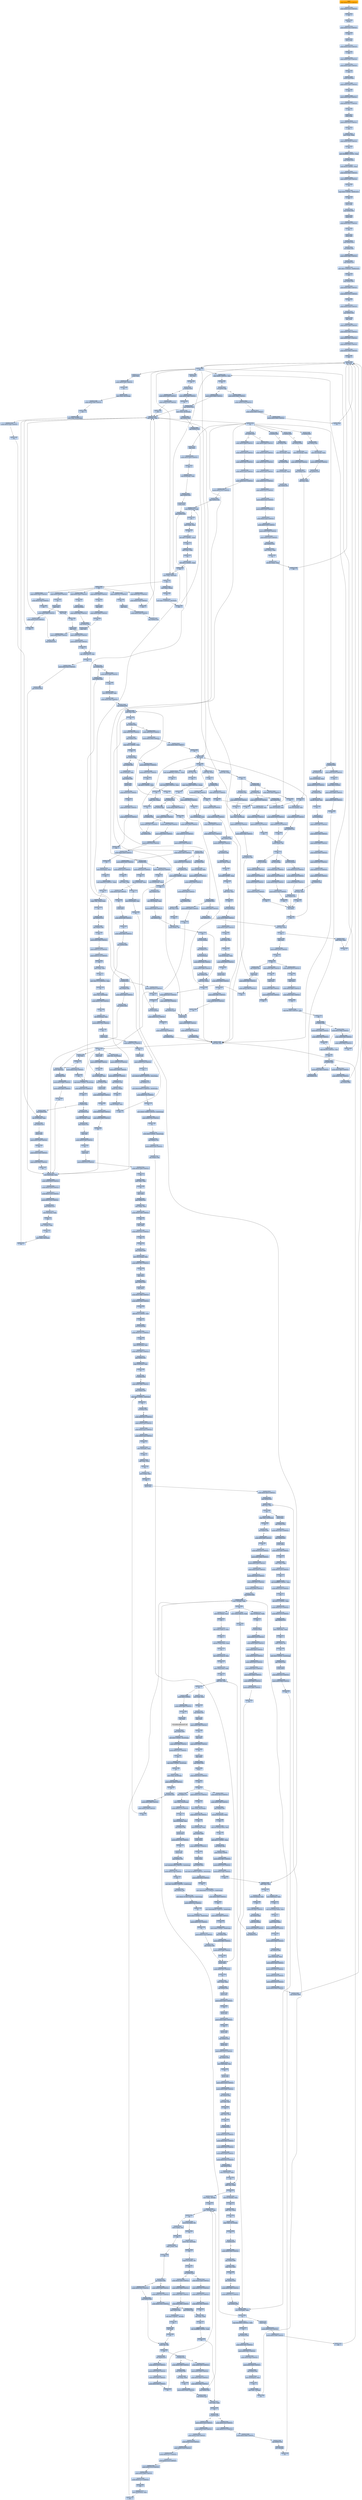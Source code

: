digraph G {
node[shape=rectangle,style=filled,fillcolor=lightsteelblue,color=lightsteelblue]
bgcolor="transparent"
a0x00412308pushl_0x412315UINT32[label="start\npushl $0x412315<UINT32>",fillcolor="orange",color="lightgrey"];
a0x0041230dpushl_0x412323UINT32[label="0x0041230d\npushl $0x412323<UINT32>"];
a0x00412312ret[label="0x00412312\nret"];
a0x00412323pusha_[label="0x00412323\npusha "];
a0x00412324pushl_0x41232cUINT32[label="0x00412324\npushl $0x41232c<UINT32>"];
a0x00412329ret[label="0x00412329\nret"];
a0x0041232cpushl_esp[label="0x0041232c\npushl %esp"];
a0x0041232dpushl_0x412335UINT32[label="0x0041232d\npushl $0x412335<UINT32>"];
a0x00412332ret[label="0x00412332\nret"];
a0x00412335pushl_0x412342UINT32[label="0x00412335\npushl $0x412342<UINT32>"];
a0x0041233apushl_0x412ad4UINT32[label="0x0041233a\npushl $0x412ad4<UINT32>"];
a0x0041233fret[label="0x0041233f\nret"];
a0x00412ad4pushl_0x4esp_[label="0x00412ad4\npushl 0x4(%esp)"];
a0x00412ad8pushl_0x412ae0UINT32[label="0x00412ad8\npushl $0x412ae0<UINT32>"];
a0x00412addret[label="0x00412add\nret"];
a0x00412ae0pushl_0x412aecUINT32[label="0x00412ae0\npushl $0x412aec<UINT32>"];
a0x00412ae5pushl_0x412617UINT32[label="0x00412ae5\npushl $0x412617<UINT32>"];
a0x00412aearet[label="0x00412aea\nret"];
a0x00412617pushl_ebp[label="0x00412617\npushl %ebp"];
a0x00412618pushl_0x41261fUINT32[label="0x00412618\npushl $0x41261f<UINT32>"];
a0x0041261dret[label="0x0041261d\nret"];
a0x0041261fmovl_esp_ebp[label="0x0041261f\nmovl %esp, %ebp"];
a0x00412621pushl_0x412629UINT32[label="0x00412621\npushl $0x412629<UINT32>"];
a0x00412626ret[label="0x00412626\nret"];
a0x00412629andl_0xfffffff8UINT8_esp[label="0x00412629\nandl $0xfffffff8<UINT8>, %esp"];
a0x0041262cjmp_0x00412633[label="0x0041262c\njmp 0x00412633"];
a0x00412633subl_0x24UINT8_esp[label="0x00412633\nsubl $0x24<UINT8>, %esp"];
a0x00412636pushl_0x412642UINT32[label="0x00412636\npushl $0x412642<UINT32>"];
a0x0041263bpushl_0x412146UINT32[label="0x0041263b\npushl $0x412146<UINT32>"];
a0x00412640ret[label="0x00412640\nret"];
a0x00412146cmpl_0x0UINT8_0x00414521[label="0x00412146\ncmpl $0x0<UINT8>, 0x00414521"];
a0x0041214dret[label="0x0041214d\nret"];
a0x00412642pushl_ebx[label="0x00412642\npushl %ebx"];
a0x00412643jmp_0x0041264a[label="0x00412643\njmp 0x0041264a"];
a0x0041264apushl_esi[label="0x0041264a\npushl %esi"];
a0x0041264bpushl_0x412652UINT32[label="0x0041264b\npushl $0x412652<UINT32>"];
a0x00412650ret[label="0x00412650\nret"];
a0x00412652pushl_edi[label="0x00412652\npushl %edi"];
a0x00412653jmp_0x0041265a[label="0x00412653\njmp 0x0041265a"];
a0x0041265ajne_0x0041333c[label="0x0041265a\njne 0x0041333c"];
a0x00412660pushl_0x41266cUINT32[label="0x00412660\npushl $0x41266c<UINT32>"];
a0x00412665jmp_0x0041214f[label="0x00412665\njmp 0x0041214f"];
a0x0041214fmovl_0x1UINT32_0x00414521[label="0x0041214f\nmovl $0x1<UINT32>, 0x00414521"];
a0x00412159ret[label="0x00412159\nret"];
a0x0041266cjmp_0x00412692[label="0x0041266c\njmp 0x00412692"];
a0x00412692pushl_0x41269eUINT32[label="0x00412692\npushl $0x41269e<UINT32>"];
a0x00412697pushl_0x412352UINT32[label="0x00412697\npushl $0x412352<UINT32>"];
a0x0041269cret[label="0x0041269c\nret"];
a0x00412352pushl_0x41235dUINT32[label="0x00412352\npushl $0x41235d<UINT32>"];
a0x00412357jmp_0x0041236d[label="0x00412357\njmp 0x0041236d"];
a0x0041236dpopl_eax[label="0x0041236d\npopl %eax"];
a0x0041236epushl_0x412389UINT32[label="0x0041236e\npushl $0x412389<UINT32>"];
a0x00412373pushl_0x41200cUINT32[label="0x00412373\npushl $0x41200c<UINT32>"];
a0x00412378pushl_0x412007UINT32[label="0x00412378\npushl $0x412007<UINT32>"];
a0x0041237dpushl_0x412004UINT32[label="0x0041237d\npushl $0x412004<UINT32>"];
a0x00412382pushl_0x412000UINT32[label="0x00412382\npushl $0x412000<UINT32>"];
a0x00412387ret[label="0x00412387\nret"];
a0x00412000incl_eax[label="0x00412000\nincl %eax"];
a0x00412001ret[label="0x00412001\nret"];
a0x00412004decl_eax[label="0x00412004\ndecl %eax"];
a0x00412005ret[label="0x00412005\nret"];
a0x00412007xorw_ax_ax[label="0x00412007\nxorw %ax, %ax"];
a0x0041200aret[label="0x0041200a\nret"];
a0x0041200ccmpw_0x5a4dUINT16_eax_[label="0x0041200c\ncmpw $0x5a4d<UINT16>, (%eax)"];
a0x00412011ret[label="0x00412011\nret"];
a0x00412389jne_0x004131e3[label="0x00412389\njne 0x004131e3"];
a0x004131e3pushl_0x412389UINT32[label="0x004131e3\npushl $0x412389<UINT32>"];
a0x004131e8pushl_0x41200cUINT32[label="0x004131e8\npushl $0x41200c<UINT32>"];
a0x004131edpushl_0x412007UINT32[label="0x004131ed\npushl $0x412007<UINT32>"];
a0x004131f2jmp_0x00412004[label="0x004131f2\njmp 0x00412004"];
a0x0041238fjmp_0x00412396[label="0x0041238f\njmp 0x00412396"];
a0x00412396ret[label="0x00412396\nret"];
a0x0041269epushl_0x4126c6UINT32[label="0x0041269e\npushl $0x4126c6<UINT32>"];
a0x004126a3pushl_0x412173UINT32[label="0x004126a3\npushl $0x412173<UINT32>"];
a0x004126a8pushl_0x41216bUINT32[label="0x004126a8\npushl $0x41216b<UINT32>"];
a0x004126adpushl_0x412166UINT32[label="0x004126ad\npushl $0x412166<UINT32>"];
a0x004126b2pushl_0x412161UINT32[label="0x004126b2\npushl $0x412161<UINT32>"];
a0x004126b7pushl_0x41215cUINT32[label="0x004126b7\npushl $0x41215c<UINT32>"];
a0x004126bcret[label="0x004126bc\nret"];
a0x0041215cmovl_eax_ebx[label="0x0041215c\nmovl %eax, %ebx"];
a0x0041215eret[label="0x0041215e\nret"];
a0x00412161movl_0x3cebx__esi[label="0x00412161\nmovl 0x3c(%ebx), %esi"];
a0x00412164ret[label="0x00412164\nret"];
a0x00412166addl_ebx_esi[label="0x00412166\naddl %ebx, %esi"];
a0x00412168ret[label="0x00412168\nret"];
a0x0041216bmovl_0x80esi__eax[label="0x0041216b\nmovl 0x80(%esi), %eax"];
a0x00412171ret[label="0x00412171\nret"];
a0x00412173movl_0x10eaxebx__eax[label="0x00412173\nmovl 0x10(%eax,%ebx), %eax"];
a0x00412177ret[label="0x00412177\nret"];
a0x004126c6pushl_eaxebx_[label="0x004126c6\npushl (%eax,%ebx)"];
a0x004126c9pushl_0x4126d0UINT32[label="0x004126c9\npushl $0x4126d0<UINT32>"];
a0x004126ceret[label="0x004126ce\nret"];
a0x004126d0pushl_0x4126dbUINT32[label="0x004126d0\npushl $0x4126db<UINT32>"];
a0x004126d5jmp_0x00412398[label="0x004126d5\njmp 0x00412398"];
a0x00412398movl_0x4esp__eax[label="0x00412398\nmovl 0x4(%esp), %eax"];
a0x0041239cpushl_0x4123bdUINT32[label="0x0041239c\npushl $0x4123bd<UINT32>"];
a0x004123a1pushl_0x412023UINT32[label="0x004123a1\npushl $0x412023<UINT32>"];
a0x004123a6pushl_0x41201bUINT32[label="0x004123a6\npushl $0x41201b<UINT32>"];
a0x004123abpushl_0x412014UINT32[label="0x004123ab\npushl $0x412014<UINT32>"];
a0x004123b0pushl_0x412004UINT32[label="0x004123b0\npushl $0x412004<UINT32>"];
a0x004123b5jmp_0x00412000[label="0x004123b5\njmp 0x00412000"];
a0x00412014andl_0xffff0000UINT32_eax[label="0x00412014\nandl $0xffff0000<UINT32>, %eax"];
a0x00412019ret[label="0x00412019\nret"];
a0x0041201bmovl_0x5a4dUINT32_ecx[label="0x0041201b\nmovl $0x5a4d<UINT32>, %ecx"];
a0x00412020ret[label="0x00412020\nret"];
a0x00412023cmpw_cx_eax_[label="0x00412023\ncmpw %cx, (%eax)"];
a0x00412026ret[label="0x00412026\nret"];
a0x004123bdjne_0x004131f9[label="0x004123bd\njne 0x004131f9"];
a0x004123c3pushl_0x4123d9UINT32[label="0x004123c3\npushl $0x4123d9<UINT32>"];
a0x004123c8pushl_0x412035UINT32[label="0x004123c8\npushl $0x412035<UINT32>"];
a0x004123cdpushl_0x41202eUINT32[label="0x004123cd\npushl $0x41202e<UINT32>"];
a0x004123d2pushl_0x412029UINT32[label="0x004123d2\npushl $0x412029<UINT32>"];
a0x004123d7ret[label="0x004123d7\nret"];
a0x00412029movl_0x3ceax__ecx[label="0x00412029\nmovl 0x3c(%eax), %ecx"];
a0x0041202cret[label="0x0041202c\nret"];
a0x0041202emovl_0x4550UINT32_edx[label="0x0041202e\nmovl $0x4550<UINT32>, %edx"];
a0x00412033ret[label="0x00412033\nret"];
a0x00412035cmpw_dx_eaxecx_[label="0x00412035\ncmpw %dx, (%eax,%ecx)"];
a0x00412039ret[label="0x00412039\nret"];
a0x004123d9jne_0x00413213[label="0x004123d9\njne 0x00413213"];
a0x004123dfjmp_0x004123e6[label="0x004123df\njmp 0x004123e6"];
a0x004123e6ret[label="0x004123e6\nret"];
a0x004126dbpushl_0x4126f4UINT32[label="0x004126db\npushl $0x4126f4<UINT32>"];
a0x004126e0pushl_0x41217eUINT32[label="0x004126e0\npushl $0x41217e<UINT32>"];
a0x004126e5pushl_0x41217aUINT32[label="0x004126e5\npushl $0x41217a<UINT32>"];
a0x004126earet[label="0x004126ea\nret"];
a0x0041217amovl_eax_edi[label="0x0041217a\nmovl %eax, %edi"];
a0x0041217cret[label="0x0041217c\nret"];
a0x0041217emovl_0x7373UINT32_eax[label="0x0041217e\nmovl $0x7373<UINT32>, %eax"];
a0x00412183ret[label="0x00412183\nret"];
a0x004126f4movw_ax_0x30esp_[label="0x004126f4\nmovw %ax, 0x30(%esp)"];
a0x004126f9pushl_0x412700UINT32[label="0x004126f9\npushl $0x412700<UINT32>"];
a0x004126feret[label="0x004126fe\nret"];
a0x00412700leal_0x24esp__eax[label="0x00412700\nleal 0x24(%esp), %eax"];
a0x00412704pushl_0x41270cUINT32[label="0x00412704\npushl $0x41270c<UINT32>"];
a0x00412709ret[label="0x00412709\nret"];
a0x0041270cpushl_eax[label="0x0041270c\npushl %eax"];
a0x0041270dpushl_0x412714UINT32[label="0x0041270d\npushl $0x412714<UINT32>"];
a0x00412712ret[label="0x00412712\nret"];
a0x00412714pushl_edi[label="0x00412714\npushl %edi"];
a0x00412715pushl_0x41271dUINT32[label="0x00412715\npushl $0x41271d<UINT32>"];
a0x0041271aret[label="0x0041271a\nret"];
a0x0041271dmovl_0x50746547UINT32_0x2cesp_[label="0x0041271d\nmovl $0x50746547<UINT32>, 0x2c(%esp)"];
a0x00412725jmp_0x0041272c[label="0x00412725\njmp 0x0041272c"];
a0x0041272cmovl_0x41636f72UINT32_0x30esp_[label="0x0041272c\nmovl $0x41636f72<UINT32>, 0x30(%esp)"];
a0x00412734pushl_0x41273cUINT32[label="0x00412734\npushl $0x41273c<UINT32>"];
a0x00412739ret[label="0x00412739\nret"];
a0x0041273cmovl_0x65726464UINT32_0x34esp_[label="0x0041273c\nmovl $0x65726464<UINT32>, 0x34(%esp)"];
a0x00412744pushl_0x41274cUINT32[label="0x00412744\npushl $0x41274c<UINT32>"];
a0x00412749ret[label="0x00412749\nret"];
a0x0041274cmovb_0x0UINT8_0x3aesp_[label="0x0041274c\nmovb $0x0<UINT8>, 0x3a(%esp)"];
a0x00412751jmp_0x00412759[label="0x00412751\njmp 0x00412759"];
a0x00412759pushl_0x412765UINT32[label="0x00412759\npushl $0x412765<UINT32>"];
a0x0041275ejmp_0x004123e8[label="0x0041275e\njmp 0x004123e8"];
a0x004123e8pushl_ebp[label="0x004123e8\npushl %ebp"];
a0x004123e9pushl_0x4123f1UINT32[label="0x004123e9\npushl $0x4123f1<UINT32>"];
a0x004123eeret[label="0x004123ee\nret"];
a0x004123f1movl_esp_ebp[label="0x004123f1\nmovl %esp, %ebp"];
a0x004123f3jmp_0x004123fb[label="0x004123f3\njmp 0x004123fb"];
a0x004123fbpushl_ecx[label="0x004123fb\npushl %ecx"];
a0x004123fcpushl_0x412403UINT32[label="0x004123fc\npushl $0x412403<UINT32>"];
a0x00412401ret[label="0x00412401\nret"];
a0x00412403pushl_ecx[label="0x00412403\npushl %ecx"];
a0x00412404pushl_0x41240bUINT32[label="0x00412404\npushl $0x41240b<UINT32>"];
a0x00412409ret[label="0x00412409\nret"];
a0x0041240bpushl_ebx[label="0x0041240b\npushl %ebx"];
a0x0041240cjmp_0x00412414[label="0x0041240c\njmp 0x00412414"];
a0x00412414pushl_esi[label="0x00412414\npushl %esi"];
a0x00412415pushl_0x412422UINT32[label="0x00412415\npushl $0x412422<UINT32>"];
a0x0041241ajmp_0x0041203c[label="0x0041241a\njmp 0x0041203c"];
a0x0041203cmovl_0x8ebp__esi[label="0x0041203c\nmovl 0x8(%ebp), %esi"];
a0x0041203fret[label="0x0041203f\nret"];
a0x00412422pushl_edi[label="0x00412422\npushl %edi"];
a0x00412423pushl_0x412434UINT32[label="0x00412423\npushl $0x412434<UINT32>"];
a0x00412428pushl_0x412046UINT32[label="0x00412428\npushl $0x412046<UINT32>"];
a0x0041242djmp_0x00412042[label="0x0041242d\njmp 0x00412042"];
a0x00412042xorl_edi_edi[label="0x00412042\nxorl %edi, %edi"];
a0x00412044ret[label="0x00412044\nret"];
a0x00412046cmpl_edi_esi[label="0x00412046\ncmpl %edi, %esi"];
a0x00412048ret[label="0x00412048\nret"];
a0x00412434je_0x0041322d[label="0x00412434\nje 0x0041322d"];
a0x0041243apushl_0x41245aUINT32[label="0x0041243a\npushl $0x41245a<UINT32>"];
a0x0041243fpushl_0x412061UINT32[label="0x0041243f\npushl $0x412061<UINT32>"];
a0x00412444pushl_0x41205cUINT32[label="0x00412444\npushl $0x41205c<UINT32>"];
a0x00412449pushl_0x412056UINT32[label="0x00412449\npushl $0x412056<UINT32>"];
a0x0041244epushl_0x412051UINT32[label="0x0041244e\npushl $0x412051<UINT32>"];
a0x00412453jmp_0x0041204b[label="0x00412453\njmp 0x0041204b"];
a0x0041204bmovl_0x3cesi__edx[label="0x0041204b\nmovl 0x3c(%esi), %edx"];
a0x0041204eret[label="0x0041204e\nret"];
a0x00412051addl_esi_edx[label="0x00412051\naddl %esi, %edx"];
a0x00412053ret[label="0x00412053\nret"];
a0x00412056movl_0x78edx__ecx[label="0x00412056\nmovl 0x78(%edx), %ecx"];
a0x00412059ret[label="0x00412059\nret"];
a0x0041205caddl_esi_ecx[label="0x0041205c\naddl %esi, %ecx"];
a0x0041205eret[label="0x0041205e\nret"];
a0x00412061cmpl_edi_0x7cedx_[label="0x00412061\ncmpl %edi, 0x7c(%edx)"];
a0x00412064ret[label="0x00412064\nret"];
a0x0041245aje_0x00413238[label="0x0041245a\nje 0x00413238"];
a0x00412460pushl_0x41246cUINT32[label="0x00412460\npushl $0x41246c<UINT32>"];
a0x00412465jmp_0x00412066[label="0x00412465\njmp 0x00412066"];
a0x00412066cmpl_esi_ecx[label="0x00412066\ncmpl %esi, %ecx"];
a0x00412068ret[label="0x00412068\nret"];
a0x0041246cjbe_0x00413243[label="0x0041246c\njbe 0x00413243"];
a0x00412472pushl_0x412484UINT32[label="0x00412472\npushl $0x412484<UINT32>"];
a0x00412477pushl_0x412071UINT32[label="0x00412477\npushl $0x412071<UINT32>"];
a0x0041247cjmp_0x0041206b[label="0x0041247c\njmp 0x0041206b"];
a0x0041206bmovl_0xcebp__ebx[label="0x0041206b\nmovl 0xc(%ebp), %ebx"];
a0x0041206eret[label="0x0041206e\nret"];
a0x00412071cmpl_0x10000UINT32_ebx[label="0x00412071\ncmpl $0x10000<UINT32>, %ebx"];
a0x00412077ret[label="0x00412077\nret"];
a0x00412484jae_0x0041324e[label="0x00412484\njae 0x0041324e"];
a0x0041324epushl_0x4124f1UINT32[label="0x0041324e\npushl $0x4124f1<UINT32>"];
a0x00413253pushl_0x4120b2UINT32[label="0x00413253\npushl $0x4120b2<UINT32>"];
a0x00413258pushl_0x4120aeUINT32[label="0x00413258\npushl $0x4120ae<UINT32>"];
a0x0041325dpushl_0x4120a9UINT32[label="0x0041325d\npushl $0x4120a9<UINT32>"];
a0x00413262jmp_0x004120a4[label="0x00413262\njmp 0x004120a4"];
a0x004120a4movl_0x20ecx__eax[label="0x004120a4\nmovl 0x20(%ecx), %eax"];
a0x004120a7ret[label="0x004120a7\nret"];
a0x004120a9andl_edi__4ebp_[label="0x004120a9\nandl %edi, -4(%ebp)"];
a0x004120acret[label="0x004120ac\nret"];
a0x004120aeaddl_esi_eax[label="0x004120ae\naddl %esi, %eax"];
a0x004120b0ret[label="0x004120b0\nret"];
a0x004120b2cmpl_edi_0x18ecx_[label="0x004120b2\ncmpl %edi, 0x18(%ecx)"];
a0x004120b5ret[label="0x004120b5\nret"];
a0x004124f1jbe_0x00413280[label="0x004124f1\njbe 0x00413280"];
a0x004124f7pushl_0x4124ffUINT32[label="0x004124f7\npushl $0x4124ff<UINT32>"];
a0x004124fcret[label="0x004124fc\nret"];
a0x004124ffpushl_0x41252fUINT32[label="0x004124ff\npushl $0x41252f<UINT32>"];
a0x00412504pushl_0x4120d4UINT32[label="0x00412504\npushl $0x4120d4<UINT32>"];
a0x00412509pushl_0x4120cfUINT32[label="0x00412509\npushl $0x4120cf<UINT32>"];
a0x0041250epushl_0x4120c9UINT32[label="0x0041250e\npushl $0x4120c9<UINT32>"];
a0x00412513pushl_0x4120c3UINT32[label="0x00412513\npushl $0x4120c3<UINT32>"];
a0x00412518pushl_0x412051UINT32[label="0x00412518\npushl $0x412051<UINT32>"];
a0x0041251dpushl_0x4120bdUINT32[label="0x0041251d\npushl $0x4120bd<UINT32>"];
a0x00412522jmp_0x004120b8[label="0x00412522\njmp 0x004120b8"];
a0x004120b8movl__4ebp__edx[label="0x004120b8\nmovl -4(%ebp), %edx"];
a0x004120bbret[label="0x004120bb\nret"];
a0x004120bdmovl_eaxedx4__edx[label="0x004120bd\nmovl (%eax,%edx,4), %edx"];
a0x004120c0ret[label="0x004120c0\nret"];
a0x004120c3movl_ebx__8ebp_[label="0x004120c3\nmovl %ebx, -8(%ebp)"];
a0x004120c6ret[label="0x004120c6\nret"];
a0x004120c9movl__8ebp__ebx[label="0x004120c9\nmovl -8(%ebp), %ebx"];
a0x004120ccret[label="0x004120cc\nret"];
a0x004120cfmovb_ebx__bl[label="0x004120cf\nmovb (%ebx), %bl"];
a0x004120d1ret[label="0x004120d1\nret"];
a0x004120d4cmpb_edx__bl[label="0x004120d4\ncmpb (%edx), %bl"];
a0x004120d6ret[label="0x004120d6\nret"];
a0x0041252fjne_0x0041328b[label="0x0041252f\njne 0x0041328b"];
a0x0041328bpushl_0x4125a8UINT32[label="0x0041328b\npushl $0x4125a8<UINT32>"];
a0x00413290pushl_0x412107UINT32[label="0x00413290\npushl $0x412107<UINT32>"];
a0x00413295pushl_0x412102UINT32[label="0x00413295\npushl $0x412102<UINT32>"];
a0x0041329ajmp_0x004120fe[label="0x0041329a\njmp 0x004120fe"];
a0x004120fesbbl_edx_edx[label="0x004120fe\nsbbl %edx, %edx"];
a0x00412100ret[label="0x00412100\nret"];
a0x00412102sbbl_0xffffffffUINT8_edx[label="0x00412102\nsbbl $0xffffffff<UINT8>, %edx"];
a0x00412105ret[label="0x00412105\nret"];
a0x00412107testl_edx_edx[label="0x00412107\ntestl %edx, %edx"];
a0x00412109ret[label="0x00412109\nret"];
a0x004125a8je_0x004132d9[label="0x004125a8\nje 0x004132d9"];
a0x004125aepushl_0x4125c5UINT32[label="0x004125ae\npushl $0x4125c5<UINT32>"];
a0x004125b3pushl_0x412111UINT32[label="0x004125b3\npushl $0x412111<UINT32>"];
a0x004125b8pushl_0x4120b8UINT32[label="0x004125b8\npushl $0x4120b8<UINT32>"];
a0x004125bdjmp_0x0041210c[label="0x004125bd\njmp 0x0041210c"];
a0x0041210cincl__4ebp_[label="0x0041210c\nincl -4(%ebp)"];
a0x0041210fret[label="0x0041210f\nret"];
a0x00412111cmpl_0x18ecx__edx[label="0x00412111\ncmpl 0x18(%ecx), %edx"];
a0x00412114ret[label="0x00412114\nret"];
a0x004125c5jb_0x0041330d[label="0x004125c5\njb 0x0041330d"];
a0x0041330dpushl_0x41252fUINT32[label="0x0041330d\npushl $0x41252f<UINT32>"];
a0x00413312pushl_0x4120d4UINT32[label="0x00413312\npushl $0x4120d4<UINT32>"];
a0x00413317pushl_0x4120cfUINT32[label="0x00413317\npushl $0x4120cf<UINT32>"];
a0x0041331cpushl_0x4120c9UINT32[label="0x0041331c\npushl $0x4120c9<UINT32>"];
a0x00413321pushl_0x4120c3UINT32[label="0x00413321\npushl $0x4120c3<UINT32>"];
a0x00413326pushl_0x412051UINT32[label="0x00413326\npushl $0x412051<UINT32>"];
a0x0041332bpushl_0x4120bdUINT32[label="0x0041332b\npushl $0x4120bd<UINT32>"];
a0x00413330pushl_0x4120b8UINT32[label="0x00413330\npushl $0x4120b8<UINT32>"];
a0x00413335pushl_0x41206bUINT32[label="0x00413335\npushl $0x41206b<UINT32>"];
a0x0041333aret[label="0x0041333a\nret"];
a0x00412535pushl_0x412541UINT32[label="0x00412535\npushl $0x412541<UINT32>"];
a0x0041253ajmp_0x004120d9[label="0x0041253a\njmp 0x004120d9"];
a0x004120d9testb_bl_bl[label="0x004120d9\ntestb %bl, %bl"];
a0x004120dbret[label="0x004120db\nret"];
a0x00412541je_0x004132a1[label="0x00412541\nje 0x004132a1"];
a0x00412547pushl_0x412562UINT32[label="0x00412547\npushl $0x412562<UINT32>"];
a0x0041254cpushl_0x4120e9UINT32[label="0x0041254c\npushl $0x4120e9<UINT32>"];
a0x00412551pushl_0x4120e3UINT32[label="0x00412551\npushl $0x4120e3<UINT32>"];
a0x00412556pushl_0x4120deUINT32[label="0x00412556\npushl $0x4120de<UINT32>"];
a0x0041255bjmp_0x004120c9[label="0x0041255b\njmp 0x004120c9"];
a0x004120demovb_0x1ebx__bl[label="0x004120de\nmovb 0x1(%ebx), %bl"];
a0x004120e1ret[label="0x004120e1\nret"];
a0x004120e3movb_bl_0xbebp_[label="0x004120e3\nmovb %bl, 0xb(%ebp)"];
a0x004120e6ret[label="0x004120e6\nret"];
a0x004120e9cmpb_0x1edx__bl[label="0x004120e9\ncmpb 0x1(%edx), %bl"];
a0x004120ecret[label="0x004120ec\nret"];
a0x00412562jne_0x004132ad[label="0x00412562\njne 0x004132ad"];
a0x00412568pushl_0x412583UINT32[label="0x00412568\npushl $0x412583<UINT32>"];
a0x0041256dpushl_0x4120d9UINT32[label="0x0041256d\npushl $0x4120d9<UINT32>"];
a0x00412572pushl_0x4120f5UINT32[label="0x00412572\npushl $0x4120f5<UINT32>"];
a0x00412577pushl_0x4120f5UINT32[label="0x00412577\npushl $0x4120f5<UINT32>"];
a0x0041257cjmp_0x004120ee[label="0x0041257c\njmp 0x004120ee"];
a0x004120eeaddl_0x2UINT8__8ebp_[label="0x004120ee\naddl $0x2<UINT8>, -8(%ebp)"];
a0x004120f2ret[label="0x004120f2\nret"];
a0x004120f5incl_edx[label="0x004120f5\nincl %edx"];
a0x004120f6ret[label="0x004120f6\nret"];
a0x00412583jne_0x004132c3[label="0x00412583\njne 0x004132c3"];
a0x004132c3pushl_0x41252fUINT32[label="0x004132c3\npushl $0x41252f<UINT32>"];
a0x004132c8pushl_0x4120d4UINT32[label="0x004132c8\npushl $0x4120d4<UINT32>"];
a0x004132cdpushl_0x4120cfUINT32[label="0x004132cd\npushl $0x4120cf<UINT32>"];
a0x004132d2pushl_0x4120c9UINT32[label="0x004132d2\npushl $0x4120c9<UINT32>"];
a0x004132d7ret[label="0x004132d7\nret"];
a0x004132adpushl_0x4125a8UINT32[label="0x004132ad\npushl $0x4125a8<UINT32>"];
a0x004132b2pushl_0x412107UINT32[label="0x004132b2\npushl $0x412107<UINT32>"];
a0x004132b7pushl_0x412102UINT32[label="0x004132b7\npushl $0x412102<UINT32>"];
a0x004132bcpushl_0x4120feUINT32[label="0x004132bc\npushl $0x4120fe<UINT32>"];
a0x004132c1ret[label="0x004132c1\nret"];
a0x004132a1pushl_0x412596UINT32[label="0x004132a1\npushl $0x412596<UINT32>"];
a0x004132a6jmp_0x004120f9[label="0x004132a6\njmp 0x004120f9"];
a0x004120f9xorl_edx_edx[label="0x004120f9\nxorl %edx, %edx"];
a0x004120fbret[label="0x004120fb\nret"];
a0x00412596pushl_0x4125a8UINT32[label="0x00412596\npushl $0x4125a8<UINT32>"];
a0x0041259bjmp_0x00412107[label="0x0041259b\njmp 0x00412107"];
a0x004132d9pushl_0x4125e5UINT32[label="0x004132d9\npushl $0x4125e5<UINT32>"];
a0x004132depushl_0x41213dUINT32[label="0x004132de\npushl $0x41213d<UINT32>"];
a0x004132e3pushl_0x412138UINT32[label="0x004132e3\npushl $0x412138<UINT32>"];
a0x004132e8pushl_0x412133UINT32[label="0x004132e8\npushl $0x412133<UINT32>"];
a0x004132edpushl_0x41212dUINT32[label="0x004132ed\npushl $0x41212d<UINT32>"];
a0x004132f2pushl_0x412127UINT32[label="0x004132f2\npushl $0x412127<UINT32>"];
a0x004132f7pushl_0x412122UINT32[label="0x004132f7\npushl $0x412122<UINT32>"];
a0x004132fcpushl_0x41211cUINT32[label="0x004132fc\npushl $0x41211c<UINT32>"];
a0x00413301pushl_0x4120b8UINT32[label="0x00413301\npushl $0x4120b8<UINT32>"];
a0x00413306pushl_0x412117UINT32[label="0x00413306\npushl $0x412117<UINT32>"];
a0x0041330bret[label="0x0041330b\nret"];
a0x00412117movl_0x24ecx__eax[label="0x00412117\nmovl 0x24(%ecx), %eax"];
a0x0041211aret[label="0x0041211a\nret"];
a0x0041211cmovl_0x1cecx__ecx[label="0x0041211c\nmovl 0x1c(%ecx), %ecx"];
a0x0041211fret[label="0x0041211f\nret"];
a0x00412122leal_eaxedx2__eax[label="0x00412122\nleal (%eax,%edx,2), %eax"];
a0x00412125ret[label="0x00412125\nret"];
a0x00412127movzwl_eaxesi__eax[label="0x00412127\nmovzwl (%eax,%esi), %eax"];
a0x0041212bret[label="0x0041212b\nret"];
a0x0041212dleal_ecxeax4__eax[label="0x0041212d\nleal (%ecx,%eax,4), %eax"];
a0x00412130ret[label="0x00412130\nret"];
a0x00412133movl_eaxesi__edi[label="0x00412133\nmovl (%eax,%esi), %edi"];
a0x00412136ret[label="0x00412136\nret"];
a0x00412138addl_esi_edi[label="0x00412138\naddl %esi, %edi"];
a0x0041213aret[label="0x0041213a\nret"];
a0x0041213dmovl_edi_eax[label="0x0041213d\nmovl %edi, %eax"];
a0x0041213fret[label="0x0041213f\nret"];
a0x004125e5jmp_0x004125f2[label="0x004125e5\njmp 0x004125f2"];
a0x004125f2popl_edi[label="0x004125f2\npopl %edi"];
a0x004125f3pushl_0x4125fbUINT32[label="0x004125f3\npushl $0x4125fb<UINT32>"];
a0x004125f8ret[label="0x004125f8\nret"];
a0x004125fbpopl_esi[label="0x004125fb\npopl %esi"];
a0x004125fcpushl_0x412604UINT32[label="0x004125fc\npushl $0x412604<UINT32>"];
a0x00412601ret[label="0x00412601\nret"];
a0x00412604popl_ebx[label="0x00412604\npopl %ebx"];
a0x00412605jmp_0x0041260c[label="0x00412605\njmp 0x0041260c"];
a0x0041260cleave_[label="0x0041260c\nleave "];
a0x0041260dpushl_0x412614UINT32[label="0x0041260d\npushl $0x412614<UINT32>"];
a0x00412612ret[label="0x00412612\nret"];
a0x00412614ret[label="0x00412614\nret"];
a0x00412765jmp_0x00412774[label="0x00412765\njmp 0x00412774"];
a0x00412774movl_eax_0x28esp_[label="0x00412774\nmovl %eax, 0x28(%esp)"];
a0x00412778pushl_0x41277fUINT32[label="0x00412778\npushl $0x41277f<UINT32>"];
a0x0041277dret[label="0x0041277d\nret"];
a0x0041277fleal_0x2cesp__eax[label="0x0041277f\nleal 0x2c(%esp), %eax"];
a0x00412783jmp_0x0041278b[label="0x00412783\njmp 0x0041278b"];
a0x0041278bpushl_eax[label="0x0041278b\npushl %eax"];
a0x0041278cpushl_0x412793UINT32[label="0x0041278c\npushl $0x412793<UINT32>"];
a0x00412791ret[label="0x00412791\nret"];
a0x00412793pushl_edi[label="0x00412793\npushl %edi"];
a0x00412794jmp_0x0041279b[label="0x00412794\njmp 0x0041279b"];
a0x0041279bmovl_0x64616f4cUINT32_0x34esp_[label="0x0041279b\nmovl $0x64616f4c<UINT32>, 0x34(%esp)"];
a0x004127a3pushl_0x4127abUINT32[label="0x004127a3\npushl $0x4127ab<UINT32>"];
a0x004127a8ret[label="0x004127a8\nret"];
a0x004127abmovl_0x7262694cUINT32_0x38esp_[label="0x004127ab\nmovl $0x7262694c<UINT32>, 0x38(%esp)"];
a0x004127b3jmp_0x004127bb[label="0x004127b3\njmp 0x004127bb"];
a0x004127bbmovl_0x41797261UINT32_0x3cesp_[label="0x004127bb\nmovl $0x41797261<UINT32>, 0x3c(%esp)"];
a0x004127c3pushl_0x4127caUINT32[label="0x004127c3\npushl $0x4127ca<UINT32>"];
a0x004127c8ret[label="0x004127c8\nret"];
a0x004127camovb_0x0UINT8_0x40esp_[label="0x004127ca\nmovb $0x0<UINT8>, 0x40(%esp)"];
a0x004127cfpushl_0x4127d7UINT32[label="0x004127cf\npushl $0x4127d7<UINT32>"];
a0x004127d4ret[label="0x004127d4\nret"];
a0x004127d7pushl_0x4127e2UINT32[label="0x004127d7\npushl $0x4127e2<UINT32>"];
a0x004127dcjmp_0x004123e8[label="0x004127dc\njmp 0x004123e8"];
a0x004127e2pushl_0x4127f2UINT32[label="0x004127e2\npushl $0x4127f2<UINT32>"];
a0x004127e7ret[label="0x004127e7\nret"];
a0x004127f2movl_eax_0x2cesp_[label="0x004127f2\nmovl %eax, 0x2c(%esp)"];
a0x004127f6pushl_0x4127fdUINT32[label="0x004127f6\npushl $0x4127fd<UINT32>"];
a0x004127fbret[label="0x004127fb\nret"];
a0x004127fdleal_0x34esp__eax[label="0x004127fd\nleal 0x34(%esp), %eax"];
a0x00412801jmp_0x00412809[label="0x00412801\njmp 0x00412809"];
a0x00412809pushl_eax[label="0x00412809\npushl %eax"];
a0x0041280apushl_0x412811UINT32[label="0x0041280a\npushl $0x412811<UINT32>"];
a0x0041280fret[label="0x0041280f\nret"];
a0x00412811pushl_edi[label="0x00412811\npushl %edi"];
a0x00412812jmp_0x0041281a[label="0x00412812\njmp 0x0041281a"];
a0x0041281amovl_0x74726956UINT32_0x3cesp_[label="0x0041281a\nmovl $0x74726956<UINT32>, 0x3c(%esp)"];
a0x00412822pushl_0x41282aUINT32[label="0x00412822\npushl $0x41282a<UINT32>"];
a0x00412827ret[label="0x00412827\nret"];
a0x0041282amovl_0x416c6175UINT32_0x40esp_[label="0x0041282a\nmovl $0x416c6175<UINT32>, 0x40(%esp)"];
a0x00412832pushl_0x412839UINT32[label="0x00412832\npushl $0x412839<UINT32>"];
a0x00412837ret[label="0x00412837\nret"];
a0x00412839movl_0x636f6c6cUINT32_0x44esp_[label="0x00412839\nmovl $0x636f6c6c<UINT32>, 0x44(%esp)"];
a0x00412841pushl_0x412849UINT32[label="0x00412841\npushl $0x412849<UINT32>"];
a0x00412846ret[label="0x00412846\nret"];
a0x00412849movb_0x0UINT8_0x48esp_[label="0x00412849\nmovb $0x0<UINT8>, 0x48(%esp)"];
a0x0041284ejmp_0x00412856[label="0x0041284e\njmp 0x00412856"];
a0x00412856pushl_0x412862UINT32[label="0x00412856\npushl $0x412862<UINT32>"];
a0x0041285bpushl_0x4123e8UINT32[label="0x0041285b\npushl $0x4123e8<UINT32>"];
a0x00412860ret[label="0x00412860\nret"];
a0x00412862pushl_0x41287aUINT32[label="0x00412862\npushl $0x41287a<UINT32>"];
a0x00412867pushl_0x41218bUINT32[label="0x00412867\npushl $0x41218b<UINT32>"];
a0x0041286cjmp_0x00412185[label="0x0041286c\njmp 0x00412185"];
a0x00412185movzwl_0x14esi__ecx[label="0x00412185\nmovzwl 0x14(%esi), %ecx"];
a0x00412189ret[label="0x00412189\nret"];
a0x0041218bmovl_0x74ecxesi__esi[label="0x0041218b\nmovl 0x74(%ecx,%esi), %esi"];
a0x0041218fret[label="0x0041218f\nret"];
a0x0041287aaddl_0x1cUINT8_esp[label="0x0041287a\naddl $0x1c<UINT8>, %esp"];
a0x0041287djmp_0x00412884[label="0x0041287d\njmp 0x00412884"];
a0x00412884pushl_0x40UINT8[label="0x00412884\npushl $0x40<UINT8>"];
a0x00412886pushl_0x412897UINT32[label="0x00412886\npushl $0x412897<UINT32>"];
a0x0041288bpushl_0x412191UINT32[label="0x0041288b\npushl $0x412191<UINT32>"];
a0x00412890pushl_0x412166UINT32[label="0x00412890\npushl $0x412166<UINT32>"];
a0x00412895ret[label="0x00412895\nret"];
a0x00412191movl_0x54esi__edi[label="0x00412191\nmovl 0x54(%esi), %edi"];
a0x00412194ret[label="0x00412194\nret"];
a0x00412897pushl_0x1000UINT32[label="0x00412897\npushl $0x1000<UINT32>"];
a0x0041289cjmp_0x004128a4[label="0x0041289c\njmp 0x004128a4"];
a0x004128a4pushl_0x1cesi_[label="0x004128a4\npushl 0x1c(%esi)"];
a0x004128a7pushl_0x4128b4UINT32[label="0x004128a7\npushl $0x4128b4<UINT32>"];
a0x004128acjmp_0x00412138[label="0x004128ac\njmp 0x00412138"];
a0x004128b4pushl_0x0UINT8[label="0x004128b4\npushl $0x0<UINT8>"];
a0x004128b6pushl_0x4128beUINT32[label="0x004128b6\npushl $0x4128be<UINT32>"];
a0x004128bbret[label="0x004128bb\nret"];
a0x004128becall_eax[label="0x004128be\ncall %eax"];
VirtualAlloc_kernel32_dll[label="VirtualAlloc@kernel32.dll",fillcolor="lightgrey",color="lightgrey"];
a0x004128c0jmp_0x004128c8[label="0x004128c0\njmp 0x004128c8"];
a0x004128c8andl_0x0UINT8_0x10esp_[label="0x004128c8\nandl $0x0<UINT8>, 0x10(%esp)"];
a0x004128cdpushl_0x4128daUINT32[label="0x004128cd\npushl $0x4128da<UINT32>"];
a0x004128d2pushl_0x412197UINT32[label="0x004128d2\npushl $0x412197<UINT32>"];
a0x004128d7ret[label="0x004128d7\nret"];
a0x00412197cmpl_0x0UINT8_0x20esi_[label="0x00412197\ncmpl $0x0<UINT8>, 0x20(%esi)"];
a0x0041219bret[label="0x0041219b\nret"];
a0x004128damovl_eax_0x14esp_[label="0x004128da\nmovl %eax, 0x14(%esp)"];
a0x004128depushl_0x4128e6UINT32[label="0x004128de\npushl $0x4128e6<UINT32>"];
a0x004128e3ret[label="0x004128e3\nret"];
a0x004128e6jbe_0x00413343[label="0x004128e6\njbe 0x00413343"];
a0x004128ecpushl_0x4128f8UINT32[label="0x004128ec\npushl $0x4128f8<UINT32>"];
a0x004128f1pushl_0x41219dUINT32[label="0x004128f1\npushl $0x41219d<UINT32>"];
a0x004128f6ret[label="0x004128f6\nret"];
a0x0041219dcmpl_0x0UINT8_0x8edi_[label="0x0041219d\ncmpl $0x0<UINT8>, 0x8(%edi)"];
a0x004121a1ret[label="0x004121a1\nret"];
a0x004128f8je_0x00413354[label="0x004128f8\nje 0x00413354"];
a0x004128fepushl_0x412915UINT32[label="0x004128fe\npushl $0x412915<UINT32>"];
a0x00412903pushl_0x4121afUINT32[label="0x00412903\npushl $0x4121af<UINT32>"];
a0x00412908pushl_0x4121aaUINT32[label="0x00412908\npushl $0x4121aa<UINT32>"];
a0x0041290dpushl_0x4121a4UINT32[label="0x0041290d\npushl $0x4121a4<UINT32>"];
a0x00412912ret[label="0x00412912\nret"];
a0x004121a4movl_0x4edi__ecx[label="0x004121a4\nmovl 0x4(%edi), %ecx"];
a0x004121a7ret[label="0x004121a7\nret"];
a0x004121aaaddl_eax_ecx[label="0x004121aa\naddl %eax, %ecx"];
a0x004121acret[label="0x004121ac\nret"];
a0x004121afmovl_edi__eax[label="0x004121af\nmovl (%edi), %eax"];
a0x004121b1ret[label="0x004121b1\nret"];
a0x00412915pushl_ecx[label="0x00412915\npushl %ecx"];
a0x00412916pushl_0x412923UINT32[label="0x00412916\npushl $0x412923<UINT32>"];
a0x0041291bjmp_0x004120ae[label="0x0041291b\njmp 0x004120ae"];
a0x00412923pushl_eax[label="0x00412923\npushl %eax"];
a0x00412924jmp_0x0041292c[label="0x00412924\njmp 0x0041292c"];
a0x0041292cpushl_0x412937UINT32[label="0x0041292c\npushl $0x412937<UINT32>"];
a0x00412931jmp_0x00412c07[label="0x00412931\njmp 0x00412c07"];
a0x00412c07pushl_ebp[label="0x00412c07\npushl %ebp"];
a0x00412c08pushl_0x412c0fUINT32[label="0x00412c08\npushl $0x412c0f<UINT32>"];
a0x00412c0dret[label="0x00412c0d\nret"];
a0x00412c0fmovl_esp_ebp[label="0x00412c0f\nmovl %esp, %ebp"];
a0x00412c11pushl_0x412c19UINT32[label="0x00412c11\npushl $0x412c19<UINT32>"];
a0x00412c16ret[label="0x00412c16\nret"];
a0x00412c19andl_0xfffffff8UINT8_esp[label="0x00412c19\nandl $0xfffffff8<UINT8>, %esp"];
a0x00412c1cpushl_0x412c23UINT32[label="0x00412c1c\npushl $0x412c23<UINT32>"];
a0x00412c21ret[label="0x00412c21\nret"];
a0x00412c23subl_0x1cUINT8_esp[label="0x00412c23\nsubl $0x1c<UINT8>, %esp"];
a0x00412c26pushl_0x412c37UINT32[label="0x00412c26\npushl $0x412c37<UINT32>"];
a0x00412c2bpushl_0x41227eUINT32[label="0x00412c2b\npushl $0x41227e<UINT32>"];
a0x00412c30jmp_0x00412279[label="0x00412c30\njmp 0x00412279"];
a0x00412279movl_0x8ebp__eax[label="0x00412279\nmovl 0x8(%ebp), %eax"];
a0x0041227cret[label="0x0041227c\nret"];
a0x0041227emovb_eax__cl[label="0x0041227e\nmovb (%eax), %cl"];
a0x00412280ret[label="0x00412280\nret"];
a0x00412c37andl_0x0UINT8_0x18esp_[label="0x00412c37\nandl $0x0<UINT8>, 0x18(%esp)"];
a0x00412c3cjmp_0x00412c43[label="0x00412c3c\njmp 0x00412c43"];
a0x00412c43pushl_ebx[label="0x00412c43\npushl %ebx"];
a0x00412c44pushl_0x412c51UINT32[label="0x00412c44\npushl $0x412c51<UINT32>"];
a0x00412c49pushl_0x41206bUINT32[label="0x00412c49\npushl $0x41206b<UINT32>"];
a0x00412c4eret[label="0x00412c4e\nret"];
a0x00412c51pushl_esi[label="0x00412c51\npushl %esi"];
a0x00412c52pushl_0x412c5fUINT32[label="0x00412c52\npushl $0x412c5f<UINT32>"];
a0x00412c57pushl_0x412266UINT32[label="0x00412c57\npushl $0x412266<UINT32>"];
a0x00412c5cret[label="0x00412c5c\nret"];
a0x00412266xorl_esi_esi[label="0x00412266\nxorl %esi, %esi"];
a0x00412268ret[label="0x00412268\nret"];
a0x00412c5fandl_esi_0x10esp_[label="0x00412c5f\nandl %esi, 0x10(%esp)"];
a0x00412c63pushl_0x412c7aUINT32[label="0x00412c63\npushl $0x412c7a<UINT32>"];
a0x00412c68pushl_0x412000UINT32[label="0x00412c68\npushl $0x412000<UINT32>"];
a0x00412c6dpushl_0x412287UINT32[label="0x00412c6d\npushl $0x412287<UINT32>"];
a0x00412c72jmp_0x00412282[label="0x00412c72\njmp 0x00412282"];
a0x00412282movb_cl_ebx_[label="0x00412282\nmovb %cl, (%ebx)"];
a0x00412284ret[label="0x00412284\nret"];
a0x00412287leal_0x1ebx__ecx[label="0x00412287\nleal 0x1(%ebx), %ecx"];
a0x0041228aret[label="0x0041228a\nret"];
a0x00412c7apushl_edi[label="0x00412c7a\npushl %edi"];
a0x00412c7bpushl_0x412c82UINT32[label="0x00412c7b\npushl $0x412c82<UINT32>"];
a0x00412c80ret[label="0x00412c80\nret"];
a0x00412c82movl_ecx_0x1cesp_[label="0x00412c82\nmovl %ecx, 0x1c(%esp)"];
a0x00412c86pushl_0x412c8eUINT32[label="0x00412c86\npushl $0x412c8e<UINT32>"];
a0x00412c8bret[label="0x00412c8b\nret"];
a0x00412c8emovl_eax_0x18esp_[label="0x00412c8e\nmovl %eax, 0x18(%esp)"];
a0x00412c92pushl_0x412c9aUINT32[label="0x00412c92\npushl $0x412c9a<UINT32>"];
a0x00412c97ret[label="0x00412c97\nret"];
a0x00412c9aleal_0x18esp__eax[label="0x00412c9a\nleal 0x18(%esp), %eax"];
a0x00412c9ejmp_0x00412ca5[label="0x00412c9e\njmp 0x00412ca5"];
a0x00412ca5pushl_eax[label="0x00412ca5\npushl %eax"];
a0x00412ca6pushl_0x412cadUINT32[label="0x00412ca6\npushl $0x412cad<UINT32>"];
a0x00412cabret[label="0x00412cab\nret"];
a0x00412cadpushl_0x412cb9UINT32[label="0x00412cad\npushl $0x412cb9<UINT32>"];
a0x00412cb2pushl_0x412b05UINT32[label="0x00412cb2\npushl $0x412b05<UINT32>"];
a0x00412cb7ret[label="0x00412cb7\nret"];
a0x00412b05movl_0x4esp__ecx[label="0x00412b05\nmovl 0x4(%esp), %ecx"];
a0x00412b09pushl_0x412b24UINT32[label="0x00412b09\npushl $0x412b24<UINT32>"];
a0x00412b0epushl_0x412229UINT32[label="0x00412b0e\npushl $0x412229<UINT32>"];
a0x00412b13pushl_0x412224UINT32[label="0x00412b13\npushl $0x412224<UINT32>"];
a0x00412b18pushl_0x41221eUINT32[label="0x00412b18\npushl $0x41221e<UINT32>"];
a0x00412b1djmp_0x00412219[label="0x00412b1d\njmp 0x00412219"];
a0x00412219movl_0xcecx__eax[label="0x00412219\nmovl 0xc(%ecx), %eax"];
a0x0041221cret[label="0x0041221c\nret"];
a0x0041221eleal__1eax__edx[label="0x0041221e\nleal -1(%eax), %edx"];
a0x00412221ret[label="0x00412221\nret"];
a0x00412224movl_edx_0xcecx_[label="0x00412224\nmovl %edx, 0xc(%ecx)"];
a0x00412227ret[label="0x00412227\nret"];
a0x00412229testl_eax_eax[label="0x00412229\ntestl %eax, %eax"];
a0x0041222bret[label="0x0041222b\nret"];
a0x00412b24jne_0x004133ee[label="0x00412b24\njne 0x004133ee"];
a0x00412b2apushl_0x412b6dUINT32[label="0x00412b2a\npushl $0x412b6d<UINT32>"];
a0x00412b2fpushl_0x412239UINT32[label="0x00412b2f\npushl $0x412239<UINT32>"];
a0x00412b34pushl_0x412261UINT32[label="0x00412b34\npushl $0x412261<UINT32>"];
a0x00412b39pushl_0x41225dUINT32[label="0x00412b39\npushl $0x41225d<UINT32>"];
a0x00412b3epushl_0x412257UINT32[label="0x00412b3e\npushl $0x412257<UINT32>"];
a0x00412b43pushl_0x412252UINT32[label="0x00412b43\npushl $0x412252<UINT32>"];
a0x00412b48pushl_0x41224cUINT32[label="0x00412b48\npushl $0x41224c<UINT32>"];
a0x00412b4dpushl_0x412242UINT32[label="0x00412b4d\npushl $0x412242<UINT32>"];
a0x00412b52pushl_0x41223eUINT32[label="0x00412b52\npushl $0x41223e<UINT32>"];
a0x00412b57pushl_0x412239UINT32[label="0x00412b57\npushl $0x412239<UINT32>"];
a0x00412b5cpushl_0x412000UINT32[label="0x00412b5c\npushl $0x412000<UINT32>"];
a0x00412b61pushl_0x412233UINT32[label="0x00412b61\npushl $0x412233<UINT32>"];
a0x00412b66jmp_0x0041222e[label="0x00412b66\njmp 0x0041222e"];
a0x0041222emovl_ecx__eax[label="0x0041222e\nmovl (%ecx), %eax"];
a0x00412230ret[label="0x00412230\nret"];
a0x00412233movzbl_eax__edx[label="0x00412233\nmovzbl (%eax), %edx"];
a0x00412236ret[label="0x00412236\nret"];
a0x00412239movl_edx_0x8ecx_[label="0x00412239\nmovl %edx, 0x8(%ecx)"];
a0x0041223cret[label="0x0041223c\nret"];
a0x0041223emovl_eax_ecx_[label="0x0041223e\nmovl %eax, (%ecx)"];
a0x00412240ret[label="0x00412240\nret"];
a0x00412242movl_0x7UINT32_0xcecx_[label="0x00412242\nmovl $0x7<UINT32>, 0xc(%ecx)"];
a0x00412249ret[label="0x00412249\nret"];
a0x0041224cmovl_0x8ecx__edx[label="0x0041224c\nmovl 0x8(%ecx), %edx"];
a0x0041224fret[label="0x0041224f\nret"];
a0x00412252movl_edx_eax[label="0x00412252\nmovl %edx, %eax"];
a0x00412254ret[label="0x00412254\nret"];
a0x00412257shrl_0x7UINT8_eax[label="0x00412257\nshrl $0x7<UINT8>, %eax"];
a0x0041225aret[label="0x0041225a\nret"];
a0x0041225daddl_edx_edx[label="0x0041225d\naddl %edx, %edx"];
a0x0041225fret[label="0x0041225f\nret"];
a0x00412261andl_0x1UINT8_eax[label="0x00412261\nandl $0x1<UINT8>, %eax"];
a0x00412264ret[label="0x00412264\nret"];
a0x00412b6dret[label="0x00412b6d\nret"];
a0x00412cb9pushl_0x412cc7UINT32[label="0x00412cb9\npushl $0x412cc7<UINT32>"];
a0x00412cberet[label="0x00412cbe\nret"];
a0x00412cc7popl_ecx[label="0x00412cc7\npopl %ecx"];
a0x00412cc8pushl_0x412cd5UINT32[label="0x00412cc8\npushl $0x412cd5<UINT32>"];
a0x00412ccdjmp_0x00412229[label="0x00412ccd\njmp 0x00412229"];
a0x00412cd5je_0x0041341a[label="0x00412cd5\nje 0x0041341a"];
a0x0041341apushl_0x41314cUINT32[label="0x0041341a\npushl $0x41314c<UINT32>"];
a0x0041341fret[label="0x0041341f\nret"];
a0x0041314cmovl_0x18esp__eax[label="0x0041314c\nmovl 0x18(%esp), %eax"];
a0x00413150jmp_0x00413158[label="0x00413150\njmp 0x00413158"];
a0x00413158movl_0x1cesp__ecx[label="0x00413158\nmovl 0x1c(%esp), %ecx"];
a0x0041315cpushl_0x413168UINT32[label="0x0041315c\npushl $0x413168<UINT32>"];
a0x00413161jmp_0x0041229a[label="0x00413161\njmp 0x0041229a"];
a0x0041229amovb_eax__al[label="0x0041229a\nmovb (%eax), %al"];
a0x0041229cret[label="0x0041229c\nret"];
a0x00413168incl_0x1cesp_[label="0x00413168\nincl 0x1c(%esp)"];
a0x0041316cjmp_0x00413174[label="0x0041316c\njmp 0x00413174"];
a0x00413174incl_0x18esp_[label="0x00413174\nincl 0x18(%esp)"];
a0x00413178pushl_0x41318aUINT32[label="0x00413178\npushl $0x41318a<UINT32>"];
a0x0041317dpushl_0x412266UINT32[label="0x0041317d\npushl $0x412266<UINT32>"];
a0x00413182jmp_0x0041229e[label="0x00413182\njmp 0x0041229e"];
a0x0041229emovb_al_ecx_[label="0x0041229e\nmovb %al, (%ecx)"];
a0x004122a0ret[label="0x004122a0\nret"];
a0x0041318acmpl_0x0UINT8_0x14esp_[label="0x0041318a\ncmpl $0x0<UINT8>, 0x14(%esp)"];
a0x0041318fpushl_0x413197UINT32[label="0x0041318f\npushl $0x413197<UINT32>"];
a0x00413194ret[label="0x00413194\nret"];
a0x00413197je_0x004134b6[label="0x00413197\nje 0x004134b6"];
a0x004134b6jmp_0x00412c9a[label="0x004134b6\njmp 0x00412c9a"];
a0x004133eepushl_0x412b6dUINT32[label="0x004133ee\npushl $0x412b6d<UINT32>"];
a0x004133f3pushl_0x412239UINT32[label="0x004133f3\npushl $0x412239<UINT32>"];
a0x004133f8pushl_0x412261UINT32[label="0x004133f8\npushl $0x412261<UINT32>"];
a0x004133fdpushl_0x41225dUINT32[label="0x004133fd\npushl $0x41225d<UINT32>"];
a0x00413402pushl_0x412257UINT32[label="0x00413402\npushl $0x412257<UINT32>"];
a0x00413407pushl_0x412252UINT32[label="0x00413407\npushl $0x412252<UINT32>"];
a0x0041340cjmp_0x0041224c[label="0x0041340c\njmp 0x0041224c"];
a0x00412cdbpushl_0x412ce3UINT32[label="0x00412cdb\npushl $0x412ce3<UINT32>"];
a0x00412ce0ret[label="0x00412ce0\nret"];
a0x00412ce3leal_0x18esp__eax[label="0x00412ce3\nleal 0x18(%esp), %eax"];
a0x00412ce7pushl_0x412cefUINT32[label="0x00412ce7\npushl $0x412cef<UINT32>"];
a0x00412cecret[label="0x00412cec\nret"];
a0x00412cefpushl_eax[label="0x00412cef\npushl %eax"];
a0x00412cf0pushl_0x412cf8UINT32[label="0x00412cf0\npushl $0x412cf8<UINT32>"];
a0x00412cf5ret[label="0x00412cf5\nret"];
a0x00412cf8pushl_0x412d04UINT32[label="0x00412cf8\npushl $0x412d04<UINT32>"];
a0x00412cfdjmp_0x00412b05[label="0x00412cfd\njmp 0x00412b05"];
a0x00412d04pushl_0x412d17UINT32[label="0x00412d04\npushl $0x412d17<UINT32>"];
a0x00412d09pushl_0x412229UINT32[label="0x00412d09\npushl $0x412229<UINT32>"];
a0x00412d0eret[label="0x00412d0e\nret"];
a0x00412d17popl_ecx[label="0x00412d17\npopl %ecx"];
a0x00412d18pushl_0x412d20UINT32[label="0x00412d18\npushl $0x412d20<UINT32>"];
a0x00412d1dret[label="0x00412d1d\nret"];
a0x00412d20leal_0x18esp__eax[label="0x00412d20\nleal 0x18(%esp), %eax"];
a0x00412d24jmp_0x00412d2b[label="0x00412d24\njmp 0x00412d2b"];
a0x00412d2bpushl_eax[label="0x00412d2b\npushl %eax"];
a0x00412d2cjmp_0x00412d34[label="0x00412d2c\njmp 0x00412d34"];
a0x00412d34je_0x00413421[label="0x00412d34\nje 0x00413421"];
a0x00412d3ajmp_0x00412d41[label="0x00412d3a\njmp 0x00412d41"];
a0x00412d41pushl_0x412d4dUINT32[label="0x00412d41\npushl $0x412d4d<UINT32>"];
a0x00412d46jmp_0x00412b05[label="0x00412d46\njmp 0x00412b05"];
a0x00412d4dpushl_0x412d5bUINT32[label="0x00412d4d\npushl $0x412d5b<UINT32>"];
a0x00412d52ret[label="0x00412d52\nret"];
a0x00412d5bpopl_ecx[label="0x00412d5b\npopl %ecx"];
a0x00412d5cpushl_0x412d69UINT32[label="0x00412d5c\npushl $0x412d69<UINT32>"];
a0x00412d61pushl_0x412229UINT32[label="0x00412d61\npushl $0x412229<UINT32>"];
a0x00412d66ret[label="0x00412d66\nret"];
a0x00412d69je_0x00413428[label="0x00412d69\nje 0x00413428"];
a0x00412d6fpushl_0x412d76UINT32[label="0x00412d6f\npushl $0x412d76<UINT32>"];
a0x00412d74ret[label="0x00412d74\nret"];
a0x00412d76pushl_0x4UINT8[label="0x00412d76\npushl $0x4<UINT8>"];
a0x00412d78pushl_0x412d84UINT32[label="0x00412d78\npushl $0x412d84<UINT32>"];
a0x00412d7dpushl_0x412266UINT32[label="0x00412d7d\npushl $0x412266<UINT32>"];
a0x00412d82ret[label="0x00412d82\nret"];
a0x00412d84popl_edi[label="0x00412d84\npopl %edi"];
a0x00412d85pushl_0x412d8dUINT32[label="0x00412d85\npushl $0x412d8d<UINT32>"];
a0x00412d8aret[label="0x00412d8a\nret"];
a0x00412d8dleal_0x18esp__eax[label="0x00412d8d\nleal 0x18(%esp), %eax"];
a0x00412d91jmp_0x00412d98[label="0x00412d91\njmp 0x00412d98"];
a0x00412d98pushl_eax[label="0x00412d98\npushl %eax"];
a0x00412d99pushl_0x412da0UINT32[label="0x00412d99\npushl $0x412da0<UINT32>"];
a0x00412d9eret[label="0x00412d9e\nret"];
a0x00412da0pushl_0x412dadUINT32[label="0x00412da0\npushl $0x412dad<UINT32>"];
a0x00412da5pushl_0x412b05UINT32[label="0x00412da5\npushl $0x412b05<UINT32>"];
a0x00412daaret[label="0x00412daa\nret"];
a0x00412dadpushl_0x412dc0UINT32[label="0x00412dad\npushl $0x412dc0<UINT32>"];
a0x00412db2pushl_0x41228cUINT32[label="0x00412db2\npushl $0x41228c<UINT32>"];
a0x00412db7ret[label="0x00412db7\nret"];
a0x0041228cdecl_edi[label="0x0041228c\ndecl %edi"];
a0x0041228dret[label="0x0041228d\nret"];
a0x00412dc0popl_ecx[label="0x00412dc0\npopl %ecx"];
a0x00412dc1pushl_0x412dceUINT32[label="0x00412dc1\npushl $0x412dce<UINT32>"];
a0x00412dc6pushl_0x41226fUINT32[label="0x00412dc6\npushl $0x41226f<UINT32>"];
a0x00412dcbret[label="0x00412dcb\nret"];
a0x0041226fleal_eaxesi2__esi[label="0x0041226f\nleal (%eax,%esi,2), %esi"];
a0x00412272ret[label="0x00412272\nret"];
a0x00412dcejne_0x0041342f[label="0x00412dce\njne 0x0041342f"];
a0x0041342fjmp_0x00412d8d[label="0x0041342f\njmp 0x00412d8d"];
a0x00412dd4pushl_0x412ddbUINT32[label="0x00412dd4\npushl $0x412ddb<UINT32>"];
a0x00412dd9ret[label="0x00412dd9\nret"];
a0x00412ddbmovl_0x1cesp__eax[label="0x00412ddb\nmovl 0x1c(%esp), %eax"];
a0x00412ddfpushl_0x412decUINT32[label="0x00412ddf\npushl $0x412dec<UINT32>"];
a0x00412de4jmp_0x00412290[label="0x00412de4\njmp 0x00412290"];
a0x00412290testl_esi_esi[label="0x00412290\ntestl %esi, %esi"];
a0x00412292ret[label="0x00412292\nret"];
a0x00412decje_0x00413435[label="0x00412dec\nje 0x00413435"];
a0x00413435pushl_0x412e21UINT32[label="0x00413435\npushl $0x412e21<UINT32>"];
a0x0041343ajmp_0x004122a2[label="0x0041343a\njmp 0x004122a2"];
a0x004122a2movb_0x0UINT8_eax_[label="0x004122a2\nmovb $0x0<UINT8>, (%eax)"];
a0x004122a5ret[label="0x004122a5\nret"];
a0x00412e21incl_0x1cesp_[label="0x00412e21\nincl 0x1c(%esp)"];
a0x00412e25pushl_0x412e2cUINT32[label="0x00412e25\npushl $0x412e2c<UINT32>"];
a0x00412e2aret[label="0x00412e2a\nret"];
a0x00412e2cpushl_0x41318aUINT32[label="0x00412e2c\npushl $0x41318a<UINT32>"];
a0x00412e31jmp_0x00412266[label="0x00412e31\njmp 0x00412266"];
a0x00413428jmp_0x00412e41[label="0x00413428\njmp 0x00412e41"];
a0x00412e41movl_0x18esp__eax[label="0x00412e41\nmovl 0x18(%esp), %eax"];
a0x00412e45pushl_0x412e52UINT32[label="0x00412e45\npushl $0x412e52<UINT32>"];
a0x00412e4ajmp_0x004122a8[label="0x00412e4a\njmp 0x004122a8"];
a0x004122a8movzbl_eax__esi[label="0x004122a8\nmovzbl (%eax), %esi"];
a0x004122abret[label="0x004122ab\nret"];
a0x00412e52incl_0x18esp_[label="0x00412e52\nincl 0x18(%esp)"];
a0x00412e56pushl_0x412e81UINT32[label="0x00412e56\npushl $0x412e81<UINT32>"];
a0x00412e5bpushl_0x4122bbUINT32[label="0x00412e5b\npushl $0x4122bb<UINT32>"];
a0x00412e60pushl_0x412000UINT32[label="0x00412e60\npushl $0x412000<UINT32>"];
a0x00412e65pushl_0x412000UINT32[label="0x00412e65\npushl $0x412000<UINT32>"];
a0x00412e6apushl_0x4122b7UINT32[label="0x00412e6a\npushl $0x4122b7<UINT32>"];
a0x00412e6fpushl_0x412275UINT32[label="0x00412e6f\npushl $0x412275<UINT32>"];
a0x00412e74pushl_0x4122b3UINT32[label="0x00412e74\npushl $0x4122b3<UINT32>"];
a0x00412e79jmp_0x004122ae[label="0x00412e79\njmp 0x004122ae"];
a0x004122aexorl_ecx_ecx[label="0x004122ae\nxorl %ecx, %ecx"];
a0x004122b0ret[label="0x004122b0\nret"];
a0x004122b3incl_ecx[label="0x004122b3\nincl %ecx"];
a0x004122b4ret[label="0x004122b4\nret"];
a0x00412275movl_esi_eax[label="0x00412275\nmovl %esi, %eax"];
a0x00412277ret[label="0x00412277\nret"];
a0x004122b7andl_ecx_eax[label="0x004122b7\nandl %ecx, %eax"];
a0x004122b9ret[label="0x004122b9\nret"];
a0x004122bbshrl_esi[label="0x004122bb\nshrl %esi"];
a0x004122bdret[label="0x004122bd\nret"];
a0x00412e81je_0x00413440[label="0x00412e81\nje 0x00413440"];
a0x00412e87pushl_0x412e94UINT32[label="0x00412e87\npushl $0x412e94<UINT32>"];
a0x00412e8cpushl_0x412229UINT32[label="0x00412e8c\npushl $0x412229<UINT32>"];
a0x00412e91ret[label="0x00412e91\nret"];
a0x00412e94je_0x00413446[label="0x00412e94\nje 0x00413446"];
a0x00412e9ajmp_0x00412ea2[label="0x00412e9a\njmp 0x00412ea2"];
a0x00412ea2movl_0x1cesp__ecx[label="0x00412ea2\nmovl 0x1c(%esp), %ecx"];
a0x00412ea6pushl_0x412eb3UINT32[label="0x00412ea6\npushl $0x412eb3<UINT32>"];
a0x00412eabjmp_0x004122c0[label="0x00412eab\njmp 0x004122c0"];
a0x004122c0subl_esi_ecx[label="0x004122c0\nsubl %esi, %ecx"];
a0x004122c2ret[label="0x004122c2\nret"];
a0x00412eb3movl_0x1cesp__edi[label="0x00412eb3\nmovl 0x1c(%esp), %edi"];
a0x00412eb7pushl_0x412ec4UINT32[label="0x00412eb7\npushl $0x412ec4<UINT32>"];
a0x00412ebcjmp_0x004121ca[label="0x00412ebc\njmp 0x004121ca"];
a0x004121camovb_ecx__dl[label="0x004121ca\nmovb (%ecx), %dl"];
a0x004121ccret[label="0x004121cc\nret"];
a0x00412ec4incl_0x1cesp_[label="0x00412ec4\nincl 0x1c(%esp)"];
a0x00412ec8pushl_0x412edfUINT32[label="0x00412ec8\npushl $0x412edf<UINT32>"];
a0x00412ecdpushl_0x4122c4UINT32[label="0x00412ecd\npushl $0x4122c4<UINT32>"];
a0x00412ed2pushl_0x412004UINT32[label="0x00412ed2\npushl $0x412004<UINT32>"];
a0x00412ed7pushl_0x4122b3UINT32[label="0x00412ed7\npushl $0x4122b3<UINT32>"];
a0x00412edcret[label="0x00412edc\nret"];
a0x004122c4movb_dl_edi_[label="0x004122c4\nmovb %dl, (%edi)"];
a0x004122c6ret[label="0x004122c6\nret"];
a0x00412edfjne_0x0041344d[label="0x00412edf\njne 0x0041344d"];
a0x0041344dpushl_0x412eb3UINT32[label="0x0041344d\npushl $0x412eb3<UINT32>"];
a0x00413452ret[label="0x00413452\nret"];
a0x00412ee5jmp_0x00412eec[label="0x00412ee5\njmp 0x00412eec"];
a0x00412eecpushl_0x413128UINT32[label="0x00412eec\npushl $0x413128<UINT32>"];
a0x00412ef1ret[label="0x00412ef1\nret"];
a0x00413128movl_esi_0x10esp_[label="0x00413128\nmovl %esi, 0x10(%esp)"];
a0x0041312cpushl_0x41313eUINT32[label="0x0041312c\npushl $0x41313e<UINT32>"];
a0x00413131pushl_0x41226bUINT32[label="0x00413131\npushl $0x41226b<UINT32>"];
a0x00413136jmp_0x00412266[label="0x00413136\njmp 0x00412266"];
a0x0041226bincl_esi[label="0x0041226b\nincl %esi"];
a0x0041226cret[label="0x0041226c\nret"];
a0x0041313epushl_0x41318aUINT32[label="0x0041313e\npushl $0x41318a<UINT32>"];
a0x00413143ret[label="0x00413143\nret"];
a0x00412df2jmp_0x00412df9[label="0x00412df2\njmp 0x00412df9"];
a0x00412df9movl_0x1cesp__ecx[label="0x00412df9\nmovl 0x1c(%esp), %ecx"];
a0x00412dfdpushl_0x412e14UINT32[label="0x00412dfd\npushl $0x412e14<UINT32>"];
a0x00412e02pushl_0x41229eUINT32[label="0x00412e02\npushl $0x41229e<UINT32>"];
a0x00412e07pushl_0x41229aUINT32[label="0x00412e07\npushl $0x41229a<UINT32>"];
a0x00412e0cjmp_0x00412295[label="0x00412e0c\njmp 0x00412295"];
a0x00412295subl_esi_eax[label="0x00412295\nsubl %esi, %eax"];
a0x00412297ret[label="0x00412297\nret"];
a0x00412e14pushl_0x412e21UINT32[label="0x00412e14\npushl $0x412e21<UINT32>"];
a0x00412e19ret[label="0x00412e19\nret"];
a0x00413421pushl_0x412f1aUINT32[label="0x00413421\npushl $0x412f1a<UINT32>"];
a0x00413426ret[label="0x00413426\nret"];
a0x00412f1apushl_0x412f25UINT32[label="0x00412f1a\npushl $0x412f25<UINT32>"];
a0x00412f1fjmp_0x00412b70[label="0x00412f1f\njmp 0x00412b70"];
a0x00412b70pushl_esi[label="0x00412b70\npushl %esi"];
a0x00412b71pushl_0x412b83UINT32[label="0x00412b71\npushl $0x412b83<UINT32>"];
a0x00412b76pushl_0x41226bUINT32[label="0x00412b76\npushl $0x41226b<UINT32>"];
a0x00412b7bjmp_0x00412266[label="0x00412b7b\njmp 0x00412266"];
a0x00412b83pushl_0x8esp_[label="0x00412b83\npushl 0x8(%esp)"];
a0x00412b87jmp_0x00412b8f[label="0x00412b87\njmp 0x00412b8f"];
a0x00412b8fpushl_0x412b9bUINT32[label="0x00412b8f\npushl $0x412b9b<UINT32>"];
a0x00412b94pushl_0x412b05UINT32[label="0x00412b94\npushl $0x412b05<UINT32>"];
a0x00412b99ret[label="0x00412b99\nret"];
a0x00412b9bpushl_0x412baaUINT32[label="0x00412b9b\npushl $0x412baa<UINT32>"];
a0x00412ba0ret[label="0x00412ba0\nret"];
a0x00412baapushl_0xcesp_[label="0x00412baa\npushl 0xc(%esp)"];
a0x00412baepushl_0x412bbaUINT32[label="0x00412bae\npushl $0x412bba<UINT32>"];
a0x00412bb3jmp_0x0041226f[label="0x00412bb3\njmp 0x0041226f"];
a0x00412bbapushl_0x412bc5UINT32[label="0x00412bba\npushl $0x412bc5<UINT32>"];
a0x00412bbfjmp_0x00412b05[label="0x00412bbf\njmp 0x00412b05"];
a0x00412bc5pushl_0x412bd4UINT32[label="0x00412bc5\npushl $0x412bd4<UINT32>"];
a0x00412bcaret[label="0x00412bca\nret"];
a0x00412bd4popl_ecx[label="0x00412bd4\npopl %ecx"];
a0x00412bd5pushl_0x412bddUINT32[label="0x00412bd5\npushl $0x412bdd<UINT32>"];
a0x00412bdaret[label="0x00412bda\nret"];
a0x00412bddpopl_ecx[label="0x00412bdd\npopl %ecx"];
a0x00412bdepushl_0x412bebUINT32[label="0x00412bde\npushl $0x412beb<UINT32>"];
a0x00412be3jmp_0x00412229[label="0x00412be3\njmp 0x00412229"];
a0x00412bebjne_0x00413413[label="0x00412beb\njne 0x00413413"];
a0x00412bf1pushl_0x412bfdUINT32[label="0x00412bf1\npushl $0x412bfd<UINT32>"];
a0x00412bf6jmp_0x00412275[label="0x00412bf6\njmp 0x00412275"];
a0x00412bfdpopl_esi[label="0x00412bfd\npopl %esi"];
a0x00412bfepushl_0x412c05UINT32[label="0x00412bfe\npushl $0x412c05<UINT32>"];
a0x00412c03ret[label="0x00412c03\nret"];
a0x00412c05ret[label="0x00412c05\nret"];
a0x00412f25jmp_0x00412f34[label="0x00412f25\njmp 0x00412f34"];
a0x00412f34popl_ecx[label="0x00412f34\npopl %ecx"];
a0x00412f35pushl_0x412f42UINT32[label="0x00412f35\npushl $0x412f42<UINT32>"];
a0x00412f3apushl_0x412290UINT32[label="0x00412f3a\npushl $0x412290<UINT32>"];
a0x00412f3fret[label="0x00412f3f\nret"];
a0x00412f42jne_0x00413453[label="0x00412f42\njne 0x00413453"];
a0x00412f48pushl_0x412f55UINT32[label="0x00412f48\npushl $0x412f55<UINT32>"];
a0x00412f4djmp_0x004122c8[label="0x00412f4d\njmp 0x004122c8"];
a0x004122c8cmpl_0x2UINT8_eax[label="0x004122c8\ncmpl $0x2<UINT8>, %eax"];
a0x004122cbret[label="0x004122cb\nret"];
a0x00412f55jne_0x00413463[label="0x00412f55\njne 0x00413463"];
a0x00412f5bjmp_0x00412f62[label="0x00412f5b\njmp 0x00412f62"];
a0x00412f62leal_0x18esp__eax[label="0x00412f62\nleal 0x18(%esp), %eax"];
a0x00412f66jmp_0x00412f6d[label="0x00412f66\njmp 0x00412f6d"];
a0x00412f6dpushl_eax[label="0x00412f6d\npushl %eax"];
a0x00412f6epushl_0x412f76UINT32[label="0x00412f6e\npushl $0x412f76<UINT32>"];
a0x00412f73ret[label="0x00412f73\nret"];
a0x00412f76pushl_0x412f82UINT32[label="0x00412f76\npushl $0x412f82<UINT32>"];
a0x00412f7bpushl_0x412b70UINT32[label="0x00412f7b\npushl $0x412b70<UINT32>"];
a0x00412f80ret[label="0x00412f80\nret"];
a0x00412f82pushl_0x412f90UINT32[label="0x00412f82\npushl $0x412f90<UINT32>"];
a0x00412f87ret[label="0x00412f87\nret"];
a0x00412f90popl_ecx[label="0x00412f90\npopl %ecx"];
a0x00412f91pushl_0x412f9eUINT32[label="0x00412f91\npushl $0x412f9e<UINT32>"];
a0x00412f96pushl_0x412229UINT32[label="0x00412f96\npushl $0x412229<UINT32>"];
a0x00412f9bret[label="0x00412f9b\nret"];
a0x00412f9eje_0x0041346f[label="0x00412f9e\nje 0x0041346f"];
a0x00412fa4jmp_0x00412fab[label="0x00412fa4\njmp 0x00412fab"];
a0x00412fabmovl_0x1cesp__ecx[label="0x00412fab\nmovl 0x1c(%esp), %ecx"];
a0x00412fafjmp_0x00412fb6[label="0x00412faf\njmp 0x00412fb6"];
a0x00412fb6subl_0x10esp__ecx[label="0x00412fb6\nsubl 0x10(%esp), %ecx"];
a0x00412fbajmp_0x00412fc2[label="0x00412fba\njmp 0x00412fc2"];
a0x00412fc2movl_0x1cesp__esi[label="0x00412fc2\nmovl 0x1c(%esp), %esi"];
a0x00412fc6pushl_0x412fd2UINT32[label="0x00412fc6\npushl $0x412fd2<UINT32>"];
a0x00412fcbpushl_0x4121caUINT32[label="0x00412fcb\npushl $0x4121ca<UINT32>"];
a0x00412fd0ret[label="0x00412fd0\nret"];
a0x00412fd2incl_0x1cesp_[label="0x00412fd2\nincl 0x1c(%esp)"];
a0x00412fd6pushl_0x412fecUINT32[label="0x00412fd6\npushl $0x412fec<UINT32>"];
a0x00412fdbpushl_0x4122cdUINT32[label="0x00412fdb\npushl $0x4122cd<UINT32>"];
a0x00412fe0pushl_0x412004UINT32[label="0x00412fe0\npushl $0x412004<UINT32>"];
a0x00412fe5pushl_0x4122b3UINT32[label="0x00412fe5\npushl $0x4122b3<UINT32>"];
a0x00412fearet[label="0x00412fea\nret"];
a0x004122cdmovb_dl_esi_[label="0x004122cd\nmovb %dl, (%esi)"];
a0x004122cfret[label="0x004122cf\nret"];
a0x00412fecjne_0x0041347f[label="0x00412fec\njne 0x0041347f"];
a0x0041347fpushl_0x412fc2UINT32[label="0x0041347f\npushl $0x412fc2<UINT32>"];
a0x00413484ret[label="0x00413484\nret"];
a0x00412ff2pushl_0x412ff9UINT32[label="0x00412ff2\npushl $0x412ff9<UINT32>"];
a0x00412ff7ret[label="0x00412ff7\nret"];
a0x00412ff9pushl_0x41313eUINT32[label="0x00412ff9\npushl $0x41313e<UINT32>"];
a0x00412ffepushl_0x41226bUINT32[label="0x00412ffe\npushl $0x41226b<UINT32>"];
a0x00413003jmp_0x00412266[label="0x00413003\njmp 0x00412266"];
a0x00413463pushl_0x413011UINT32[label="0x00413463\npushl $0x413011<UINT32>"];
a0x00413468pushl_0x4122d1UINT32[label="0x00413468\npushl $0x4122d1<UINT32>"];
a0x0041346dret[label="0x0041346d\nret"];
a0x004122d1subl_0x3UINT8_eax[label="0x004122d1\nsubl $0x3<UINT8>, %eax"];
a0x004122d4ret[label="0x004122d4\nret"];
a0x00413011pushl_0x41301eUINT32[label="0x00413011\npushl $0x41301e<UINT32>"];
a0x00413016ret[label="0x00413016\nret"];
a0x0041301emovl_0x18esp__ecx[label="0x0041301e\nmovl 0x18(%esp), %ecx"];
a0x00413022pushl_0x413038UINT32[label="0x00413022\npushl $0x413038<UINT32>"];
a0x00413027pushl_0x4122e2UINT32[label="0x00413027\npushl $0x4122e2<UINT32>"];
a0x0041302cpushl_0x4122dcUINT32[label="0x0041302c\npushl $0x4122dc<UINT32>"];
a0x00413031jmp_0x004122d6[label="0x00413031\njmp 0x004122d6"];
a0x004122d6movzbl_ecx__ecx[label="0x004122d6\nmovzbl (%ecx), %ecx"];
a0x004122d9ret[label="0x004122d9\nret"];
a0x004122dcshll_0x8UINT8_eax[label="0x004122dc\nshll $0x8<UINT8>, %eax"];
a0x004122dfret[label="0x004122df\nret"];
a0x004122e2addl_ecx_eax[label="0x004122e2\naddl %ecx, %eax"];
a0x004122e4ret[label="0x004122e4\nret"];
a0x00413038incl_0x18esp_[label="0x00413038\nincl 0x18(%esp)"];
a0x0041303cpushl_0x413048UINT32[label="0x0041303c\npushl $0x413048<UINT32>"];
a0x00413041pushl_0x4122e6UINT32[label="0x00413041\npushl $0x4122e6<UINT32>"];
a0x00413046ret[label="0x00413046\nret"];
a0x004122e6movl_eax_esi[label="0x004122e6\nmovl %eax, %esi"];
a0x004122e8ret[label="0x004122e8\nret"];
a0x00413048leal_0x18esp__eax[label="0x00413048\nleal 0x18(%esp), %eax"];
a0x0041304cpushl_0x413053UINT32[label="0x0041304c\npushl $0x413053<UINT32>"];
a0x00413051ret[label="0x00413051\nret"];
a0x00413053pushl_eax[label="0x00413053\npushl %eax"];
a0x00413054pushl_0x41305bUINT32[label="0x00413054\npushl $0x41305b<UINT32>"];
a0x00413059ret[label="0x00413059\nret"];
a0x0041305bpushl_0x413067UINT32[label="0x0041305b\npushl $0x413067<UINT32>"];
a0x00413060pushl_0x412b70UINT32[label="0x00413060\npushl $0x412b70<UINT32>"];
a0x00413065ret[label="0x00413065\nret"];
a0x00413413pushl_0x412b83UINT32[label="0x00413413\npushl $0x412b83<UINT32>"];
a0x00413418ret[label="0x00413418\nret"];
a0x00413067pushl_0x413076UINT32[label="0x00413067\npushl $0x413076<UINT32>"];
a0x0041306cret[label="0x0041306c\nret"];
a0x00413076popl_ecx[label="0x00413076\npopl %ecx"];
a0x00413077pushl_0x413084UINT32[label="0x00413077\npushl $0x413084<UINT32>"];
a0x0041307cpushl_0x4122ebUINT32[label="0x0041307c\npushl $0x4122eb<UINT32>"];
a0x00413081ret[label="0x00413081\nret"];
a0x004122ebcmpl_0x7d00UINT32_esi[label="0x004122eb\ncmpl $0x7d00<UINT32>, %esi"];
a0x004122f1ret[label="0x004122f1\nret"];
a0x00413084jb_0x00413486[label="0x00413084\njb 0x00413486"];
a0x00413486pushl_0x41309bUINT32[label="0x00413486\npushl $0x41309b<UINT32>"];
a0x0041348bpushl_0x4122f4UINT32[label="0x0041348b\npushl $0x4122f4<UINT32>"];
a0x00413490ret[label="0x00413490\nret"];
a0x004122f4cmpl_0x500UINT32_esi[label="0x004122f4\ncmpl $0x500<UINT32>, %esi"];
a0x004122faret[label="0x004122fa\nret"];
a0x0041309bjb_0x00413491[label="0x0041309b\njb 0x00413491"];
a0x00413491pushl_0x4130b3UINT32[label="0x00413491\npushl $0x4130b3<UINT32>"];
a0x00413496jmp_0x004122fc[label="0x00413496\njmp 0x004122fc"];
a0x004122fccmpl_0x80UINT32_esi[label="0x004122fc\ncmpl $0x80<UINT32>, %esi"];
a0x00412302ret[label="0x00412302\nret"];
a0x004130b3jae_0x0041349c[label="0x004130b3\njae 0x0041349c"];
a0x004130b9pushl_0x4130d0UINT32[label="0x004130b9\npushl $0x4130d0<UINT32>"];
a0x004130bepushl_0x412229UINT32[label="0x004130be\npushl $0x412229<UINT32>"];
a0x004130c3pushl_0x412000UINT32[label="0x004130c3\npushl $0x412000<UINT32>"];
a0x004130c8pushl_0x412000UINT32[label="0x004130c8\npushl $0x412000<UINT32>"];
a0x004130cdret[label="0x004130cd\nret"];
a0x004130d0je_0x004134a8[label="0x004130d0\nje 0x004134a8"];
a0x004130d6jmp_0x004130de[label="0x004130d6\njmp 0x004130de"];
a0x004130demovl_0x1cesp__ecx[label="0x004130de\nmovl 0x1c(%esp), %ecx"];
a0x004130e2pushl_0x4130efUINT32[label="0x004130e2\npushl $0x4130ef<UINT32>"];
a0x004130e7jmp_0x004122c0[label="0x004130e7\njmp 0x004122c0"];
a0x004130efmovl_0x1cesp__edi[label="0x004130ef\nmovl 0x1c(%esp), %edi"];
a0x004130f3pushl_0x413100UINT32[label="0x004130f3\npushl $0x413100<UINT32>"];
a0x004130f8pushl_0x4121caUINT32[label="0x004130f8\npushl $0x4121ca<UINT32>"];
a0x004130fdret[label="0x004130fd\nret"];
a0x00413100incl_0x1cesp_[label="0x00413100\nincl 0x1c(%esp)"];
a0x00413104pushl_0x41311bUINT32[label="0x00413104\npushl $0x41311b<UINT32>"];
a0x00413109pushl_0x4122c4UINT32[label="0x00413109\npushl $0x4122c4<UINT32>"];
a0x0041310epushl_0x412004UINT32[label="0x0041310e\npushl $0x412004<UINT32>"];
a0x00413113jmp_0x004122b3[label="0x00413113\njmp 0x004122b3"];
a0x0041311bjne_0x004134af[label="0x0041311b\njne 0x004134af"];
a0x004134afjmp_0x004130ef[label="0x004134af\njmp 0x004130ef"];
a0x00413121pushl_0x413128UINT32[label="0x00413121\npushl $0x413128<UINT32>"];
a0x00413126ret[label="0x00413126\nret"];
a0x00413453pushl_0x41301eUINT32[label="0x00413453\npushl $0x41301e<UINT32>"];
a0x00413458pushl_0x412004UINT32[label="0x00413458\npushl $0x412004<UINT32>"];
a0x0041345dpushl_0x412004UINT32[label="0x0041345d\npushl $0x412004<UINT32>"];
a0x00413462ret[label="0x00413462\nret"];
a0x0041349cpushl_0x4130d0UINT32[label="0x0041349c\npushl $0x4130d0<UINT32>"];
a0x004134a1jmp_0x00412229[label="0x004134a1\njmp 0x00412229"];
a0x00413440pushl_0x412efdUINT32[label="0x00413440\npushl $0x412efd<UINT32>"];
a0x00413445ret[label="0x00413445\nret"];
a0x00412efdmovl_ecx_0x14esp_[label="0x00412efd\nmovl %ecx, 0x14(%esp)"];
a0x00412f01jmp_0x00412f09[label="0x00412f01\njmp 0x00412f09"];
a0x00412f09jmp_0x00413128[label="0x00412f09\njmp 0x00413128"];
a0x0041319djmp_0x004131a4[label="0x0041319d\njmp 0x004131a4"];
a0x004131a4movl_0x1cesp__eax[label="0x004131a4\nmovl 0x1c(%esp), %eax"];
a0x004131a8jmp_0x004131af[label="0x004131a8\njmp 0x004131af"];
a0x004131afpopl_edi[label="0x004131af\npopl %edi"];
a0x004131b0pushl_0x4131b8UINT32[label="0x004131b0\npushl $0x4131b8<UINT32>"];
a0x004131b5ret[label="0x004131b5\nret"];
a0x004131b8popl_esi[label="0x004131b8\npopl %esi"];
a0x004131b9pushl_0x4131c5UINT32[label="0x004131b9\npushl $0x4131c5<UINT32>"];
a0x004131bepushl_0x412304UINT32[label="0x004131be\npushl $0x412304<UINT32>"];
a0x004131c3ret[label="0x004131c3\nret"];
a0x00412304subl_ebx_eax[label="0x00412304\nsubl %ebx, %eax"];
a0x00412306ret[label="0x00412306\nret"];
a0x004131c5popl_ebx[label="0x004131c5\npopl %ebx"];
a0x004131c6jmp_0x004131ce[label="0x004131c6\njmp 0x004131ce"];
a0x004131cemovl_ebp_esp[label="0x004131ce\nmovl %ebp, %esp"];
a0x004131d0pushl_0x4131d8UINT32[label="0x004131d0\npushl $0x4131d8<UINT32>"];
a0x004131d5ret[label="0x004131d5\nret"];
a0x004131d8popl_ebp[label="0x004131d8\npopl %ebp"];
a0x004131d9pushl_0x4131e1UINT32[label="0x004131d9\npushl $0x4131e1<UINT32>"];
a0x004131deret[label="0x004131de\nret"];
a0x004131e1ret[label="0x004131e1\nret"];
a0x00412937jmp_0x00412946[label="0x00412937\njmp 0x00412946"];
a0x00412946movl_0x1cesp__eax[label="0x00412946\nmovl 0x1c(%esp), %eax"];
a0x0041294apushl_0x412951UINT32[label="0x0041294a\npushl $0x412951<UINT32>"];
a0x0041294fret[label="0x0041294f\nret"];
a0x00412951popl_ecx[label="0x00412951\npopl %ecx"];
a0x00412952jmp_0x00412959[label="0x00412952\njmp 0x00412959"];
a0x00412959popl_ecx[label="0x00412959\npopl %ecx"];
a0x0041295apushl_0x412966UINT32[label="0x0041295a\npushl $0x412966<UINT32>"];
a0x0041295fpushl_0x4121b4UINT32[label="0x0041295f\npushl $0x4121b4<UINT32>"];
a0x00412964ret[label="0x00412964\nret"];
a0x004121b4addl_0x14UINT8_edi[label="0x004121b4\naddl $0x14<UINT8>, %edi"];
a0x004121b7ret[label="0x004121b7\nret"];
a0x00412966incl_0x10esp_[label="0x00412966\nincl 0x10(%esp)"];
a0x0041296apushl_0x412971UINT32[label="0x0041296a\npushl $0x412971<UINT32>"];
a0x0041296fret[label="0x0041296f\nret"];
a0x00412971movl_0x10esp__ecx[label="0x00412971\nmovl 0x10(%esp), %ecx"];
a0x00412975pushl_0x412982UINT32[label="0x00412975\npushl $0x412982<UINT32>"];
a0x0041297ajmp_0x004121ba[label="0x0041297a\njmp 0x004121ba"];
a0x004121bacmpl_0x20esi__ecx[label="0x004121ba\ncmpl 0x20(%esi), %ecx"];
a0x004121bdret[label="0x004121bd\nret"];
a0x00412982jb_0x0041335b[label="0x00412982\njb 0x0041335b"];
a0x0041335bpushl_0x4128f8UINT32[label="0x0041335b\npushl $0x4128f8<UINT32>"];
a0x00413360jmp_0x0041219d[label="0x00413360\njmp 0x0041219d"];
a0x004130a1pushl_0x4130b3UINT32[label="0x004130a1\npushl $0x4130b3<UINT32>"];
a0x004130a6pushl_0x4122fcUINT32[label="0x004130a6\npushl $0x4122fc<UINT32>"];
a0x004130abjmp_0x00412000[label="0x004130ab\njmp 0x00412000"];
a0x0041308apushl_0x41309bUINT32[label="0x0041308a\npushl $0x41309b<UINT32>"];
a0x0041308fpushl_0x4122f4UINT32[label="0x0041308f\npushl $0x4122f4<UINT32>"];
a0x00413094pushl_0x412000UINT32[label="0x00413094\npushl $0x412000<UINT32>"];
a0x00413099ret[label="0x00413099\nret"];
a0x00412308pushl_0x412315UINT32 -> a0x0041230dpushl_0x412323UINT32 [color="#000000"];
a0x0041230dpushl_0x412323UINT32 -> a0x00412312ret [color="#000000"];
a0x00412312ret -> a0x00412323pusha_ [color="#000000"];
a0x00412323pusha_ -> a0x00412324pushl_0x41232cUINT32 [color="#000000"];
a0x00412324pushl_0x41232cUINT32 -> a0x00412329ret [color="#000000"];
a0x00412329ret -> a0x0041232cpushl_esp [color="#000000"];
a0x0041232cpushl_esp -> a0x0041232dpushl_0x412335UINT32 [color="#000000"];
a0x0041232dpushl_0x412335UINT32 -> a0x00412332ret [color="#000000"];
a0x00412332ret -> a0x00412335pushl_0x412342UINT32 [color="#000000"];
a0x00412335pushl_0x412342UINT32 -> a0x0041233apushl_0x412ad4UINT32 [color="#000000"];
a0x0041233apushl_0x412ad4UINT32 -> a0x0041233fret [color="#000000"];
a0x0041233fret -> a0x00412ad4pushl_0x4esp_ [color="#000000"];
a0x00412ad4pushl_0x4esp_ -> a0x00412ad8pushl_0x412ae0UINT32 [color="#000000"];
a0x00412ad8pushl_0x412ae0UINT32 -> a0x00412addret [color="#000000"];
a0x00412addret -> a0x00412ae0pushl_0x412aecUINT32 [color="#000000"];
a0x00412ae0pushl_0x412aecUINT32 -> a0x00412ae5pushl_0x412617UINT32 [color="#000000"];
a0x00412ae5pushl_0x412617UINT32 -> a0x00412aearet [color="#000000"];
a0x00412aearet -> a0x00412617pushl_ebp [color="#000000"];
a0x00412617pushl_ebp -> a0x00412618pushl_0x41261fUINT32 [color="#000000"];
a0x00412618pushl_0x41261fUINT32 -> a0x0041261dret [color="#000000"];
a0x0041261dret -> a0x0041261fmovl_esp_ebp [color="#000000"];
a0x0041261fmovl_esp_ebp -> a0x00412621pushl_0x412629UINT32 [color="#000000"];
a0x00412621pushl_0x412629UINT32 -> a0x00412626ret [color="#000000"];
a0x00412626ret -> a0x00412629andl_0xfffffff8UINT8_esp [color="#000000"];
a0x00412629andl_0xfffffff8UINT8_esp -> a0x0041262cjmp_0x00412633 [color="#000000"];
a0x0041262cjmp_0x00412633 -> a0x00412633subl_0x24UINT8_esp [color="#000000"];
a0x00412633subl_0x24UINT8_esp -> a0x00412636pushl_0x412642UINT32 [color="#000000"];
a0x00412636pushl_0x412642UINT32 -> a0x0041263bpushl_0x412146UINT32 [color="#000000"];
a0x0041263bpushl_0x412146UINT32 -> a0x00412640ret [color="#000000"];
a0x00412640ret -> a0x00412146cmpl_0x0UINT8_0x00414521 [color="#000000"];
a0x00412146cmpl_0x0UINT8_0x00414521 -> a0x0041214dret [color="#000000"];
a0x0041214dret -> a0x00412642pushl_ebx [color="#000000"];
a0x00412642pushl_ebx -> a0x00412643jmp_0x0041264a [color="#000000"];
a0x00412643jmp_0x0041264a -> a0x0041264apushl_esi [color="#000000"];
a0x0041264apushl_esi -> a0x0041264bpushl_0x412652UINT32 [color="#000000"];
a0x0041264bpushl_0x412652UINT32 -> a0x00412650ret [color="#000000"];
a0x00412650ret -> a0x00412652pushl_edi [color="#000000"];
a0x00412652pushl_edi -> a0x00412653jmp_0x0041265a [color="#000000"];
a0x00412653jmp_0x0041265a -> a0x0041265ajne_0x0041333c [color="#000000"];
a0x0041265ajne_0x0041333c -> a0x00412660pushl_0x41266cUINT32 [color="#000000",label="F"];
a0x00412660pushl_0x41266cUINT32 -> a0x00412665jmp_0x0041214f [color="#000000"];
a0x00412665jmp_0x0041214f -> a0x0041214fmovl_0x1UINT32_0x00414521 [color="#000000"];
a0x0041214fmovl_0x1UINT32_0x00414521 -> a0x00412159ret [color="#000000"];
a0x00412159ret -> a0x0041266cjmp_0x00412692 [color="#000000"];
a0x0041266cjmp_0x00412692 -> a0x00412692pushl_0x41269eUINT32 [color="#000000"];
a0x00412692pushl_0x41269eUINT32 -> a0x00412697pushl_0x412352UINT32 [color="#000000"];
a0x00412697pushl_0x412352UINT32 -> a0x0041269cret [color="#000000"];
a0x0041269cret -> a0x00412352pushl_0x41235dUINT32 [color="#000000"];
a0x00412352pushl_0x41235dUINT32 -> a0x00412357jmp_0x0041236d [color="#000000"];
a0x00412357jmp_0x0041236d -> a0x0041236dpopl_eax [color="#000000"];
a0x0041236dpopl_eax -> a0x0041236epushl_0x412389UINT32 [color="#000000"];
a0x0041236epushl_0x412389UINT32 -> a0x00412373pushl_0x41200cUINT32 [color="#000000"];
a0x00412373pushl_0x41200cUINT32 -> a0x00412378pushl_0x412007UINT32 [color="#000000"];
a0x00412378pushl_0x412007UINT32 -> a0x0041237dpushl_0x412004UINT32 [color="#000000"];
a0x0041237dpushl_0x412004UINT32 -> a0x00412382pushl_0x412000UINT32 [color="#000000"];
a0x00412382pushl_0x412000UINT32 -> a0x00412387ret [color="#000000"];
a0x00412387ret -> a0x00412000incl_eax [color="#000000"];
a0x00412000incl_eax -> a0x00412001ret [color="#000000"];
a0x00412001ret -> a0x00412004decl_eax [color="#000000"];
a0x00412004decl_eax -> a0x00412005ret [color="#000000"];
a0x00412005ret -> a0x00412007xorw_ax_ax [color="#000000"];
a0x00412007xorw_ax_ax -> a0x0041200aret [color="#000000"];
a0x0041200aret -> a0x0041200ccmpw_0x5a4dUINT16_eax_ [color="#000000"];
a0x0041200ccmpw_0x5a4dUINT16_eax_ -> a0x00412011ret [color="#000000"];
a0x00412011ret -> a0x00412389jne_0x004131e3 [color="#000000"];
a0x00412389jne_0x004131e3 -> a0x004131e3pushl_0x412389UINT32 [color="#000000",label="T"];
a0x004131e3pushl_0x412389UINT32 -> a0x004131e8pushl_0x41200cUINT32 [color="#000000"];
a0x004131e8pushl_0x41200cUINT32 -> a0x004131edpushl_0x412007UINT32 [color="#000000"];
a0x004131edpushl_0x412007UINT32 -> a0x004131f2jmp_0x00412004 [color="#000000"];
a0x004131f2jmp_0x00412004 -> a0x00412004decl_eax [color="#000000"];
a0x00412389jne_0x004131e3 -> a0x0041238fjmp_0x00412396 [color="#000000",label="F"];
a0x0041238fjmp_0x00412396 -> a0x00412396ret [color="#000000"];
a0x00412396ret -> a0x0041269epushl_0x4126c6UINT32 [color="#000000"];
a0x0041269epushl_0x4126c6UINT32 -> a0x004126a3pushl_0x412173UINT32 [color="#000000"];
a0x004126a3pushl_0x412173UINT32 -> a0x004126a8pushl_0x41216bUINT32 [color="#000000"];
a0x004126a8pushl_0x41216bUINT32 -> a0x004126adpushl_0x412166UINT32 [color="#000000"];
a0x004126adpushl_0x412166UINT32 -> a0x004126b2pushl_0x412161UINT32 [color="#000000"];
a0x004126b2pushl_0x412161UINT32 -> a0x004126b7pushl_0x41215cUINT32 [color="#000000"];
a0x004126b7pushl_0x41215cUINT32 -> a0x004126bcret [color="#000000"];
a0x004126bcret -> a0x0041215cmovl_eax_ebx [color="#000000"];
a0x0041215cmovl_eax_ebx -> a0x0041215eret [color="#000000"];
a0x0041215eret -> a0x00412161movl_0x3cebx__esi [color="#000000"];
a0x00412161movl_0x3cebx__esi -> a0x00412164ret [color="#000000"];
a0x00412164ret -> a0x00412166addl_ebx_esi [color="#000000"];
a0x00412166addl_ebx_esi -> a0x00412168ret [color="#000000"];
a0x00412168ret -> a0x0041216bmovl_0x80esi__eax [color="#000000"];
a0x0041216bmovl_0x80esi__eax -> a0x00412171ret [color="#000000"];
a0x00412171ret -> a0x00412173movl_0x10eaxebx__eax [color="#000000"];
a0x00412173movl_0x10eaxebx__eax -> a0x00412177ret [color="#000000"];
a0x00412177ret -> a0x004126c6pushl_eaxebx_ [color="#000000"];
a0x004126c6pushl_eaxebx_ -> a0x004126c9pushl_0x4126d0UINT32 [color="#000000"];
a0x004126c9pushl_0x4126d0UINT32 -> a0x004126ceret [color="#000000"];
a0x004126ceret -> a0x004126d0pushl_0x4126dbUINT32 [color="#000000"];
a0x004126d0pushl_0x4126dbUINT32 -> a0x004126d5jmp_0x00412398 [color="#000000"];
a0x004126d5jmp_0x00412398 -> a0x00412398movl_0x4esp__eax [color="#000000"];
a0x00412398movl_0x4esp__eax -> a0x0041239cpushl_0x4123bdUINT32 [color="#000000"];
a0x0041239cpushl_0x4123bdUINT32 -> a0x004123a1pushl_0x412023UINT32 [color="#000000"];
a0x004123a1pushl_0x412023UINT32 -> a0x004123a6pushl_0x41201bUINT32 [color="#000000"];
a0x004123a6pushl_0x41201bUINT32 -> a0x004123abpushl_0x412014UINT32 [color="#000000"];
a0x004123abpushl_0x412014UINT32 -> a0x004123b0pushl_0x412004UINT32 [color="#000000"];
a0x004123b0pushl_0x412004UINT32 -> a0x004123b5jmp_0x00412000 [color="#000000"];
a0x004123b5jmp_0x00412000 -> a0x00412000incl_eax [color="#000000"];
a0x00412005ret -> a0x00412014andl_0xffff0000UINT32_eax [color="#000000"];
a0x00412014andl_0xffff0000UINT32_eax -> a0x00412019ret [color="#000000"];
a0x00412019ret -> a0x0041201bmovl_0x5a4dUINT32_ecx [color="#000000"];
a0x0041201bmovl_0x5a4dUINT32_ecx -> a0x00412020ret [color="#000000"];
a0x00412020ret -> a0x00412023cmpw_cx_eax_ [color="#000000"];
a0x00412023cmpw_cx_eax_ -> a0x00412026ret [color="#000000"];
a0x00412026ret -> a0x004123bdjne_0x004131f9 [color="#000000"];
a0x004123bdjne_0x004131f9 -> a0x004123c3pushl_0x4123d9UINT32 [color="#000000",label="F"];
a0x004123c3pushl_0x4123d9UINT32 -> a0x004123c8pushl_0x412035UINT32 [color="#000000"];
a0x004123c8pushl_0x412035UINT32 -> a0x004123cdpushl_0x41202eUINT32 [color="#000000"];
a0x004123cdpushl_0x41202eUINT32 -> a0x004123d2pushl_0x412029UINT32 [color="#000000"];
a0x004123d2pushl_0x412029UINT32 -> a0x004123d7ret [color="#000000"];
a0x004123d7ret -> a0x00412029movl_0x3ceax__ecx [color="#000000"];
a0x00412029movl_0x3ceax__ecx -> a0x0041202cret [color="#000000"];
a0x0041202cret -> a0x0041202emovl_0x4550UINT32_edx [color="#000000"];
a0x0041202emovl_0x4550UINT32_edx -> a0x00412033ret [color="#000000"];
a0x00412033ret -> a0x00412035cmpw_dx_eaxecx_ [color="#000000"];
a0x00412035cmpw_dx_eaxecx_ -> a0x00412039ret [color="#000000"];
a0x00412039ret -> a0x004123d9jne_0x00413213 [color="#000000"];
a0x004123d9jne_0x00413213 -> a0x004123dfjmp_0x004123e6 [color="#000000",label="F"];
a0x004123dfjmp_0x004123e6 -> a0x004123e6ret [color="#000000"];
a0x004123e6ret -> a0x004126dbpushl_0x4126f4UINT32 [color="#000000"];
a0x004126dbpushl_0x4126f4UINT32 -> a0x004126e0pushl_0x41217eUINT32 [color="#000000"];
a0x004126e0pushl_0x41217eUINT32 -> a0x004126e5pushl_0x41217aUINT32 [color="#000000"];
a0x004126e5pushl_0x41217aUINT32 -> a0x004126earet [color="#000000"];
a0x004126earet -> a0x0041217amovl_eax_edi [color="#000000"];
a0x0041217amovl_eax_edi -> a0x0041217cret [color="#000000"];
a0x0041217cret -> a0x0041217emovl_0x7373UINT32_eax [color="#000000"];
a0x0041217emovl_0x7373UINT32_eax -> a0x00412183ret [color="#000000"];
a0x00412183ret -> a0x004126f4movw_ax_0x30esp_ [color="#000000"];
a0x004126f4movw_ax_0x30esp_ -> a0x004126f9pushl_0x412700UINT32 [color="#000000"];
a0x004126f9pushl_0x412700UINT32 -> a0x004126feret [color="#000000"];
a0x004126feret -> a0x00412700leal_0x24esp__eax [color="#000000"];
a0x00412700leal_0x24esp__eax -> a0x00412704pushl_0x41270cUINT32 [color="#000000"];
a0x00412704pushl_0x41270cUINT32 -> a0x00412709ret [color="#000000"];
a0x00412709ret -> a0x0041270cpushl_eax [color="#000000"];
a0x0041270cpushl_eax -> a0x0041270dpushl_0x412714UINT32 [color="#000000"];
a0x0041270dpushl_0x412714UINT32 -> a0x00412712ret [color="#000000"];
a0x00412712ret -> a0x00412714pushl_edi [color="#000000"];
a0x00412714pushl_edi -> a0x00412715pushl_0x41271dUINT32 [color="#000000"];
a0x00412715pushl_0x41271dUINT32 -> a0x0041271aret [color="#000000"];
a0x0041271aret -> a0x0041271dmovl_0x50746547UINT32_0x2cesp_ [color="#000000"];
a0x0041271dmovl_0x50746547UINT32_0x2cesp_ -> a0x00412725jmp_0x0041272c [color="#000000"];
a0x00412725jmp_0x0041272c -> a0x0041272cmovl_0x41636f72UINT32_0x30esp_ [color="#000000"];
a0x0041272cmovl_0x41636f72UINT32_0x30esp_ -> a0x00412734pushl_0x41273cUINT32 [color="#000000"];
a0x00412734pushl_0x41273cUINT32 -> a0x00412739ret [color="#000000"];
a0x00412739ret -> a0x0041273cmovl_0x65726464UINT32_0x34esp_ [color="#000000"];
a0x0041273cmovl_0x65726464UINT32_0x34esp_ -> a0x00412744pushl_0x41274cUINT32 [color="#000000"];
a0x00412744pushl_0x41274cUINT32 -> a0x00412749ret [color="#000000"];
a0x00412749ret -> a0x0041274cmovb_0x0UINT8_0x3aesp_ [color="#000000"];
a0x0041274cmovb_0x0UINT8_0x3aesp_ -> a0x00412751jmp_0x00412759 [color="#000000"];
a0x00412751jmp_0x00412759 -> a0x00412759pushl_0x412765UINT32 [color="#000000"];
a0x00412759pushl_0x412765UINT32 -> a0x0041275ejmp_0x004123e8 [color="#000000"];
a0x0041275ejmp_0x004123e8 -> a0x004123e8pushl_ebp [color="#000000"];
a0x004123e8pushl_ebp -> a0x004123e9pushl_0x4123f1UINT32 [color="#000000"];
a0x004123e9pushl_0x4123f1UINT32 -> a0x004123eeret [color="#000000"];
a0x004123eeret -> a0x004123f1movl_esp_ebp [color="#000000"];
a0x004123f1movl_esp_ebp -> a0x004123f3jmp_0x004123fb [color="#000000"];
a0x004123f3jmp_0x004123fb -> a0x004123fbpushl_ecx [color="#000000"];
a0x004123fbpushl_ecx -> a0x004123fcpushl_0x412403UINT32 [color="#000000"];
a0x004123fcpushl_0x412403UINT32 -> a0x00412401ret [color="#000000"];
a0x00412401ret -> a0x00412403pushl_ecx [color="#000000"];
a0x00412403pushl_ecx -> a0x00412404pushl_0x41240bUINT32 [color="#000000"];
a0x00412404pushl_0x41240bUINT32 -> a0x00412409ret [color="#000000"];
a0x00412409ret -> a0x0041240bpushl_ebx [color="#000000"];
a0x0041240bpushl_ebx -> a0x0041240cjmp_0x00412414 [color="#000000"];
a0x0041240cjmp_0x00412414 -> a0x00412414pushl_esi [color="#000000"];
a0x00412414pushl_esi -> a0x00412415pushl_0x412422UINT32 [color="#000000"];
a0x00412415pushl_0x412422UINT32 -> a0x0041241ajmp_0x0041203c [color="#000000"];
a0x0041241ajmp_0x0041203c -> a0x0041203cmovl_0x8ebp__esi [color="#000000"];
a0x0041203cmovl_0x8ebp__esi -> a0x0041203fret [color="#000000"];
a0x0041203fret -> a0x00412422pushl_edi [color="#000000"];
a0x00412422pushl_edi -> a0x00412423pushl_0x412434UINT32 [color="#000000"];
a0x00412423pushl_0x412434UINT32 -> a0x00412428pushl_0x412046UINT32 [color="#000000"];
a0x00412428pushl_0x412046UINT32 -> a0x0041242djmp_0x00412042 [color="#000000"];
a0x0041242djmp_0x00412042 -> a0x00412042xorl_edi_edi [color="#000000"];
a0x00412042xorl_edi_edi -> a0x00412044ret [color="#000000"];
a0x00412044ret -> a0x00412046cmpl_edi_esi [color="#000000"];
a0x00412046cmpl_edi_esi -> a0x00412048ret [color="#000000"];
a0x00412048ret -> a0x00412434je_0x0041322d [color="#000000"];
a0x00412434je_0x0041322d -> a0x0041243apushl_0x41245aUINT32 [color="#000000",label="F"];
a0x0041243apushl_0x41245aUINT32 -> a0x0041243fpushl_0x412061UINT32 [color="#000000"];
a0x0041243fpushl_0x412061UINT32 -> a0x00412444pushl_0x41205cUINT32 [color="#000000"];
a0x00412444pushl_0x41205cUINT32 -> a0x00412449pushl_0x412056UINT32 [color="#000000"];
a0x00412449pushl_0x412056UINT32 -> a0x0041244epushl_0x412051UINT32 [color="#000000"];
a0x0041244epushl_0x412051UINT32 -> a0x00412453jmp_0x0041204b [color="#000000"];
a0x00412453jmp_0x0041204b -> a0x0041204bmovl_0x3cesi__edx [color="#000000"];
a0x0041204bmovl_0x3cesi__edx -> a0x0041204eret [color="#000000"];
a0x0041204eret -> a0x00412051addl_esi_edx [color="#000000"];
a0x00412051addl_esi_edx -> a0x00412053ret [color="#000000"];
a0x00412053ret -> a0x00412056movl_0x78edx__ecx [color="#000000"];
a0x00412056movl_0x78edx__ecx -> a0x00412059ret [color="#000000"];
a0x00412059ret -> a0x0041205caddl_esi_ecx [color="#000000"];
a0x0041205caddl_esi_ecx -> a0x0041205eret [color="#000000"];
a0x0041205eret -> a0x00412061cmpl_edi_0x7cedx_ [color="#000000"];
a0x00412061cmpl_edi_0x7cedx_ -> a0x00412064ret [color="#000000"];
a0x00412064ret -> a0x0041245aje_0x00413238 [color="#000000"];
a0x0041245aje_0x00413238 -> a0x00412460pushl_0x41246cUINT32 [color="#000000",label="F"];
a0x00412460pushl_0x41246cUINT32 -> a0x00412465jmp_0x00412066 [color="#000000"];
a0x00412465jmp_0x00412066 -> a0x00412066cmpl_esi_ecx [color="#000000"];
a0x00412066cmpl_esi_ecx -> a0x00412068ret [color="#000000"];
a0x00412068ret -> a0x0041246cjbe_0x00413243 [color="#000000"];
a0x0041246cjbe_0x00413243 -> a0x00412472pushl_0x412484UINT32 [color="#000000",label="F"];
a0x00412472pushl_0x412484UINT32 -> a0x00412477pushl_0x412071UINT32 [color="#000000"];
a0x00412477pushl_0x412071UINT32 -> a0x0041247cjmp_0x0041206b [color="#000000"];
a0x0041247cjmp_0x0041206b -> a0x0041206bmovl_0xcebp__ebx [color="#000000"];
a0x0041206bmovl_0xcebp__ebx -> a0x0041206eret [color="#000000"];
a0x0041206eret -> a0x00412071cmpl_0x10000UINT32_ebx [color="#000000"];
a0x00412071cmpl_0x10000UINT32_ebx -> a0x00412077ret [color="#000000"];
a0x00412077ret -> a0x00412484jae_0x0041324e [color="#000000"];
a0x00412484jae_0x0041324e -> a0x0041324epushl_0x4124f1UINT32 [color="#000000",label="T"];
a0x0041324epushl_0x4124f1UINT32 -> a0x00413253pushl_0x4120b2UINT32 [color="#000000"];
a0x00413253pushl_0x4120b2UINT32 -> a0x00413258pushl_0x4120aeUINT32 [color="#000000"];
a0x00413258pushl_0x4120aeUINT32 -> a0x0041325dpushl_0x4120a9UINT32 [color="#000000"];
a0x0041325dpushl_0x4120a9UINT32 -> a0x00413262jmp_0x004120a4 [color="#000000"];
a0x00413262jmp_0x004120a4 -> a0x004120a4movl_0x20ecx__eax [color="#000000"];
a0x004120a4movl_0x20ecx__eax -> a0x004120a7ret [color="#000000"];
a0x004120a7ret -> a0x004120a9andl_edi__4ebp_ [color="#000000"];
a0x004120a9andl_edi__4ebp_ -> a0x004120acret [color="#000000"];
a0x004120acret -> a0x004120aeaddl_esi_eax [color="#000000"];
a0x004120aeaddl_esi_eax -> a0x004120b0ret [color="#000000"];
a0x004120b0ret -> a0x004120b2cmpl_edi_0x18ecx_ [color="#000000"];
a0x004120b2cmpl_edi_0x18ecx_ -> a0x004120b5ret [color="#000000"];
a0x004120b5ret -> a0x004124f1jbe_0x00413280 [color="#000000"];
a0x004124f1jbe_0x00413280 -> a0x004124f7pushl_0x4124ffUINT32 [color="#000000",label="F"];
a0x004124f7pushl_0x4124ffUINT32 -> a0x004124fcret [color="#000000"];
a0x004124fcret -> a0x004124ffpushl_0x41252fUINT32 [color="#000000"];
a0x004124ffpushl_0x41252fUINT32 -> a0x00412504pushl_0x4120d4UINT32 [color="#000000"];
a0x00412504pushl_0x4120d4UINT32 -> a0x00412509pushl_0x4120cfUINT32 [color="#000000"];
a0x00412509pushl_0x4120cfUINT32 -> a0x0041250epushl_0x4120c9UINT32 [color="#000000"];
a0x0041250epushl_0x4120c9UINT32 -> a0x00412513pushl_0x4120c3UINT32 [color="#000000"];
a0x00412513pushl_0x4120c3UINT32 -> a0x00412518pushl_0x412051UINT32 [color="#000000"];
a0x00412518pushl_0x412051UINT32 -> a0x0041251dpushl_0x4120bdUINT32 [color="#000000"];
a0x0041251dpushl_0x4120bdUINT32 -> a0x00412522jmp_0x004120b8 [color="#000000"];
a0x00412522jmp_0x004120b8 -> a0x004120b8movl__4ebp__edx [color="#000000"];
a0x004120b8movl__4ebp__edx -> a0x004120bbret [color="#000000"];
a0x004120bbret -> a0x004120bdmovl_eaxedx4__edx [color="#000000"];
a0x004120bdmovl_eaxedx4__edx -> a0x004120c0ret [color="#000000"];
a0x004120c0ret -> a0x00412051addl_esi_edx [color="#000000"];
a0x00412053ret -> a0x004120c3movl_ebx__8ebp_ [color="#000000"];
a0x004120c3movl_ebx__8ebp_ -> a0x004120c6ret [color="#000000"];
a0x004120c6ret -> a0x004120c9movl__8ebp__ebx [color="#000000"];
a0x004120c9movl__8ebp__ebx -> a0x004120ccret [color="#000000"];
a0x004120ccret -> a0x004120cfmovb_ebx__bl [color="#000000"];
a0x004120cfmovb_ebx__bl -> a0x004120d1ret [color="#000000"];
a0x004120d1ret -> a0x004120d4cmpb_edx__bl [color="#000000"];
a0x004120d4cmpb_edx__bl -> a0x004120d6ret [color="#000000"];
a0x004120d6ret -> a0x0041252fjne_0x0041328b [color="#000000"];
a0x0041252fjne_0x0041328b -> a0x0041328bpushl_0x4125a8UINT32 [color="#000000",label="T"];
a0x0041328bpushl_0x4125a8UINT32 -> a0x00413290pushl_0x412107UINT32 [color="#000000"];
a0x00413290pushl_0x412107UINT32 -> a0x00413295pushl_0x412102UINT32 [color="#000000"];
a0x00413295pushl_0x412102UINT32 -> a0x0041329ajmp_0x004120fe [color="#000000"];
a0x0041329ajmp_0x004120fe -> a0x004120fesbbl_edx_edx [color="#000000"];
a0x004120fesbbl_edx_edx -> a0x00412100ret [color="#000000"];
a0x00412100ret -> a0x00412102sbbl_0xffffffffUINT8_edx [color="#000000"];
a0x00412102sbbl_0xffffffffUINT8_edx -> a0x00412105ret [color="#000000"];
a0x00412105ret -> a0x00412107testl_edx_edx [color="#000000"];
a0x00412107testl_edx_edx -> a0x00412109ret [color="#000000"];
a0x00412109ret -> a0x004125a8je_0x004132d9 [color="#000000"];
a0x004125a8je_0x004132d9 -> a0x004125aepushl_0x4125c5UINT32 [color="#000000",label="F"];
a0x004125aepushl_0x4125c5UINT32 -> a0x004125b3pushl_0x412111UINT32 [color="#000000"];
a0x004125b3pushl_0x412111UINT32 -> a0x004125b8pushl_0x4120b8UINT32 [color="#000000"];
a0x004125b8pushl_0x4120b8UINT32 -> a0x004125bdjmp_0x0041210c [color="#000000"];
a0x004125bdjmp_0x0041210c -> a0x0041210cincl__4ebp_ [color="#000000"];
a0x0041210cincl__4ebp_ -> a0x0041210fret [color="#000000"];
a0x0041210fret -> a0x004120b8movl__4ebp__edx [color="#000000"];
a0x004120bbret -> a0x00412111cmpl_0x18ecx__edx [color="#000000"];
a0x00412111cmpl_0x18ecx__edx -> a0x00412114ret [color="#000000"];
a0x00412114ret -> a0x004125c5jb_0x0041330d [color="#000000"];
a0x004125c5jb_0x0041330d -> a0x0041330dpushl_0x41252fUINT32 [color="#000000",label="T"];
a0x0041330dpushl_0x41252fUINT32 -> a0x00413312pushl_0x4120d4UINT32 [color="#000000"];
a0x00413312pushl_0x4120d4UINT32 -> a0x00413317pushl_0x4120cfUINT32 [color="#000000"];
a0x00413317pushl_0x4120cfUINT32 -> a0x0041331cpushl_0x4120c9UINT32 [color="#000000"];
a0x0041331cpushl_0x4120c9UINT32 -> a0x00413321pushl_0x4120c3UINT32 [color="#000000"];
a0x00413321pushl_0x4120c3UINT32 -> a0x00413326pushl_0x412051UINT32 [color="#000000"];
a0x00413326pushl_0x412051UINT32 -> a0x0041332bpushl_0x4120bdUINT32 [color="#000000"];
a0x0041332bpushl_0x4120bdUINT32 -> a0x00413330pushl_0x4120b8UINT32 [color="#000000"];
a0x00413330pushl_0x4120b8UINT32 -> a0x00413335pushl_0x41206bUINT32 [color="#000000"];
a0x00413335pushl_0x41206bUINT32 -> a0x0041333aret [color="#000000"];
a0x0041333aret -> a0x0041206bmovl_0xcebp__ebx [color="#000000"];
a0x0041206eret -> a0x004120b8movl__4ebp__edx [color="#000000"];
a0x0041252fjne_0x0041328b -> a0x00412535pushl_0x412541UINT32 [color="#000000",label="F"];
a0x00412535pushl_0x412541UINT32 -> a0x0041253ajmp_0x004120d9 [color="#000000"];
a0x0041253ajmp_0x004120d9 -> a0x004120d9testb_bl_bl [color="#000000"];
a0x004120d9testb_bl_bl -> a0x004120dbret [color="#000000"];
a0x004120dbret -> a0x00412541je_0x004132a1 [color="#000000"];
a0x00412541je_0x004132a1 -> a0x00412547pushl_0x412562UINT32 [color="#000000",label="F"];
a0x00412547pushl_0x412562UINT32 -> a0x0041254cpushl_0x4120e9UINT32 [color="#000000"];
a0x0041254cpushl_0x4120e9UINT32 -> a0x00412551pushl_0x4120e3UINT32 [color="#000000"];
a0x00412551pushl_0x4120e3UINT32 -> a0x00412556pushl_0x4120deUINT32 [color="#000000"];
a0x00412556pushl_0x4120deUINT32 -> a0x0041255bjmp_0x004120c9 [color="#000000"];
a0x0041255bjmp_0x004120c9 -> a0x004120c9movl__8ebp__ebx [color="#000000"];
a0x004120ccret -> a0x004120demovb_0x1ebx__bl [color="#000000"];
a0x004120demovb_0x1ebx__bl -> a0x004120e1ret [color="#000000"];
a0x004120e1ret -> a0x004120e3movb_bl_0xbebp_ [color="#000000"];
a0x004120e3movb_bl_0xbebp_ -> a0x004120e6ret [color="#000000"];
a0x004120e6ret -> a0x004120e9cmpb_0x1edx__bl [color="#000000"];
a0x004120e9cmpb_0x1edx__bl -> a0x004120ecret [color="#000000"];
a0x004120ecret -> a0x00412562jne_0x004132ad [color="#000000"];
a0x00412562jne_0x004132ad -> a0x00412568pushl_0x412583UINT32 [color="#000000",label="F"];
a0x00412568pushl_0x412583UINT32 -> a0x0041256dpushl_0x4120d9UINT32 [color="#000000"];
a0x0041256dpushl_0x4120d9UINT32 -> a0x00412572pushl_0x4120f5UINT32 [color="#000000"];
a0x00412572pushl_0x4120f5UINT32 -> a0x00412577pushl_0x4120f5UINT32 [color="#000000"];
a0x00412577pushl_0x4120f5UINT32 -> a0x0041257cjmp_0x004120ee [color="#000000"];
a0x0041257cjmp_0x004120ee -> a0x004120eeaddl_0x2UINT8__8ebp_ [color="#000000"];
a0x004120eeaddl_0x2UINT8__8ebp_ -> a0x004120f2ret [color="#000000"];
a0x004120f2ret -> a0x004120f5incl_edx [color="#000000"];
a0x004120f5incl_edx -> a0x004120f6ret [color="#000000"];
a0x004120f6ret -> a0x004120f5incl_edx [color="#000000"];
a0x004120f6ret -> a0x004120d9testb_bl_bl [color="#000000"];
a0x004120dbret -> a0x00412583jne_0x004132c3 [color="#000000"];
a0x00412583jne_0x004132c3 -> a0x004132c3pushl_0x41252fUINT32 [color="#000000",label="T"];
a0x004132c3pushl_0x41252fUINT32 -> a0x004132c8pushl_0x4120d4UINT32 [color="#000000"];
a0x004132c8pushl_0x4120d4UINT32 -> a0x004132cdpushl_0x4120cfUINT32 [color="#000000"];
a0x004132cdpushl_0x4120cfUINT32 -> a0x004132d2pushl_0x4120c9UINT32 [color="#000000"];
a0x004132d2pushl_0x4120c9UINT32 -> a0x004132d7ret [color="#000000"];
a0x004132d7ret -> a0x004120c9movl__8ebp__ebx [color="#000000"];
a0x00412562jne_0x004132ad -> a0x004132adpushl_0x4125a8UINT32 [color="#000000",label="T"];
a0x004132adpushl_0x4125a8UINT32 -> a0x004132b2pushl_0x412107UINT32 [color="#000000"];
a0x004132b2pushl_0x412107UINT32 -> a0x004132b7pushl_0x412102UINT32 [color="#000000"];
a0x004132b7pushl_0x412102UINT32 -> a0x004132bcpushl_0x4120feUINT32 [color="#000000"];
a0x004132bcpushl_0x4120feUINT32 -> a0x004132c1ret [color="#000000"];
a0x004132c1ret -> a0x004120fesbbl_edx_edx [color="#000000"];
a0x00412541je_0x004132a1 -> a0x004132a1pushl_0x412596UINT32 [color="#000000",label="T"];
a0x004132a1pushl_0x412596UINT32 -> a0x004132a6jmp_0x004120f9 [color="#000000"];
a0x004132a6jmp_0x004120f9 -> a0x004120f9xorl_edx_edx [color="#000000"];
a0x004120f9xorl_edx_edx -> a0x004120fbret [color="#000000"];
a0x004120fbret -> a0x00412596pushl_0x4125a8UINT32 [color="#000000"];
a0x00412596pushl_0x4125a8UINT32 -> a0x0041259bjmp_0x00412107 [color="#000000"];
a0x0041259bjmp_0x00412107 -> a0x00412107testl_edx_edx [color="#000000"];
a0x004125a8je_0x004132d9 -> a0x004132d9pushl_0x4125e5UINT32 [color="#000000",label="T"];
a0x004132d9pushl_0x4125e5UINT32 -> a0x004132depushl_0x41213dUINT32 [color="#000000"];
a0x004132depushl_0x41213dUINT32 -> a0x004132e3pushl_0x412138UINT32 [color="#000000"];
a0x004132e3pushl_0x412138UINT32 -> a0x004132e8pushl_0x412133UINT32 [color="#000000"];
a0x004132e8pushl_0x412133UINT32 -> a0x004132edpushl_0x41212dUINT32 [color="#000000"];
a0x004132edpushl_0x41212dUINT32 -> a0x004132f2pushl_0x412127UINT32 [color="#000000"];
a0x004132f2pushl_0x412127UINT32 -> a0x004132f7pushl_0x412122UINT32 [color="#000000"];
a0x004132f7pushl_0x412122UINT32 -> a0x004132fcpushl_0x41211cUINT32 [color="#000000"];
a0x004132fcpushl_0x41211cUINT32 -> a0x00413301pushl_0x4120b8UINT32 [color="#000000"];
a0x00413301pushl_0x4120b8UINT32 -> a0x00413306pushl_0x412117UINT32 [color="#000000"];
a0x00413306pushl_0x412117UINT32 -> a0x0041330bret [color="#000000"];
a0x0041330bret -> a0x00412117movl_0x24ecx__eax [color="#000000"];
a0x00412117movl_0x24ecx__eax -> a0x0041211aret [color="#000000"];
a0x0041211aret -> a0x004120b8movl__4ebp__edx [color="#000000"];
a0x004120bbret -> a0x0041211cmovl_0x1cecx__ecx [color="#000000"];
a0x0041211cmovl_0x1cecx__ecx -> a0x0041211fret [color="#000000"];
a0x0041211fret -> a0x00412122leal_eaxedx2__eax [color="#000000"];
a0x00412122leal_eaxedx2__eax -> a0x00412125ret [color="#000000"];
a0x00412125ret -> a0x00412127movzwl_eaxesi__eax [color="#000000"];
a0x00412127movzwl_eaxesi__eax -> a0x0041212bret [color="#000000"];
a0x0041212bret -> a0x0041212dleal_ecxeax4__eax [color="#000000"];
a0x0041212dleal_ecxeax4__eax -> a0x00412130ret [color="#000000"];
a0x00412130ret -> a0x00412133movl_eaxesi__edi [color="#000000"];
a0x00412133movl_eaxesi__edi -> a0x00412136ret [color="#000000"];
a0x00412136ret -> a0x00412138addl_esi_edi [color="#000000"];
a0x00412138addl_esi_edi -> a0x0041213aret [color="#000000"];
a0x0041213aret -> a0x0041213dmovl_edi_eax [color="#000000"];
a0x0041213dmovl_edi_eax -> a0x0041213fret [color="#000000"];
a0x0041213fret -> a0x004125e5jmp_0x004125f2 [color="#000000"];
a0x004125e5jmp_0x004125f2 -> a0x004125f2popl_edi [color="#000000"];
a0x004125f2popl_edi -> a0x004125f3pushl_0x4125fbUINT32 [color="#000000"];
a0x004125f3pushl_0x4125fbUINT32 -> a0x004125f8ret [color="#000000"];
a0x004125f8ret -> a0x004125fbpopl_esi [color="#000000"];
a0x004125fbpopl_esi -> a0x004125fcpushl_0x412604UINT32 [color="#000000"];
a0x004125fcpushl_0x412604UINT32 -> a0x00412601ret [color="#000000"];
a0x00412601ret -> a0x00412604popl_ebx [color="#000000"];
a0x00412604popl_ebx -> a0x00412605jmp_0x0041260c [color="#000000"];
a0x00412605jmp_0x0041260c -> a0x0041260cleave_ [color="#000000"];
a0x0041260cleave_ -> a0x0041260dpushl_0x412614UINT32 [color="#000000"];
a0x0041260dpushl_0x412614UINT32 -> a0x00412612ret [color="#000000"];
a0x00412612ret -> a0x00412614ret [color="#000000"];
a0x00412614ret -> a0x00412765jmp_0x00412774 [color="#000000"];
a0x00412765jmp_0x00412774 -> a0x00412774movl_eax_0x28esp_ [color="#000000"];
a0x00412774movl_eax_0x28esp_ -> a0x00412778pushl_0x41277fUINT32 [color="#000000"];
a0x00412778pushl_0x41277fUINT32 -> a0x0041277dret [color="#000000"];
a0x0041277dret -> a0x0041277fleal_0x2cesp__eax [color="#000000"];
a0x0041277fleal_0x2cesp__eax -> a0x00412783jmp_0x0041278b [color="#000000"];
a0x00412783jmp_0x0041278b -> a0x0041278bpushl_eax [color="#000000"];
a0x0041278bpushl_eax -> a0x0041278cpushl_0x412793UINT32 [color="#000000"];
a0x0041278cpushl_0x412793UINT32 -> a0x00412791ret [color="#000000"];
a0x00412791ret -> a0x00412793pushl_edi [color="#000000"];
a0x00412793pushl_edi -> a0x00412794jmp_0x0041279b [color="#000000"];
a0x00412794jmp_0x0041279b -> a0x0041279bmovl_0x64616f4cUINT32_0x34esp_ [color="#000000"];
a0x0041279bmovl_0x64616f4cUINT32_0x34esp_ -> a0x004127a3pushl_0x4127abUINT32 [color="#000000"];
a0x004127a3pushl_0x4127abUINT32 -> a0x004127a8ret [color="#000000"];
a0x004127a8ret -> a0x004127abmovl_0x7262694cUINT32_0x38esp_ [color="#000000"];
a0x004127abmovl_0x7262694cUINT32_0x38esp_ -> a0x004127b3jmp_0x004127bb [color="#000000"];
a0x004127b3jmp_0x004127bb -> a0x004127bbmovl_0x41797261UINT32_0x3cesp_ [color="#000000"];
a0x004127bbmovl_0x41797261UINT32_0x3cesp_ -> a0x004127c3pushl_0x4127caUINT32 [color="#000000"];
a0x004127c3pushl_0x4127caUINT32 -> a0x004127c8ret [color="#000000"];
a0x004127c8ret -> a0x004127camovb_0x0UINT8_0x40esp_ [color="#000000"];
a0x004127camovb_0x0UINT8_0x40esp_ -> a0x004127cfpushl_0x4127d7UINT32 [color="#000000"];
a0x004127cfpushl_0x4127d7UINT32 -> a0x004127d4ret [color="#000000"];
a0x004127d4ret -> a0x004127d7pushl_0x4127e2UINT32 [color="#000000"];
a0x004127d7pushl_0x4127e2UINT32 -> a0x004127dcjmp_0x004123e8 [color="#000000"];
a0x004127dcjmp_0x004123e8 -> a0x004123e8pushl_ebp [color="#000000"];
a0x00412614ret -> a0x004127e2pushl_0x4127f2UINT32 [color="#000000"];
a0x004127e2pushl_0x4127f2UINT32 -> a0x004127e7ret [color="#000000"];
a0x004127e7ret -> a0x004127f2movl_eax_0x2cesp_ [color="#000000"];
a0x004127f2movl_eax_0x2cesp_ -> a0x004127f6pushl_0x4127fdUINT32 [color="#000000"];
a0x004127f6pushl_0x4127fdUINT32 -> a0x004127fbret [color="#000000"];
a0x004127fbret -> a0x004127fdleal_0x34esp__eax [color="#000000"];
a0x004127fdleal_0x34esp__eax -> a0x00412801jmp_0x00412809 [color="#000000"];
a0x00412801jmp_0x00412809 -> a0x00412809pushl_eax [color="#000000"];
a0x00412809pushl_eax -> a0x0041280apushl_0x412811UINT32 [color="#000000"];
a0x0041280apushl_0x412811UINT32 -> a0x0041280fret [color="#000000"];
a0x0041280fret -> a0x00412811pushl_edi [color="#000000"];
a0x00412811pushl_edi -> a0x00412812jmp_0x0041281a [color="#000000"];
a0x00412812jmp_0x0041281a -> a0x0041281amovl_0x74726956UINT32_0x3cesp_ [color="#000000"];
a0x0041281amovl_0x74726956UINT32_0x3cesp_ -> a0x00412822pushl_0x41282aUINT32 [color="#000000"];
a0x00412822pushl_0x41282aUINT32 -> a0x00412827ret [color="#000000"];
a0x00412827ret -> a0x0041282amovl_0x416c6175UINT32_0x40esp_ [color="#000000"];
a0x0041282amovl_0x416c6175UINT32_0x40esp_ -> a0x00412832pushl_0x412839UINT32 [color="#000000"];
a0x00412832pushl_0x412839UINT32 -> a0x00412837ret [color="#000000"];
a0x00412837ret -> a0x00412839movl_0x636f6c6cUINT32_0x44esp_ [color="#000000"];
a0x00412839movl_0x636f6c6cUINT32_0x44esp_ -> a0x00412841pushl_0x412849UINT32 [color="#000000"];
a0x00412841pushl_0x412849UINT32 -> a0x00412846ret [color="#000000"];
a0x00412846ret -> a0x00412849movb_0x0UINT8_0x48esp_ [color="#000000"];
a0x00412849movb_0x0UINT8_0x48esp_ -> a0x0041284ejmp_0x00412856 [color="#000000"];
a0x0041284ejmp_0x00412856 -> a0x00412856pushl_0x412862UINT32 [color="#000000"];
a0x00412856pushl_0x412862UINT32 -> a0x0041285bpushl_0x4123e8UINT32 [color="#000000"];
a0x0041285bpushl_0x4123e8UINT32 -> a0x00412860ret [color="#000000"];
a0x00412860ret -> a0x004123e8pushl_ebp [color="#000000"];
a0x00412614ret -> a0x00412862pushl_0x41287aUINT32 [color="#000000"];
a0x00412862pushl_0x41287aUINT32 -> a0x00412867pushl_0x41218bUINT32 [color="#000000"];
a0x00412867pushl_0x41218bUINT32 -> a0x0041286cjmp_0x00412185 [color="#000000"];
a0x0041286cjmp_0x00412185 -> a0x00412185movzwl_0x14esi__ecx [color="#000000"];
a0x00412185movzwl_0x14esi__ecx -> a0x00412189ret [color="#000000"];
a0x00412189ret -> a0x0041218bmovl_0x74ecxesi__esi [color="#000000"];
a0x0041218bmovl_0x74ecxesi__esi -> a0x0041218fret [color="#000000"];
a0x0041218fret -> a0x0041287aaddl_0x1cUINT8_esp [color="#000000"];
a0x0041287aaddl_0x1cUINT8_esp -> a0x0041287djmp_0x00412884 [color="#000000"];
a0x0041287djmp_0x00412884 -> a0x00412884pushl_0x40UINT8 [color="#000000"];
a0x00412884pushl_0x40UINT8 -> a0x00412886pushl_0x412897UINT32 [color="#000000"];
a0x00412886pushl_0x412897UINT32 -> a0x0041288bpushl_0x412191UINT32 [color="#000000"];
a0x0041288bpushl_0x412191UINT32 -> a0x00412890pushl_0x412166UINT32 [color="#000000"];
a0x00412890pushl_0x412166UINT32 -> a0x00412895ret [color="#000000"];
a0x00412895ret -> a0x00412166addl_ebx_esi [color="#000000"];
a0x00412168ret -> a0x00412191movl_0x54esi__edi [color="#000000"];
a0x00412191movl_0x54esi__edi -> a0x00412194ret [color="#000000"];
a0x00412194ret -> a0x00412897pushl_0x1000UINT32 [color="#000000"];
a0x00412897pushl_0x1000UINT32 -> a0x0041289cjmp_0x004128a4 [color="#000000"];
a0x0041289cjmp_0x004128a4 -> a0x004128a4pushl_0x1cesi_ [color="#000000"];
a0x004128a4pushl_0x1cesi_ -> a0x004128a7pushl_0x4128b4UINT32 [color="#000000"];
a0x004128a7pushl_0x4128b4UINT32 -> a0x004128acjmp_0x00412138 [color="#000000"];
a0x004128acjmp_0x00412138 -> a0x00412138addl_esi_edi [color="#000000"];
a0x0041213aret -> a0x004128b4pushl_0x0UINT8 [color="#000000"];
a0x004128b4pushl_0x0UINT8 -> a0x004128b6pushl_0x4128beUINT32 [color="#000000"];
a0x004128b6pushl_0x4128beUINT32 -> a0x004128bbret [color="#000000"];
a0x004128bbret -> a0x004128becall_eax [color="#000000"];
a0x004128becall_eax -> VirtualAlloc_kernel32_dll [color="#000000"];
VirtualAlloc_kernel32_dll -> a0x004128c0jmp_0x004128c8 [color="#000000"];
a0x004128c0jmp_0x004128c8 -> a0x004128c8andl_0x0UINT8_0x10esp_ [color="#000000"];
a0x004128c8andl_0x0UINT8_0x10esp_ -> a0x004128cdpushl_0x4128daUINT32 [color="#000000"];
a0x004128cdpushl_0x4128daUINT32 -> a0x004128d2pushl_0x412197UINT32 [color="#000000"];
a0x004128d2pushl_0x412197UINT32 -> a0x004128d7ret [color="#000000"];
a0x004128d7ret -> a0x00412197cmpl_0x0UINT8_0x20esi_ [color="#000000"];
a0x00412197cmpl_0x0UINT8_0x20esi_ -> a0x0041219bret [color="#000000"];
a0x0041219bret -> a0x004128damovl_eax_0x14esp_ [color="#000000"];
a0x004128damovl_eax_0x14esp_ -> a0x004128depushl_0x4128e6UINT32 [color="#000000"];
a0x004128depushl_0x4128e6UINT32 -> a0x004128e3ret [color="#000000"];
a0x004128e3ret -> a0x004128e6jbe_0x00413343 [color="#000000"];
a0x004128e6jbe_0x00413343 -> a0x004128ecpushl_0x4128f8UINT32 [color="#000000",label="F"];
a0x004128ecpushl_0x4128f8UINT32 -> a0x004128f1pushl_0x41219dUINT32 [color="#000000"];
a0x004128f1pushl_0x41219dUINT32 -> a0x004128f6ret [color="#000000"];
a0x004128f6ret -> a0x0041219dcmpl_0x0UINT8_0x8edi_ [color="#000000"];
a0x0041219dcmpl_0x0UINT8_0x8edi_ -> a0x004121a1ret [color="#000000"];
a0x004121a1ret -> a0x004128f8je_0x00413354 [color="#000000"];
a0x004128f8je_0x00413354 -> a0x004128fepushl_0x412915UINT32 [color="#000000",label="F"];
a0x004128fepushl_0x412915UINT32 -> a0x00412903pushl_0x4121afUINT32 [color="#000000"];
a0x00412903pushl_0x4121afUINT32 -> a0x00412908pushl_0x4121aaUINT32 [color="#000000"];
a0x00412908pushl_0x4121aaUINT32 -> a0x0041290dpushl_0x4121a4UINT32 [color="#000000"];
a0x0041290dpushl_0x4121a4UINT32 -> a0x00412912ret [color="#000000"];
a0x00412912ret -> a0x004121a4movl_0x4edi__ecx [color="#000000"];
a0x004121a4movl_0x4edi__ecx -> a0x004121a7ret [color="#000000"];
a0x004121a7ret -> a0x004121aaaddl_eax_ecx [color="#000000"];
a0x004121aaaddl_eax_ecx -> a0x004121acret [color="#000000"];
a0x004121acret -> a0x004121afmovl_edi__eax [color="#000000"];
a0x004121afmovl_edi__eax -> a0x004121b1ret [color="#000000"];
a0x004121b1ret -> a0x00412915pushl_ecx [color="#000000"];
a0x00412915pushl_ecx -> a0x00412916pushl_0x412923UINT32 [color="#000000"];
a0x00412916pushl_0x412923UINT32 -> a0x0041291bjmp_0x004120ae [color="#000000"];
a0x0041291bjmp_0x004120ae -> a0x004120aeaddl_esi_eax [color="#000000"];
a0x004120b0ret -> a0x00412923pushl_eax [color="#000000"];
a0x00412923pushl_eax -> a0x00412924jmp_0x0041292c [color="#000000"];
a0x00412924jmp_0x0041292c -> a0x0041292cpushl_0x412937UINT32 [color="#000000"];
a0x0041292cpushl_0x412937UINT32 -> a0x00412931jmp_0x00412c07 [color="#000000"];
a0x00412931jmp_0x00412c07 -> a0x00412c07pushl_ebp [color="#000000"];
a0x00412c07pushl_ebp -> a0x00412c08pushl_0x412c0fUINT32 [color="#000000"];
a0x00412c08pushl_0x412c0fUINT32 -> a0x00412c0dret [color="#000000"];
a0x00412c0dret -> a0x00412c0fmovl_esp_ebp [color="#000000"];
a0x00412c0fmovl_esp_ebp -> a0x00412c11pushl_0x412c19UINT32 [color="#000000"];
a0x00412c11pushl_0x412c19UINT32 -> a0x00412c16ret [color="#000000"];
a0x00412c16ret -> a0x00412c19andl_0xfffffff8UINT8_esp [color="#000000"];
a0x00412c19andl_0xfffffff8UINT8_esp -> a0x00412c1cpushl_0x412c23UINT32 [color="#000000"];
a0x00412c1cpushl_0x412c23UINT32 -> a0x00412c21ret [color="#000000"];
a0x00412c21ret -> a0x00412c23subl_0x1cUINT8_esp [color="#000000"];
a0x00412c23subl_0x1cUINT8_esp -> a0x00412c26pushl_0x412c37UINT32 [color="#000000"];
a0x00412c26pushl_0x412c37UINT32 -> a0x00412c2bpushl_0x41227eUINT32 [color="#000000"];
a0x00412c2bpushl_0x41227eUINT32 -> a0x00412c30jmp_0x00412279 [color="#000000"];
a0x00412c30jmp_0x00412279 -> a0x00412279movl_0x8ebp__eax [color="#000000"];
a0x00412279movl_0x8ebp__eax -> a0x0041227cret [color="#000000"];
a0x0041227cret -> a0x0041227emovb_eax__cl [color="#000000"];
a0x0041227emovb_eax__cl -> a0x00412280ret [color="#000000"];
a0x00412280ret -> a0x00412c37andl_0x0UINT8_0x18esp_ [color="#000000"];
a0x00412c37andl_0x0UINT8_0x18esp_ -> a0x00412c3cjmp_0x00412c43 [color="#000000"];
a0x00412c3cjmp_0x00412c43 -> a0x00412c43pushl_ebx [color="#000000"];
a0x00412c43pushl_ebx -> a0x00412c44pushl_0x412c51UINT32 [color="#000000"];
a0x00412c44pushl_0x412c51UINT32 -> a0x00412c49pushl_0x41206bUINT32 [color="#000000"];
a0x00412c49pushl_0x41206bUINT32 -> a0x00412c4eret [color="#000000"];
a0x00412c4eret -> a0x0041206bmovl_0xcebp__ebx [color="#000000"];
a0x0041206eret -> a0x00412c51pushl_esi [color="#000000"];
a0x00412c51pushl_esi -> a0x00412c52pushl_0x412c5fUINT32 [color="#000000"];
a0x00412c52pushl_0x412c5fUINT32 -> a0x00412c57pushl_0x412266UINT32 [color="#000000"];
a0x00412c57pushl_0x412266UINT32 -> a0x00412c5cret [color="#000000"];
a0x00412c5cret -> a0x00412266xorl_esi_esi [color="#000000"];
a0x00412266xorl_esi_esi -> a0x00412268ret [color="#000000"];
a0x00412268ret -> a0x00412c5fandl_esi_0x10esp_ [color="#000000"];
a0x00412c5fandl_esi_0x10esp_ -> a0x00412c63pushl_0x412c7aUINT32 [color="#000000"];
a0x00412c63pushl_0x412c7aUINT32 -> a0x00412c68pushl_0x412000UINT32 [color="#000000"];
a0x00412c68pushl_0x412000UINT32 -> a0x00412c6dpushl_0x412287UINT32 [color="#000000"];
a0x00412c6dpushl_0x412287UINT32 -> a0x00412c72jmp_0x00412282 [color="#000000"];
a0x00412c72jmp_0x00412282 -> a0x00412282movb_cl_ebx_ [color="#000000"];
a0x00412282movb_cl_ebx_ -> a0x00412284ret [color="#000000"];
a0x00412284ret -> a0x00412287leal_0x1ebx__ecx [color="#000000"];
a0x00412287leal_0x1ebx__ecx -> a0x0041228aret [color="#000000"];
a0x0041228aret -> a0x00412000incl_eax [color="#000000"];
a0x00412001ret -> a0x00412c7apushl_edi [color="#000000"];
a0x00412c7apushl_edi -> a0x00412c7bpushl_0x412c82UINT32 [color="#000000"];
a0x00412c7bpushl_0x412c82UINT32 -> a0x00412c80ret [color="#000000"];
a0x00412c80ret -> a0x00412c82movl_ecx_0x1cesp_ [color="#000000"];
a0x00412c82movl_ecx_0x1cesp_ -> a0x00412c86pushl_0x412c8eUINT32 [color="#000000"];
a0x00412c86pushl_0x412c8eUINT32 -> a0x00412c8bret [color="#000000"];
a0x00412c8bret -> a0x00412c8emovl_eax_0x18esp_ [color="#000000"];
a0x00412c8emovl_eax_0x18esp_ -> a0x00412c92pushl_0x412c9aUINT32 [color="#000000"];
a0x00412c92pushl_0x412c9aUINT32 -> a0x00412c97ret [color="#000000"];
a0x00412c97ret -> a0x00412c9aleal_0x18esp__eax [color="#000000"];
a0x00412c9aleal_0x18esp__eax -> a0x00412c9ejmp_0x00412ca5 [color="#000000"];
a0x00412c9ejmp_0x00412ca5 -> a0x00412ca5pushl_eax [color="#000000"];
a0x00412ca5pushl_eax -> a0x00412ca6pushl_0x412cadUINT32 [color="#000000"];
a0x00412ca6pushl_0x412cadUINT32 -> a0x00412cabret [color="#000000"];
a0x00412cabret -> a0x00412cadpushl_0x412cb9UINT32 [color="#000000"];
a0x00412cadpushl_0x412cb9UINT32 -> a0x00412cb2pushl_0x412b05UINT32 [color="#000000"];
a0x00412cb2pushl_0x412b05UINT32 -> a0x00412cb7ret [color="#000000"];
a0x00412cb7ret -> a0x00412b05movl_0x4esp__ecx [color="#000000"];
a0x00412b05movl_0x4esp__ecx -> a0x00412b09pushl_0x412b24UINT32 [color="#000000"];
a0x00412b09pushl_0x412b24UINT32 -> a0x00412b0epushl_0x412229UINT32 [color="#000000"];
a0x00412b0epushl_0x412229UINT32 -> a0x00412b13pushl_0x412224UINT32 [color="#000000"];
a0x00412b13pushl_0x412224UINT32 -> a0x00412b18pushl_0x41221eUINT32 [color="#000000"];
a0x00412b18pushl_0x41221eUINT32 -> a0x00412b1djmp_0x00412219 [color="#000000"];
a0x00412b1djmp_0x00412219 -> a0x00412219movl_0xcecx__eax [color="#000000"];
a0x00412219movl_0xcecx__eax -> a0x0041221cret [color="#000000"];
a0x0041221cret -> a0x0041221eleal__1eax__edx [color="#000000"];
a0x0041221eleal__1eax__edx -> a0x00412221ret [color="#000000"];
a0x00412221ret -> a0x00412224movl_edx_0xcecx_ [color="#000000"];
a0x00412224movl_edx_0xcecx_ -> a0x00412227ret [color="#000000"];
a0x00412227ret -> a0x00412229testl_eax_eax [color="#000000"];
a0x00412229testl_eax_eax -> a0x0041222bret [color="#000000"];
a0x0041222bret -> a0x00412b24jne_0x004133ee [color="#000000"];
a0x00412b24jne_0x004133ee -> a0x00412b2apushl_0x412b6dUINT32 [color="#000000",label="F"];
a0x00412b2apushl_0x412b6dUINT32 -> a0x00412b2fpushl_0x412239UINT32 [color="#000000"];
a0x00412b2fpushl_0x412239UINT32 -> a0x00412b34pushl_0x412261UINT32 [color="#000000"];
a0x00412b34pushl_0x412261UINT32 -> a0x00412b39pushl_0x41225dUINT32 [color="#000000"];
a0x00412b39pushl_0x41225dUINT32 -> a0x00412b3epushl_0x412257UINT32 [color="#000000"];
a0x00412b3epushl_0x412257UINT32 -> a0x00412b43pushl_0x412252UINT32 [color="#000000"];
a0x00412b43pushl_0x412252UINT32 -> a0x00412b48pushl_0x41224cUINT32 [color="#000000"];
a0x00412b48pushl_0x41224cUINT32 -> a0x00412b4dpushl_0x412242UINT32 [color="#000000"];
a0x00412b4dpushl_0x412242UINT32 -> a0x00412b52pushl_0x41223eUINT32 [color="#000000"];
a0x00412b52pushl_0x41223eUINT32 -> a0x00412b57pushl_0x412239UINT32 [color="#000000"];
a0x00412b57pushl_0x412239UINT32 -> a0x00412b5cpushl_0x412000UINT32 [color="#000000"];
a0x00412b5cpushl_0x412000UINT32 -> a0x00412b61pushl_0x412233UINT32 [color="#000000"];
a0x00412b61pushl_0x412233UINT32 -> a0x00412b66jmp_0x0041222e [color="#000000"];
a0x00412b66jmp_0x0041222e -> a0x0041222emovl_ecx__eax [color="#000000"];
a0x0041222emovl_ecx__eax -> a0x00412230ret [color="#000000"];
a0x00412230ret -> a0x00412233movzbl_eax__edx [color="#000000"];
a0x00412233movzbl_eax__edx -> a0x00412236ret [color="#000000"];
a0x00412236ret -> a0x00412000incl_eax [color="#000000"];
a0x00412001ret -> a0x00412239movl_edx_0x8ecx_ [color="#000000"];
a0x00412239movl_edx_0x8ecx_ -> a0x0041223cret [color="#000000"];
a0x0041223cret -> a0x0041223emovl_eax_ecx_ [color="#000000"];
a0x0041223emovl_eax_ecx_ -> a0x00412240ret [color="#000000"];
a0x00412240ret -> a0x00412242movl_0x7UINT32_0xcecx_ [color="#000000"];
a0x00412242movl_0x7UINT32_0xcecx_ -> a0x00412249ret [color="#000000"];
a0x00412249ret -> a0x0041224cmovl_0x8ecx__edx [color="#000000"];
a0x0041224cmovl_0x8ecx__edx -> a0x0041224fret [color="#000000"];
a0x0041224fret -> a0x00412252movl_edx_eax [color="#000000"];
a0x00412252movl_edx_eax -> a0x00412254ret [color="#000000"];
a0x00412254ret -> a0x00412257shrl_0x7UINT8_eax [color="#000000"];
a0x00412257shrl_0x7UINT8_eax -> a0x0041225aret [color="#000000"];
a0x0041225aret -> a0x0041225daddl_edx_edx [color="#000000"];
a0x0041225daddl_edx_edx -> a0x0041225fret [color="#000000"];
a0x0041225fret -> a0x00412261andl_0x1UINT8_eax [color="#000000"];
a0x00412261andl_0x1UINT8_eax -> a0x00412264ret [color="#000000"];
a0x00412264ret -> a0x00412239movl_edx_0x8ecx_ [color="#000000"];
a0x0041223cret -> a0x00412b6dret [color="#000000"];
a0x00412b6dret -> a0x00412cb9pushl_0x412cc7UINT32 [color="#000000"];
a0x00412cb9pushl_0x412cc7UINT32 -> a0x00412cberet [color="#000000"];
a0x00412cberet -> a0x00412cc7popl_ecx [color="#000000"];
a0x00412cc7popl_ecx -> a0x00412cc8pushl_0x412cd5UINT32 [color="#000000"];
a0x00412cc8pushl_0x412cd5UINT32 -> a0x00412ccdjmp_0x00412229 [color="#000000"];
a0x00412ccdjmp_0x00412229 -> a0x00412229testl_eax_eax [color="#000000"];
a0x0041222bret -> a0x00412cd5je_0x0041341a [color="#000000"];
a0x00412cd5je_0x0041341a -> a0x0041341apushl_0x41314cUINT32 [color="#000000",label="T"];
a0x0041341apushl_0x41314cUINT32 -> a0x0041341fret [color="#000000"];
a0x0041341fret -> a0x0041314cmovl_0x18esp__eax [color="#000000"];
a0x0041314cmovl_0x18esp__eax -> a0x00413150jmp_0x00413158 [color="#000000"];
a0x00413150jmp_0x00413158 -> a0x00413158movl_0x1cesp__ecx [color="#000000"];
a0x00413158movl_0x1cesp__ecx -> a0x0041315cpushl_0x413168UINT32 [color="#000000"];
a0x0041315cpushl_0x413168UINT32 -> a0x00413161jmp_0x0041229a [color="#000000"];
a0x00413161jmp_0x0041229a -> a0x0041229amovb_eax__al [color="#000000"];
a0x0041229amovb_eax__al -> a0x0041229cret [color="#000000"];
a0x0041229cret -> a0x00413168incl_0x1cesp_ [color="#000000"];
a0x00413168incl_0x1cesp_ -> a0x0041316cjmp_0x00413174 [color="#000000"];
a0x0041316cjmp_0x00413174 -> a0x00413174incl_0x18esp_ [color="#000000"];
a0x00413174incl_0x18esp_ -> a0x00413178pushl_0x41318aUINT32 [color="#000000"];
a0x00413178pushl_0x41318aUINT32 -> a0x0041317dpushl_0x412266UINT32 [color="#000000"];
a0x0041317dpushl_0x412266UINT32 -> a0x00413182jmp_0x0041229e [color="#000000"];
a0x00413182jmp_0x0041229e -> a0x0041229emovb_al_ecx_ [color="#000000"];
a0x0041229emovb_al_ecx_ -> a0x004122a0ret [color="#000000"];
a0x004122a0ret -> a0x00412266xorl_esi_esi [color="#000000"];
a0x00412268ret -> a0x0041318acmpl_0x0UINT8_0x14esp_ [color="#000000"];
a0x0041318acmpl_0x0UINT8_0x14esp_ -> a0x0041318fpushl_0x413197UINT32 [color="#000000"];
a0x0041318fpushl_0x413197UINT32 -> a0x00413194ret [color="#000000"];
a0x00413194ret -> a0x00413197je_0x004134b6 [color="#000000"];
a0x00413197je_0x004134b6 -> a0x004134b6jmp_0x00412c9a [color="#000000",label="T"];
a0x004134b6jmp_0x00412c9a -> a0x00412c9aleal_0x18esp__eax [color="#000000"];
a0x00412b24jne_0x004133ee -> a0x004133eepushl_0x412b6dUINT32 [color="#000000",label="T"];
a0x004133eepushl_0x412b6dUINT32 -> a0x004133f3pushl_0x412239UINT32 [color="#000000"];
a0x004133f3pushl_0x412239UINT32 -> a0x004133f8pushl_0x412261UINT32 [color="#000000"];
a0x004133f8pushl_0x412261UINT32 -> a0x004133fdpushl_0x41225dUINT32 [color="#000000"];
a0x004133fdpushl_0x41225dUINT32 -> a0x00413402pushl_0x412257UINT32 [color="#000000"];
a0x00413402pushl_0x412257UINT32 -> a0x00413407pushl_0x412252UINT32 [color="#000000"];
a0x00413407pushl_0x412252UINT32 -> a0x0041340cjmp_0x0041224c [color="#000000"];
a0x0041340cjmp_0x0041224c -> a0x0041224cmovl_0x8ecx__edx [color="#000000"];
a0x00412cd5je_0x0041341a -> a0x00412cdbpushl_0x412ce3UINT32 [color="#000000",label="F"];
a0x00412cdbpushl_0x412ce3UINT32 -> a0x00412ce0ret [color="#000000"];
a0x00412ce0ret -> a0x00412ce3leal_0x18esp__eax [color="#000000"];
a0x00412ce3leal_0x18esp__eax -> a0x00412ce7pushl_0x412cefUINT32 [color="#000000"];
a0x00412ce7pushl_0x412cefUINT32 -> a0x00412cecret [color="#000000"];
a0x00412cecret -> a0x00412cefpushl_eax [color="#000000"];
a0x00412cefpushl_eax -> a0x00412cf0pushl_0x412cf8UINT32 [color="#000000"];
a0x00412cf0pushl_0x412cf8UINT32 -> a0x00412cf5ret [color="#000000"];
a0x00412cf5ret -> a0x00412cf8pushl_0x412d04UINT32 [color="#000000"];
a0x00412cf8pushl_0x412d04UINT32 -> a0x00412cfdjmp_0x00412b05 [color="#000000"];
a0x00412cfdjmp_0x00412b05 -> a0x00412b05movl_0x4esp__ecx [color="#000000"];
a0x00412b6dret -> a0x00412d04pushl_0x412d17UINT32 [color="#000000"];
a0x00412d04pushl_0x412d17UINT32 -> a0x00412d09pushl_0x412229UINT32 [color="#000000"];
a0x00412d09pushl_0x412229UINT32 -> a0x00412d0eret [color="#000000"];
a0x00412d0eret -> a0x00412229testl_eax_eax [color="#000000"];
a0x0041222bret -> a0x00412d17popl_ecx [color="#000000"];
a0x00412d17popl_ecx -> a0x00412d18pushl_0x412d20UINT32 [color="#000000"];
a0x00412d18pushl_0x412d20UINT32 -> a0x00412d1dret [color="#000000"];
a0x00412d1dret -> a0x00412d20leal_0x18esp__eax [color="#000000"];
a0x00412d20leal_0x18esp__eax -> a0x00412d24jmp_0x00412d2b [color="#000000"];
a0x00412d24jmp_0x00412d2b -> a0x00412d2bpushl_eax [color="#000000"];
a0x00412d2bpushl_eax -> a0x00412d2cjmp_0x00412d34 [color="#000000"];
a0x00412d2cjmp_0x00412d34 -> a0x00412d34je_0x00413421 [color="#000000"];
a0x00412d34je_0x00413421 -> a0x00412d3ajmp_0x00412d41 [color="#000000",label="F"];
a0x00412d3ajmp_0x00412d41 -> a0x00412d41pushl_0x412d4dUINT32 [color="#000000"];
a0x00412d41pushl_0x412d4dUINT32 -> a0x00412d46jmp_0x00412b05 [color="#000000"];
a0x00412d46jmp_0x00412b05 -> a0x00412b05movl_0x4esp__ecx [color="#000000"];
a0x00412b6dret -> a0x00412d4dpushl_0x412d5bUINT32 [color="#000000"];
a0x00412d4dpushl_0x412d5bUINT32 -> a0x00412d52ret [color="#000000"];
a0x00412d52ret -> a0x00412d5bpopl_ecx [color="#000000"];
a0x00412d5bpopl_ecx -> a0x00412d5cpushl_0x412d69UINT32 [color="#000000"];
a0x00412d5cpushl_0x412d69UINT32 -> a0x00412d61pushl_0x412229UINT32 [color="#000000"];
a0x00412d61pushl_0x412229UINT32 -> a0x00412d66ret [color="#000000"];
a0x00412d66ret -> a0x00412229testl_eax_eax [color="#000000"];
a0x0041222bret -> a0x00412d69je_0x00413428 [color="#000000"];
a0x00412d69je_0x00413428 -> a0x00412d6fpushl_0x412d76UINT32 [color="#000000",label="F"];
a0x00412d6fpushl_0x412d76UINT32 -> a0x00412d74ret [color="#000000"];
a0x00412d74ret -> a0x00412d76pushl_0x4UINT8 [color="#000000"];
a0x00412d76pushl_0x4UINT8 -> a0x00412d78pushl_0x412d84UINT32 [color="#000000"];
a0x00412d78pushl_0x412d84UINT32 -> a0x00412d7dpushl_0x412266UINT32 [color="#000000"];
a0x00412d7dpushl_0x412266UINT32 -> a0x00412d82ret [color="#000000"];
a0x00412d82ret -> a0x00412266xorl_esi_esi [color="#000000"];
a0x00412268ret -> a0x00412d84popl_edi [color="#000000"];
a0x00412d84popl_edi -> a0x00412d85pushl_0x412d8dUINT32 [color="#000000"];
a0x00412d85pushl_0x412d8dUINT32 -> a0x00412d8aret [color="#000000"];
a0x00412d8aret -> a0x00412d8dleal_0x18esp__eax [color="#000000"];
a0x00412d8dleal_0x18esp__eax -> a0x00412d91jmp_0x00412d98 [color="#000000"];
a0x00412d91jmp_0x00412d98 -> a0x00412d98pushl_eax [color="#000000"];
a0x00412d98pushl_eax -> a0x00412d99pushl_0x412da0UINT32 [color="#000000"];
a0x00412d99pushl_0x412da0UINT32 -> a0x00412d9eret [color="#000000"];
a0x00412d9eret -> a0x00412da0pushl_0x412dadUINT32 [color="#000000"];
a0x00412da0pushl_0x412dadUINT32 -> a0x00412da5pushl_0x412b05UINT32 [color="#000000"];
a0x00412da5pushl_0x412b05UINT32 -> a0x00412daaret [color="#000000"];
a0x00412daaret -> a0x00412b05movl_0x4esp__ecx [color="#000000"];
a0x00412b6dret -> a0x00412dadpushl_0x412dc0UINT32 [color="#000000"];
a0x00412dadpushl_0x412dc0UINT32 -> a0x00412db2pushl_0x41228cUINT32 [color="#000000"];
a0x00412db2pushl_0x41228cUINT32 -> a0x00412db7ret [color="#000000"];
a0x00412db7ret -> a0x0041228cdecl_edi [color="#000000"];
a0x0041228cdecl_edi -> a0x0041228dret [color="#000000"];
a0x0041228dret -> a0x00412dc0popl_ecx [color="#000000"];
a0x00412dc0popl_ecx -> a0x00412dc1pushl_0x412dceUINT32 [color="#000000"];
a0x00412dc1pushl_0x412dceUINT32 -> a0x00412dc6pushl_0x41226fUINT32 [color="#000000"];
a0x00412dc6pushl_0x41226fUINT32 -> a0x00412dcbret [color="#000000"];
a0x00412dcbret -> a0x0041226fleal_eaxesi2__esi [color="#000000"];
a0x0041226fleal_eaxesi2__esi -> a0x00412272ret [color="#000000"];
a0x00412272ret -> a0x00412dcejne_0x0041342f [color="#000000"];
a0x00412dcejne_0x0041342f -> a0x0041342fjmp_0x00412d8d [color="#000000",label="T"];
a0x0041342fjmp_0x00412d8d -> a0x00412d8dleal_0x18esp__eax [color="#000000"];
a0x00412dcejne_0x0041342f -> a0x00412dd4pushl_0x412ddbUINT32 [color="#000000",label="F"];
a0x00412dd4pushl_0x412ddbUINT32 -> a0x00412dd9ret [color="#000000"];
a0x00412dd9ret -> a0x00412ddbmovl_0x1cesp__eax [color="#000000"];
a0x00412ddbmovl_0x1cesp__eax -> a0x00412ddfpushl_0x412decUINT32 [color="#000000"];
a0x00412ddfpushl_0x412decUINT32 -> a0x00412de4jmp_0x00412290 [color="#000000"];
a0x00412de4jmp_0x00412290 -> a0x00412290testl_esi_esi [color="#000000"];
a0x00412290testl_esi_esi -> a0x00412292ret [color="#000000"];
a0x00412292ret -> a0x00412decje_0x00413435 [color="#000000"];
a0x00412decje_0x00413435 -> a0x00413435pushl_0x412e21UINT32 [color="#000000",label="T"];
a0x00413435pushl_0x412e21UINT32 -> a0x0041343ajmp_0x004122a2 [color="#000000"];
a0x0041343ajmp_0x004122a2 -> a0x004122a2movb_0x0UINT8_eax_ [color="#000000"];
a0x004122a2movb_0x0UINT8_eax_ -> a0x004122a5ret [color="#000000"];
a0x004122a5ret -> a0x00412e21incl_0x1cesp_ [color="#000000"];
a0x00412e21incl_0x1cesp_ -> a0x00412e25pushl_0x412e2cUINT32 [color="#000000"];
a0x00412e25pushl_0x412e2cUINT32 -> a0x00412e2aret [color="#000000"];
a0x00412e2aret -> a0x00412e2cpushl_0x41318aUINT32 [color="#000000"];
a0x00412e2cpushl_0x41318aUINT32 -> a0x00412e31jmp_0x00412266 [color="#000000"];
a0x00412e31jmp_0x00412266 -> a0x00412266xorl_esi_esi [color="#000000"];
a0x00412d69je_0x00413428 -> a0x00413428jmp_0x00412e41 [color="#000000",label="T"];
a0x00413428jmp_0x00412e41 -> a0x00412e41movl_0x18esp__eax [color="#000000"];
a0x00412e41movl_0x18esp__eax -> a0x00412e45pushl_0x412e52UINT32 [color="#000000"];
a0x00412e45pushl_0x412e52UINT32 -> a0x00412e4ajmp_0x004122a8 [color="#000000"];
a0x00412e4ajmp_0x004122a8 -> a0x004122a8movzbl_eax__esi [color="#000000"];
a0x004122a8movzbl_eax__esi -> a0x004122abret [color="#000000"];
a0x004122abret -> a0x00412e52incl_0x18esp_ [color="#000000"];
a0x00412e52incl_0x18esp_ -> a0x00412e56pushl_0x412e81UINT32 [color="#000000"];
a0x00412e56pushl_0x412e81UINT32 -> a0x00412e5bpushl_0x4122bbUINT32 [color="#000000"];
a0x00412e5bpushl_0x4122bbUINT32 -> a0x00412e60pushl_0x412000UINT32 [color="#000000"];
a0x00412e60pushl_0x412000UINT32 -> a0x00412e65pushl_0x412000UINT32 [color="#000000"];
a0x00412e65pushl_0x412000UINT32 -> a0x00412e6apushl_0x4122b7UINT32 [color="#000000"];
a0x00412e6apushl_0x4122b7UINT32 -> a0x00412e6fpushl_0x412275UINT32 [color="#000000"];
a0x00412e6fpushl_0x412275UINT32 -> a0x00412e74pushl_0x4122b3UINT32 [color="#000000"];
a0x00412e74pushl_0x4122b3UINT32 -> a0x00412e79jmp_0x004122ae [color="#000000"];
a0x00412e79jmp_0x004122ae -> a0x004122aexorl_ecx_ecx [color="#000000"];
a0x004122aexorl_ecx_ecx -> a0x004122b0ret [color="#000000"];
a0x004122b0ret -> a0x004122b3incl_ecx [color="#000000"];
a0x004122b3incl_ecx -> a0x004122b4ret [color="#000000"];
a0x004122b4ret -> a0x00412275movl_esi_eax [color="#000000"];
a0x00412275movl_esi_eax -> a0x00412277ret [color="#000000"];
a0x00412277ret -> a0x004122b7andl_ecx_eax [color="#000000"];
a0x004122b7andl_ecx_eax -> a0x004122b9ret [color="#000000"];
a0x004122b9ret -> a0x00412000incl_eax [color="#000000"];
a0x00412001ret -> a0x00412000incl_eax [color="#000000"];
a0x00412001ret -> a0x004122bbshrl_esi [color="#000000"];
a0x004122bbshrl_esi -> a0x004122bdret [color="#000000"];
a0x004122bdret -> a0x00412e81je_0x00413440 [color="#000000"];
a0x00412e81je_0x00413440 -> a0x00412e87pushl_0x412e94UINT32 [color="#000000",label="F"];
a0x00412e87pushl_0x412e94UINT32 -> a0x00412e8cpushl_0x412229UINT32 [color="#000000"];
a0x00412e8cpushl_0x412229UINT32 -> a0x00412e91ret [color="#000000"];
a0x00412e91ret -> a0x00412229testl_eax_eax [color="#000000"];
a0x0041222bret -> a0x00412e94je_0x00413446 [color="#000000"];
a0x00412e94je_0x00413446 -> a0x00412e9ajmp_0x00412ea2 [color="#000000",label="F"];
a0x00412e9ajmp_0x00412ea2 -> a0x00412ea2movl_0x1cesp__ecx [color="#000000"];
a0x00412ea2movl_0x1cesp__ecx -> a0x00412ea6pushl_0x412eb3UINT32 [color="#000000"];
a0x00412ea6pushl_0x412eb3UINT32 -> a0x00412eabjmp_0x004122c0 [color="#000000"];
a0x00412eabjmp_0x004122c0 -> a0x004122c0subl_esi_ecx [color="#000000"];
a0x004122c0subl_esi_ecx -> a0x004122c2ret [color="#000000"];
a0x004122c2ret -> a0x00412eb3movl_0x1cesp__edi [color="#000000"];
a0x00412eb3movl_0x1cesp__edi -> a0x00412eb7pushl_0x412ec4UINT32 [color="#000000"];
a0x00412eb7pushl_0x412ec4UINT32 -> a0x00412ebcjmp_0x004121ca [color="#000000"];
a0x00412ebcjmp_0x004121ca -> a0x004121camovb_ecx__dl [color="#000000"];
a0x004121camovb_ecx__dl -> a0x004121ccret [color="#000000"];
a0x004121ccret -> a0x00412ec4incl_0x1cesp_ [color="#000000"];
a0x00412ec4incl_0x1cesp_ -> a0x00412ec8pushl_0x412edfUINT32 [color="#000000"];
a0x00412ec8pushl_0x412edfUINT32 -> a0x00412ecdpushl_0x4122c4UINT32 [color="#000000"];
a0x00412ecdpushl_0x4122c4UINT32 -> a0x00412ed2pushl_0x412004UINT32 [color="#000000"];
a0x00412ed2pushl_0x412004UINT32 -> a0x00412ed7pushl_0x4122b3UINT32 [color="#000000"];
a0x00412ed7pushl_0x4122b3UINT32 -> a0x00412edcret [color="#000000"];
a0x00412edcret -> a0x004122b3incl_ecx [color="#000000"];
a0x004122b4ret -> a0x00412004decl_eax [color="#000000"];
a0x00412005ret -> a0x004122c4movb_dl_edi_ [color="#000000"];
a0x004122c4movb_dl_edi_ -> a0x004122c6ret [color="#000000"];
a0x004122c6ret -> a0x00412edfjne_0x0041344d [color="#000000"];
a0x00412edfjne_0x0041344d -> a0x0041344dpushl_0x412eb3UINT32 [color="#000000",label="T"];
a0x0041344dpushl_0x412eb3UINT32 -> a0x00413452ret [color="#000000"];
a0x00413452ret -> a0x00412eb3movl_0x1cesp__edi [color="#000000"];
a0x00412edfjne_0x0041344d -> a0x00412ee5jmp_0x00412eec [color="#000000",label="F"];
a0x00412ee5jmp_0x00412eec -> a0x00412eecpushl_0x413128UINT32 [color="#000000"];
a0x00412eecpushl_0x413128UINT32 -> a0x00412ef1ret [color="#000000"];
a0x00412ef1ret -> a0x00413128movl_esi_0x10esp_ [color="#000000"];
a0x00413128movl_esi_0x10esp_ -> a0x0041312cpushl_0x41313eUINT32 [color="#000000"];
a0x0041312cpushl_0x41313eUINT32 -> a0x00413131pushl_0x41226bUINT32 [color="#000000"];
a0x00413131pushl_0x41226bUINT32 -> a0x00413136jmp_0x00412266 [color="#000000"];
a0x00413136jmp_0x00412266 -> a0x00412266xorl_esi_esi [color="#000000"];
a0x00412268ret -> a0x0041226bincl_esi [color="#000000"];
a0x0041226bincl_esi -> a0x0041226cret [color="#000000"];
a0x0041226cret -> a0x0041313epushl_0x41318aUINT32 [color="#000000"];
a0x0041313epushl_0x41318aUINT32 -> a0x00413143ret [color="#000000"];
a0x00413143ret -> a0x0041318acmpl_0x0UINT8_0x14esp_ [color="#000000"];
a0x00412decje_0x00413435 -> a0x00412df2jmp_0x00412df9 [color="#000000",label="F"];
a0x00412df2jmp_0x00412df9 -> a0x00412df9movl_0x1cesp__ecx [color="#000000"];
a0x00412df9movl_0x1cesp__ecx -> a0x00412dfdpushl_0x412e14UINT32 [color="#000000"];
a0x00412dfdpushl_0x412e14UINT32 -> a0x00412e02pushl_0x41229eUINT32 [color="#000000"];
a0x00412e02pushl_0x41229eUINT32 -> a0x00412e07pushl_0x41229aUINT32 [color="#000000"];
a0x00412e07pushl_0x41229aUINT32 -> a0x00412e0cjmp_0x00412295 [color="#000000"];
a0x00412e0cjmp_0x00412295 -> a0x00412295subl_esi_eax [color="#000000"];
a0x00412295subl_esi_eax -> a0x00412297ret [color="#000000"];
a0x00412297ret -> a0x0041229amovb_eax__al [color="#000000"];
a0x0041229cret -> a0x0041229emovb_al_ecx_ [color="#000000"];
a0x004122a0ret -> a0x00412e14pushl_0x412e21UINT32 [color="#000000"];
a0x00412e14pushl_0x412e21UINT32 -> a0x00412e19ret [color="#000000"];
a0x00412e19ret -> a0x00412e21incl_0x1cesp_ [color="#000000"];
a0x00412d34je_0x00413421 -> a0x00413421pushl_0x412f1aUINT32 [color="#000000",label="T"];
a0x00413421pushl_0x412f1aUINT32 -> a0x00413426ret [color="#000000"];
a0x00413426ret -> a0x00412f1apushl_0x412f25UINT32 [color="#000000"];
a0x00412f1apushl_0x412f25UINT32 -> a0x00412f1fjmp_0x00412b70 [color="#000000"];
a0x00412f1fjmp_0x00412b70 -> a0x00412b70pushl_esi [color="#000000"];
a0x00412b70pushl_esi -> a0x00412b71pushl_0x412b83UINT32 [color="#000000"];
a0x00412b71pushl_0x412b83UINT32 -> a0x00412b76pushl_0x41226bUINT32 [color="#000000"];
a0x00412b76pushl_0x41226bUINT32 -> a0x00412b7bjmp_0x00412266 [color="#000000"];
a0x00412b7bjmp_0x00412266 -> a0x00412266xorl_esi_esi [color="#000000"];
a0x0041226cret -> a0x00412b83pushl_0x8esp_ [color="#000000"];
a0x00412b83pushl_0x8esp_ -> a0x00412b87jmp_0x00412b8f [color="#000000"];
a0x00412b87jmp_0x00412b8f -> a0x00412b8fpushl_0x412b9bUINT32 [color="#000000"];
a0x00412b8fpushl_0x412b9bUINT32 -> a0x00412b94pushl_0x412b05UINT32 [color="#000000"];
a0x00412b94pushl_0x412b05UINT32 -> a0x00412b99ret [color="#000000"];
a0x00412b99ret -> a0x00412b05movl_0x4esp__ecx [color="#000000"];
a0x00412b6dret -> a0x00412b9bpushl_0x412baaUINT32 [color="#000000"];
a0x00412b9bpushl_0x412baaUINT32 -> a0x00412ba0ret [color="#000000"];
a0x00412ba0ret -> a0x00412baapushl_0xcesp_ [color="#000000"];
a0x00412baapushl_0xcesp_ -> a0x00412baepushl_0x412bbaUINT32 [color="#000000"];
a0x00412baepushl_0x412bbaUINT32 -> a0x00412bb3jmp_0x0041226f [color="#000000"];
a0x00412bb3jmp_0x0041226f -> a0x0041226fleal_eaxesi2__esi [color="#000000"];
a0x00412272ret -> a0x00412bbapushl_0x412bc5UINT32 [color="#000000"];
a0x00412bbapushl_0x412bc5UINT32 -> a0x00412bbfjmp_0x00412b05 [color="#000000"];
a0x00412bbfjmp_0x00412b05 -> a0x00412b05movl_0x4esp__ecx [color="#000000"];
a0x00412b6dret -> a0x00412bc5pushl_0x412bd4UINT32 [color="#000000"];
a0x00412bc5pushl_0x412bd4UINT32 -> a0x00412bcaret [color="#000000"];
a0x00412bcaret -> a0x00412bd4popl_ecx [color="#000000"];
a0x00412bd4popl_ecx -> a0x00412bd5pushl_0x412bddUINT32 [color="#000000"];
a0x00412bd5pushl_0x412bddUINT32 -> a0x00412bdaret [color="#000000"];
a0x00412bdaret -> a0x00412bddpopl_ecx [color="#000000"];
a0x00412bddpopl_ecx -> a0x00412bdepushl_0x412bebUINT32 [color="#000000"];
a0x00412bdepushl_0x412bebUINT32 -> a0x00412be3jmp_0x00412229 [color="#000000"];
a0x00412be3jmp_0x00412229 -> a0x00412229testl_eax_eax [color="#000000"];
a0x0041222bret -> a0x00412bebjne_0x00413413 [color="#000000"];
a0x00412bebjne_0x00413413 -> a0x00412bf1pushl_0x412bfdUINT32 [color="#000000",label="F"];
a0x00412bf1pushl_0x412bfdUINT32 -> a0x00412bf6jmp_0x00412275 [color="#000000"];
a0x00412bf6jmp_0x00412275 -> a0x00412275movl_esi_eax [color="#000000"];
a0x00412277ret -> a0x00412bfdpopl_esi [color="#000000"];
a0x00412bfdpopl_esi -> a0x00412bfepushl_0x412c05UINT32 [color="#000000"];
a0x00412bfepushl_0x412c05UINT32 -> a0x00412c03ret [color="#000000"];
a0x00412c03ret -> a0x00412c05ret [color="#000000"];
a0x00412c05ret -> a0x00412f25jmp_0x00412f34 [color="#000000"];
a0x00412f25jmp_0x00412f34 -> a0x00412f34popl_ecx [color="#000000"];
a0x00412f34popl_ecx -> a0x00412f35pushl_0x412f42UINT32 [color="#000000"];
a0x00412f35pushl_0x412f42UINT32 -> a0x00412f3apushl_0x412290UINT32 [color="#000000"];
a0x00412f3apushl_0x412290UINT32 -> a0x00412f3fret [color="#000000"];
a0x00412f3fret -> a0x00412290testl_esi_esi [color="#000000"];
a0x00412292ret -> a0x00412f42jne_0x00413453 [color="#000000"];
a0x00412f42jne_0x00413453 -> a0x00412f48pushl_0x412f55UINT32 [color="#000000",label="F"];
a0x00412f48pushl_0x412f55UINT32 -> a0x00412f4djmp_0x004122c8 [color="#000000"];
a0x00412f4djmp_0x004122c8 -> a0x004122c8cmpl_0x2UINT8_eax [color="#000000"];
a0x004122c8cmpl_0x2UINT8_eax -> a0x004122cbret [color="#000000"];
a0x004122cbret -> a0x00412f55jne_0x00413463 [color="#000000"];
a0x00412f55jne_0x00413463 -> a0x00412f5bjmp_0x00412f62 [color="#000000",label="F"];
a0x00412f5bjmp_0x00412f62 -> a0x00412f62leal_0x18esp__eax [color="#000000"];
a0x00412f62leal_0x18esp__eax -> a0x00412f66jmp_0x00412f6d [color="#000000"];
a0x00412f66jmp_0x00412f6d -> a0x00412f6dpushl_eax [color="#000000"];
a0x00412f6dpushl_eax -> a0x00412f6epushl_0x412f76UINT32 [color="#000000"];
a0x00412f6epushl_0x412f76UINT32 -> a0x00412f73ret [color="#000000"];
a0x00412f73ret -> a0x00412f76pushl_0x412f82UINT32 [color="#000000"];
a0x00412f76pushl_0x412f82UINT32 -> a0x00412f7bpushl_0x412b70UINT32 [color="#000000"];
a0x00412f7bpushl_0x412b70UINT32 -> a0x00412f80ret [color="#000000"];
a0x00412f80ret -> a0x00412b70pushl_esi [color="#000000"];
a0x00412c05ret -> a0x00412f82pushl_0x412f90UINT32 [color="#000000"];
a0x00412f82pushl_0x412f90UINT32 -> a0x00412f87ret [color="#000000"];
a0x00412f87ret -> a0x00412f90popl_ecx [color="#000000"];
a0x00412f90popl_ecx -> a0x00412f91pushl_0x412f9eUINT32 [color="#000000"];
a0x00412f91pushl_0x412f9eUINT32 -> a0x00412f96pushl_0x412229UINT32 [color="#000000"];
a0x00412f96pushl_0x412229UINT32 -> a0x00412f9bret [color="#000000"];
a0x00412f9bret -> a0x00412229testl_eax_eax [color="#000000"];
a0x0041222bret -> a0x00412f9eje_0x0041346f [color="#000000"];
a0x00412f9eje_0x0041346f -> a0x00412fa4jmp_0x00412fab [color="#000000",label="F"];
a0x00412fa4jmp_0x00412fab -> a0x00412fabmovl_0x1cesp__ecx [color="#000000"];
a0x00412fabmovl_0x1cesp__ecx -> a0x00412fafjmp_0x00412fb6 [color="#000000"];
a0x00412fafjmp_0x00412fb6 -> a0x00412fb6subl_0x10esp__ecx [color="#000000"];
a0x00412fb6subl_0x10esp__ecx -> a0x00412fbajmp_0x00412fc2 [color="#000000"];
a0x00412fbajmp_0x00412fc2 -> a0x00412fc2movl_0x1cesp__esi [color="#000000"];
a0x00412fc2movl_0x1cesp__esi -> a0x00412fc6pushl_0x412fd2UINT32 [color="#000000"];
a0x00412fc6pushl_0x412fd2UINT32 -> a0x00412fcbpushl_0x4121caUINT32 [color="#000000"];
a0x00412fcbpushl_0x4121caUINT32 -> a0x00412fd0ret [color="#000000"];
a0x00412fd0ret -> a0x004121camovb_ecx__dl [color="#000000"];
a0x004121ccret -> a0x00412fd2incl_0x1cesp_ [color="#000000"];
a0x00412fd2incl_0x1cesp_ -> a0x00412fd6pushl_0x412fecUINT32 [color="#000000"];
a0x00412fd6pushl_0x412fecUINT32 -> a0x00412fdbpushl_0x4122cdUINT32 [color="#000000"];
a0x00412fdbpushl_0x4122cdUINT32 -> a0x00412fe0pushl_0x412004UINT32 [color="#000000"];
a0x00412fe0pushl_0x412004UINT32 -> a0x00412fe5pushl_0x4122b3UINT32 [color="#000000"];
a0x00412fe5pushl_0x4122b3UINT32 -> a0x00412fearet [color="#000000"];
a0x00412fearet -> a0x004122b3incl_ecx [color="#000000"];
a0x00412005ret -> a0x004122cdmovb_dl_esi_ [color="#000000"];
a0x004122cdmovb_dl_esi_ -> a0x004122cfret [color="#000000"];
a0x004122cfret -> a0x00412fecjne_0x0041347f [color="#000000"];
a0x00412fecjne_0x0041347f -> a0x0041347fpushl_0x412fc2UINT32 [color="#000000",label="T"];
a0x0041347fpushl_0x412fc2UINT32 -> a0x00413484ret [color="#000000"];
a0x00413484ret -> a0x00412fc2movl_0x1cesp__esi [color="#000000"];
a0x00412fecjne_0x0041347f -> a0x00412ff2pushl_0x412ff9UINT32 [color="#000000",label="F"];
a0x00412ff2pushl_0x412ff9UINT32 -> a0x00412ff7ret [color="#000000"];
a0x00412ff7ret -> a0x00412ff9pushl_0x41313eUINT32 [color="#000000"];
a0x00412ff9pushl_0x41313eUINT32 -> a0x00412ffepushl_0x41226bUINT32 [color="#000000"];
a0x00412ffepushl_0x41226bUINT32 -> a0x00413003jmp_0x00412266 [color="#000000"];
a0x00413003jmp_0x00412266 -> a0x00412266xorl_esi_esi [color="#000000"];
a0x00412f55jne_0x00413463 -> a0x00413463pushl_0x413011UINT32 [color="#000000",label="T"];
a0x00413463pushl_0x413011UINT32 -> a0x00413468pushl_0x4122d1UINT32 [color="#000000"];
a0x00413468pushl_0x4122d1UINT32 -> a0x0041346dret [color="#000000"];
a0x0041346dret -> a0x004122d1subl_0x3UINT8_eax [color="#000000"];
a0x004122d1subl_0x3UINT8_eax -> a0x004122d4ret [color="#000000"];
a0x004122d4ret -> a0x00413011pushl_0x41301eUINT32 [color="#000000"];
a0x00413011pushl_0x41301eUINT32 -> a0x00413016ret [color="#000000"];
a0x00413016ret -> a0x0041301emovl_0x18esp__ecx [color="#000000"];
a0x0041301emovl_0x18esp__ecx -> a0x00413022pushl_0x413038UINT32 [color="#000000"];
a0x00413022pushl_0x413038UINT32 -> a0x00413027pushl_0x4122e2UINT32 [color="#000000"];
a0x00413027pushl_0x4122e2UINT32 -> a0x0041302cpushl_0x4122dcUINT32 [color="#000000"];
a0x0041302cpushl_0x4122dcUINT32 -> a0x00413031jmp_0x004122d6 [color="#000000"];
a0x00413031jmp_0x004122d6 -> a0x004122d6movzbl_ecx__ecx [color="#000000"];
a0x004122d6movzbl_ecx__ecx -> a0x004122d9ret [color="#000000"];
a0x004122d9ret -> a0x004122dcshll_0x8UINT8_eax [color="#000000"];
a0x004122dcshll_0x8UINT8_eax -> a0x004122dfret [color="#000000"];
a0x004122dfret -> a0x004122e2addl_ecx_eax [color="#000000"];
a0x004122e2addl_ecx_eax -> a0x004122e4ret [color="#000000"];
a0x004122e4ret -> a0x00413038incl_0x18esp_ [color="#000000"];
a0x00413038incl_0x18esp_ -> a0x0041303cpushl_0x413048UINT32 [color="#000000"];
a0x0041303cpushl_0x413048UINT32 -> a0x00413041pushl_0x4122e6UINT32 [color="#000000"];
a0x00413041pushl_0x4122e6UINT32 -> a0x00413046ret [color="#000000"];
a0x00413046ret -> a0x004122e6movl_eax_esi [color="#000000"];
a0x004122e6movl_eax_esi -> a0x004122e8ret [color="#000000"];
a0x004122e8ret -> a0x00413048leal_0x18esp__eax [color="#000000"];
a0x00413048leal_0x18esp__eax -> a0x0041304cpushl_0x413053UINT32 [color="#000000"];
a0x0041304cpushl_0x413053UINT32 -> a0x00413051ret [color="#000000"];
a0x00413051ret -> a0x00413053pushl_eax [color="#000000"];
a0x00413053pushl_eax -> a0x00413054pushl_0x41305bUINT32 [color="#000000"];
a0x00413054pushl_0x41305bUINT32 -> a0x00413059ret [color="#000000"];
a0x00413059ret -> a0x0041305bpushl_0x413067UINT32 [color="#000000"];
a0x0041305bpushl_0x413067UINT32 -> a0x00413060pushl_0x412b70UINT32 [color="#000000"];
a0x00413060pushl_0x412b70UINT32 -> a0x00413065ret [color="#000000"];
a0x00413065ret -> a0x00412b70pushl_esi [color="#000000"];
a0x00412bebjne_0x00413413 -> a0x00413413pushl_0x412b83UINT32 [color="#000000",label="T"];
a0x00413413pushl_0x412b83UINT32 -> a0x00413418ret [color="#000000"];
a0x00413418ret -> a0x00412b83pushl_0x8esp_ [color="#000000"];
a0x00412c05ret -> a0x00413067pushl_0x413076UINT32 [color="#000000"];
a0x00413067pushl_0x413076UINT32 -> a0x0041306cret [color="#000000"];
a0x0041306cret -> a0x00413076popl_ecx [color="#000000"];
a0x00413076popl_ecx -> a0x00413077pushl_0x413084UINT32 [color="#000000"];
a0x00413077pushl_0x413084UINT32 -> a0x0041307cpushl_0x4122ebUINT32 [color="#000000"];
a0x0041307cpushl_0x4122ebUINT32 -> a0x00413081ret [color="#000000"];
a0x00413081ret -> a0x004122ebcmpl_0x7d00UINT32_esi [color="#000000"];
a0x004122ebcmpl_0x7d00UINT32_esi -> a0x004122f1ret [color="#000000"];
a0x004122f1ret -> a0x00413084jb_0x00413486 [color="#000000"];
a0x00413084jb_0x00413486 -> a0x00413486pushl_0x41309bUINT32 [color="#000000",label="T"];
a0x00413486pushl_0x41309bUINT32 -> a0x0041348bpushl_0x4122f4UINT32 [color="#000000"];
a0x0041348bpushl_0x4122f4UINT32 -> a0x00413490ret [color="#000000"];
a0x00413490ret -> a0x004122f4cmpl_0x500UINT32_esi [color="#000000"];
a0x004122f4cmpl_0x500UINT32_esi -> a0x004122faret [color="#000000"];
a0x004122faret -> a0x0041309bjb_0x00413491 [color="#000000"];
a0x0041309bjb_0x00413491 -> a0x00413491pushl_0x4130b3UINT32 [color="#000000",label="T"];
a0x00413491pushl_0x4130b3UINT32 -> a0x00413496jmp_0x004122fc [color="#000000"];
a0x00413496jmp_0x004122fc -> a0x004122fccmpl_0x80UINT32_esi [color="#000000"];
a0x004122fccmpl_0x80UINT32_esi -> a0x00412302ret [color="#000000"];
a0x00412302ret -> a0x004130b3jae_0x0041349c [color="#000000"];
a0x004130b3jae_0x0041349c -> a0x004130b9pushl_0x4130d0UINT32 [color="#000000",label="F"];
a0x004130b9pushl_0x4130d0UINT32 -> a0x004130bepushl_0x412229UINT32 [color="#000000"];
a0x004130bepushl_0x412229UINT32 -> a0x004130c3pushl_0x412000UINT32 [color="#000000"];
a0x004130c3pushl_0x412000UINT32 -> a0x004130c8pushl_0x412000UINT32 [color="#000000"];
a0x004130c8pushl_0x412000UINT32 -> a0x004130cdret [color="#000000"];
a0x004130cdret -> a0x00412000incl_eax [color="#000000"];
a0x00412001ret -> a0x00412229testl_eax_eax [color="#000000"];
a0x0041222bret -> a0x004130d0je_0x004134a8 [color="#000000"];
a0x004130d0je_0x004134a8 -> a0x004130d6jmp_0x004130de [color="#000000",label="F"];
a0x004130d6jmp_0x004130de -> a0x004130demovl_0x1cesp__ecx [color="#000000"];
a0x004130demovl_0x1cesp__ecx -> a0x004130e2pushl_0x4130efUINT32 [color="#000000"];
a0x004130e2pushl_0x4130efUINT32 -> a0x004130e7jmp_0x004122c0 [color="#000000"];
a0x004130e7jmp_0x004122c0 -> a0x004122c0subl_esi_ecx [color="#000000"];
a0x004122c2ret -> a0x004130efmovl_0x1cesp__edi [color="#000000"];
a0x004130efmovl_0x1cesp__edi -> a0x004130f3pushl_0x413100UINT32 [color="#000000"];
a0x004130f3pushl_0x413100UINT32 -> a0x004130f8pushl_0x4121caUINT32 [color="#000000"];
a0x004130f8pushl_0x4121caUINT32 -> a0x004130fdret [color="#000000"];
a0x004130fdret -> a0x004121camovb_ecx__dl [color="#000000"];
a0x004121ccret -> a0x00413100incl_0x1cesp_ [color="#000000"];
a0x00413100incl_0x1cesp_ -> a0x00413104pushl_0x41311bUINT32 [color="#000000"];
a0x00413104pushl_0x41311bUINT32 -> a0x00413109pushl_0x4122c4UINT32 [color="#000000"];
a0x00413109pushl_0x4122c4UINT32 -> a0x0041310epushl_0x412004UINT32 [color="#000000"];
a0x0041310epushl_0x412004UINT32 -> a0x00413113jmp_0x004122b3 [color="#000000"];
a0x00413113jmp_0x004122b3 -> a0x004122b3incl_ecx [color="#000000"];
a0x004122c6ret -> a0x0041311bjne_0x004134af [color="#000000"];
a0x0041311bjne_0x004134af -> a0x004134afjmp_0x004130ef [color="#000000",label="T"];
a0x004134afjmp_0x004130ef -> a0x004130efmovl_0x1cesp__edi [color="#000000"];
a0x0041311bjne_0x004134af -> a0x00413121pushl_0x413128UINT32 [color="#000000",label="F"];
a0x00413121pushl_0x413128UINT32 -> a0x00413126ret [color="#000000"];
a0x00413126ret -> a0x00413128movl_esi_0x10esp_ [color="#000000"];
a0x00412f42jne_0x00413453 -> a0x00413453pushl_0x41301eUINT32 [color="#000000",label="T"];
a0x00413453pushl_0x41301eUINT32 -> a0x00413458pushl_0x412004UINT32 [color="#000000"];
a0x00413458pushl_0x412004UINT32 -> a0x0041345dpushl_0x412004UINT32 [color="#000000"];
a0x0041345dpushl_0x412004UINT32 -> a0x00413462ret [color="#000000"];
a0x00413462ret -> a0x00412004decl_eax [color="#000000"];
a0x00412005ret -> a0x00412004decl_eax [color="#000000"];
a0x00412005ret -> a0x0041301emovl_0x18esp__ecx [color="#000000"];
a0x004130b3jae_0x0041349c -> a0x0041349cpushl_0x4130d0UINT32 [color="#000000",label="T"];
a0x0041349cpushl_0x4130d0UINT32 -> a0x004134a1jmp_0x00412229 [color="#000000"];
a0x004134a1jmp_0x00412229 -> a0x00412229testl_eax_eax [color="#000000"];
a0x00412e81je_0x00413440 -> a0x00413440pushl_0x412efdUINT32 [color="#000000",label="T"];
a0x00413440pushl_0x412efdUINT32 -> a0x00413445ret [color="#000000"];
a0x00413445ret -> a0x00412efdmovl_ecx_0x14esp_ [color="#000000"];
a0x00412efdmovl_ecx_0x14esp_ -> a0x00412f01jmp_0x00412f09 [color="#000000"];
a0x00412f01jmp_0x00412f09 -> a0x00412f09jmp_0x00413128 [color="#000000"];
a0x00412f09jmp_0x00413128 -> a0x00413128movl_esi_0x10esp_ [color="#000000"];
a0x00413197je_0x004134b6 -> a0x0041319djmp_0x004131a4 [color="#000000",label="F"];
a0x0041319djmp_0x004131a4 -> a0x004131a4movl_0x1cesp__eax [color="#000000"];
a0x004131a4movl_0x1cesp__eax -> a0x004131a8jmp_0x004131af [color="#000000"];
a0x004131a8jmp_0x004131af -> a0x004131afpopl_edi [color="#000000"];
a0x004131afpopl_edi -> a0x004131b0pushl_0x4131b8UINT32 [color="#000000"];
a0x004131b0pushl_0x4131b8UINT32 -> a0x004131b5ret [color="#000000"];
a0x004131b5ret -> a0x004131b8popl_esi [color="#000000"];
a0x004131b8popl_esi -> a0x004131b9pushl_0x4131c5UINT32 [color="#000000"];
a0x004131b9pushl_0x4131c5UINT32 -> a0x004131bepushl_0x412304UINT32 [color="#000000"];
a0x004131bepushl_0x412304UINT32 -> a0x004131c3ret [color="#000000"];
a0x004131c3ret -> a0x00412304subl_ebx_eax [color="#000000"];
a0x00412304subl_ebx_eax -> a0x00412306ret [color="#000000"];
a0x00412306ret -> a0x004131c5popl_ebx [color="#000000"];
a0x004131c5popl_ebx -> a0x004131c6jmp_0x004131ce [color="#000000"];
a0x004131c6jmp_0x004131ce -> a0x004131cemovl_ebp_esp [color="#000000"];
a0x004131cemovl_ebp_esp -> a0x004131d0pushl_0x4131d8UINT32 [color="#000000"];
a0x004131d0pushl_0x4131d8UINT32 -> a0x004131d5ret [color="#000000"];
a0x004131d5ret -> a0x004131d8popl_ebp [color="#000000"];
a0x004131d8popl_ebp -> a0x004131d9pushl_0x4131e1UINT32 [color="#000000"];
a0x004131d9pushl_0x4131e1UINT32 -> a0x004131deret [color="#000000"];
a0x004131deret -> a0x004131e1ret [color="#000000"];
a0x004131e1ret -> a0x00412937jmp_0x00412946 [color="#000000"];
a0x00412937jmp_0x00412946 -> a0x00412946movl_0x1cesp__eax [color="#000000"];
a0x00412946movl_0x1cesp__eax -> a0x0041294apushl_0x412951UINT32 [color="#000000"];
a0x0041294apushl_0x412951UINT32 -> a0x0041294fret [color="#000000"];
a0x0041294fret -> a0x00412951popl_ecx [color="#000000"];
a0x00412951popl_ecx -> a0x00412952jmp_0x00412959 [color="#000000"];
a0x00412952jmp_0x00412959 -> a0x00412959popl_ecx [color="#000000"];
a0x00412959popl_ecx -> a0x0041295apushl_0x412966UINT32 [color="#000000"];
a0x0041295apushl_0x412966UINT32 -> a0x0041295fpushl_0x4121b4UINT32 [color="#000000"];
a0x0041295fpushl_0x4121b4UINT32 -> a0x00412964ret [color="#000000"];
a0x00412964ret -> a0x004121b4addl_0x14UINT8_edi [color="#000000"];
a0x004121b4addl_0x14UINT8_edi -> a0x004121b7ret [color="#000000"];
a0x004121b7ret -> a0x00412966incl_0x10esp_ [color="#000000"];
a0x00412966incl_0x10esp_ -> a0x0041296apushl_0x412971UINT32 [color="#000000"];
a0x0041296apushl_0x412971UINT32 -> a0x0041296fret [color="#000000"];
a0x0041296fret -> a0x00412971movl_0x10esp__ecx [color="#000000"];
a0x00412971movl_0x10esp__ecx -> a0x00412975pushl_0x412982UINT32 [color="#000000"];
a0x00412975pushl_0x412982UINT32 -> a0x0041297ajmp_0x004121ba [color="#000000"];
a0x0041297ajmp_0x004121ba -> a0x004121bacmpl_0x20esi__ecx [color="#000000"];
a0x004121bacmpl_0x20esi__ecx -> a0x004121bdret [color="#000000"];
a0x004121bdret -> a0x00412982jb_0x0041335b [color="#000000"];
a0x00412982jb_0x0041335b -> a0x0041335bpushl_0x4128f8UINT32 [color="#000000",label="T"];
a0x0041335bpushl_0x4128f8UINT32 -> a0x00413360jmp_0x0041219d [color="#000000"];
a0x00413360jmp_0x0041219d -> a0x0041219dcmpl_0x0UINT8_0x8edi_ [color="#000000"];
a0x0041309bjb_0x00413491 -> a0x004130a1pushl_0x4130b3UINT32 [color="#000000",label="F"];
a0x004130a1pushl_0x4130b3UINT32 -> a0x004130a6pushl_0x4122fcUINT32 [color="#000000"];
a0x004130a6pushl_0x4122fcUINT32 -> a0x004130abjmp_0x00412000 [color="#000000"];
a0x004130abjmp_0x00412000 -> a0x00412000incl_eax [color="#000000"];
a0x00412001ret -> a0x004122fccmpl_0x80UINT32_esi [color="#000000"];
a0x00413084jb_0x00413486 -> a0x0041308apushl_0x41309bUINT32 [color="#000000",label="F"];
a0x0041308apushl_0x41309bUINT32 -> a0x0041308fpushl_0x4122f4UINT32 [color="#000000"];
a0x0041308fpushl_0x4122f4UINT32 -> a0x00413094pushl_0x412000UINT32 [color="#000000"];
a0x00413094pushl_0x412000UINT32 -> a0x00413099ret [color="#000000"];
a0x00413099ret -> a0x00412000incl_eax [color="#000000"];
a0x00412001ret -> a0x004122f4cmpl_0x500UINT32_esi [color="#000000"];
}
